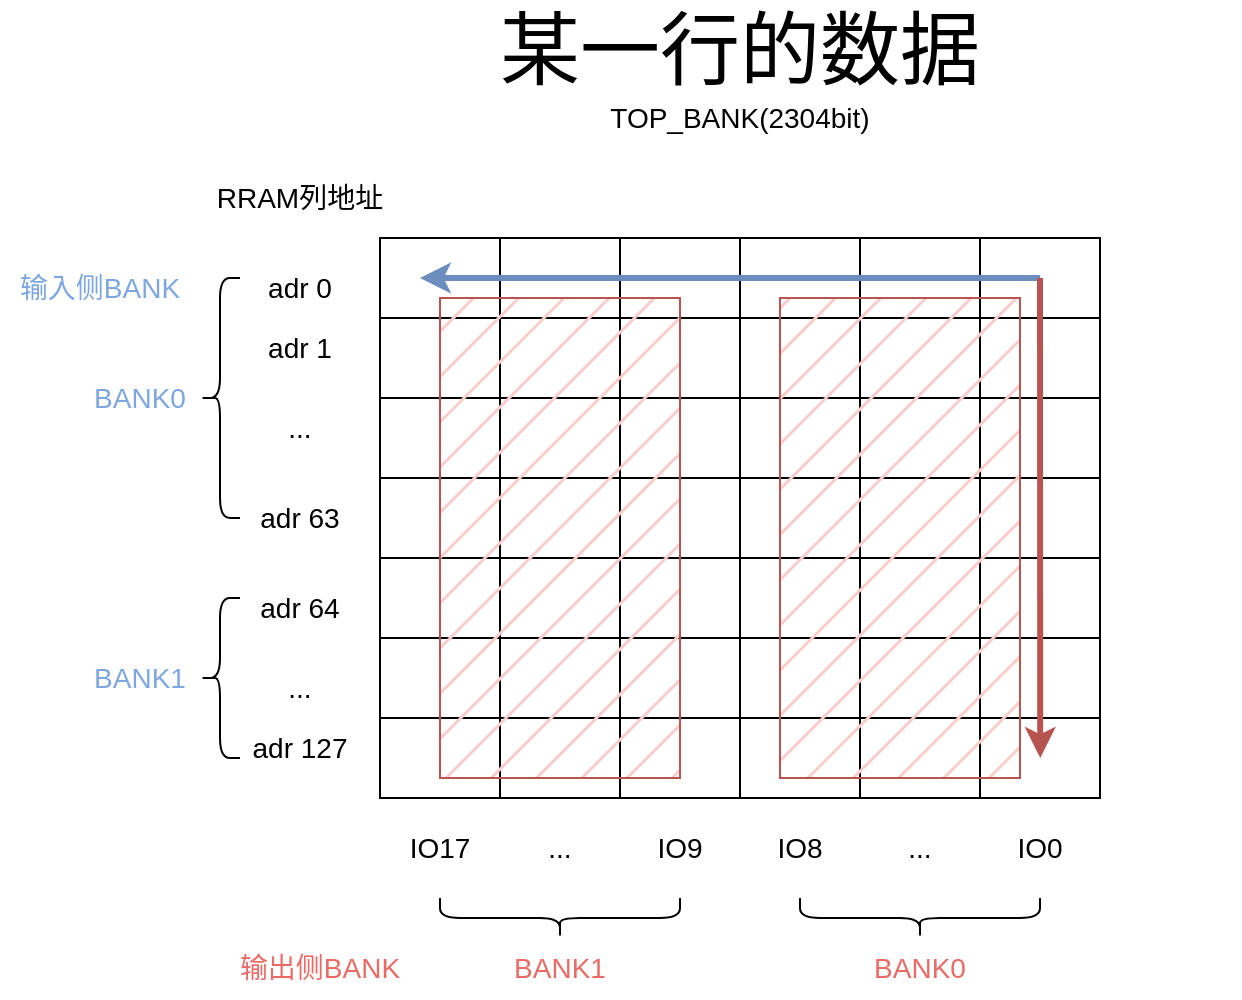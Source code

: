 <mxfile version="21.6.2" type="github" pages="7">
  <diagram name="TOP BANK" id="jszp51cRE83XtRZx09wc">
    <mxGraphModel dx="612" dy="554" grid="1" gridSize="10" guides="1" tooltips="1" connect="1" arrows="1" fold="1" page="1" pageScale="1" pageWidth="850" pageHeight="1100" math="0" shadow="0">
      <root>
        <mxCell id="0" />
        <mxCell id="1" parent="0" />
        <mxCell id="ikP4RPb5W9SaIzFEBAXv-2" value="" style="shape=table;startSize=0;container=1;collapsible=0;childLayout=tableLayout;fontSize=14;" parent="1" vertex="1">
          <mxGeometry x="250" y="150" width="360" height="280" as="geometry" />
        </mxCell>
        <mxCell id="ikP4RPb5W9SaIzFEBAXv-3" value="" style="shape=tableRow;horizontal=0;startSize=0;swimlaneHead=0;swimlaneBody=0;strokeColor=inherit;top=0;left=0;bottom=0;right=0;collapsible=0;dropTarget=0;fillColor=none;points=[[0,0.5],[1,0.5]];portConstraint=eastwest;fontSize=14;" parent="ikP4RPb5W9SaIzFEBAXv-2" vertex="1">
          <mxGeometry width="360" height="40" as="geometry" />
        </mxCell>
        <mxCell id="ikP4RPb5W9SaIzFEBAXv-4" value="" style="shape=partialRectangle;html=1;whiteSpace=wrap;connectable=0;strokeColor=inherit;overflow=hidden;fillColor=none;top=0;left=0;bottom=0;right=0;pointerEvents=1;fontSize=14;" parent="ikP4RPb5W9SaIzFEBAXv-3" vertex="1">
          <mxGeometry width="60" height="40" as="geometry">
            <mxRectangle width="60" height="40" as="alternateBounds" />
          </mxGeometry>
        </mxCell>
        <mxCell id="ikP4RPb5W9SaIzFEBAXv-5" value="" style="shape=partialRectangle;html=1;whiteSpace=wrap;connectable=0;strokeColor=inherit;overflow=hidden;fillColor=none;top=0;left=0;bottom=0;right=0;pointerEvents=1;fontSize=14;" parent="ikP4RPb5W9SaIzFEBAXv-3" vertex="1">
          <mxGeometry x="60" width="60" height="40" as="geometry">
            <mxRectangle width="60" height="40" as="alternateBounds" />
          </mxGeometry>
        </mxCell>
        <mxCell id="ikP4RPb5W9SaIzFEBAXv-6" value="" style="shape=partialRectangle;html=1;whiteSpace=wrap;connectable=0;strokeColor=inherit;overflow=hidden;fillColor=none;top=0;left=0;bottom=0;right=0;pointerEvents=1;fontSize=14;" parent="ikP4RPb5W9SaIzFEBAXv-3" vertex="1">
          <mxGeometry x="120" width="60" height="40" as="geometry">
            <mxRectangle width="60" height="40" as="alternateBounds" />
          </mxGeometry>
        </mxCell>
        <mxCell id="ikP4RPb5W9SaIzFEBAXv-7" value="" style="shape=partialRectangle;html=1;whiteSpace=wrap;connectable=0;strokeColor=inherit;overflow=hidden;fillColor=none;top=0;left=0;bottom=0;right=0;pointerEvents=1;fontSize=14;" parent="ikP4RPb5W9SaIzFEBAXv-3" vertex="1">
          <mxGeometry x="180" width="60" height="40" as="geometry">
            <mxRectangle width="60" height="40" as="alternateBounds" />
          </mxGeometry>
        </mxCell>
        <mxCell id="ikP4RPb5W9SaIzFEBAXv-8" value="" style="shape=partialRectangle;html=1;whiteSpace=wrap;connectable=0;strokeColor=inherit;overflow=hidden;fillColor=none;top=0;left=0;bottom=0;right=0;pointerEvents=1;fontSize=14;" parent="ikP4RPb5W9SaIzFEBAXv-3" vertex="1">
          <mxGeometry x="240" width="60" height="40" as="geometry">
            <mxRectangle width="60" height="40" as="alternateBounds" />
          </mxGeometry>
        </mxCell>
        <mxCell id="ikP4RPb5W9SaIzFEBAXv-9" value="" style="shape=partialRectangle;html=1;whiteSpace=wrap;connectable=0;strokeColor=inherit;overflow=hidden;fillColor=none;top=0;left=0;bottom=0;right=0;pointerEvents=1;fontSize=14;" parent="ikP4RPb5W9SaIzFEBAXv-3" vertex="1">
          <mxGeometry x="300" width="60" height="40" as="geometry">
            <mxRectangle width="60" height="40" as="alternateBounds" />
          </mxGeometry>
        </mxCell>
        <mxCell id="ikP4RPb5W9SaIzFEBAXv-10" value="" style="shape=tableRow;horizontal=0;startSize=0;swimlaneHead=0;swimlaneBody=0;strokeColor=inherit;top=0;left=0;bottom=0;right=0;collapsible=0;dropTarget=0;fillColor=none;points=[[0,0.5],[1,0.5]];portConstraint=eastwest;fontSize=14;" parent="ikP4RPb5W9SaIzFEBAXv-2" vertex="1">
          <mxGeometry y="40" width="360" height="40" as="geometry" />
        </mxCell>
        <mxCell id="ikP4RPb5W9SaIzFEBAXv-11" value="" style="shape=partialRectangle;html=1;whiteSpace=wrap;connectable=0;strokeColor=inherit;overflow=hidden;fillColor=none;top=0;left=0;bottom=0;right=0;pointerEvents=1;fontSize=14;" parent="ikP4RPb5W9SaIzFEBAXv-10" vertex="1">
          <mxGeometry width="60" height="40" as="geometry">
            <mxRectangle width="60" height="40" as="alternateBounds" />
          </mxGeometry>
        </mxCell>
        <mxCell id="ikP4RPb5W9SaIzFEBAXv-12" value="" style="shape=partialRectangle;html=1;whiteSpace=wrap;connectable=0;strokeColor=inherit;overflow=hidden;fillColor=none;top=0;left=0;bottom=0;right=0;pointerEvents=1;fontSize=14;" parent="ikP4RPb5W9SaIzFEBAXv-10" vertex="1">
          <mxGeometry x="60" width="60" height="40" as="geometry">
            <mxRectangle width="60" height="40" as="alternateBounds" />
          </mxGeometry>
        </mxCell>
        <mxCell id="ikP4RPb5W9SaIzFEBAXv-13" value="" style="shape=partialRectangle;html=1;whiteSpace=wrap;connectable=0;strokeColor=inherit;overflow=hidden;fillColor=none;top=0;left=0;bottom=0;right=0;pointerEvents=1;fontSize=14;" parent="ikP4RPb5W9SaIzFEBAXv-10" vertex="1">
          <mxGeometry x="120" width="60" height="40" as="geometry">
            <mxRectangle width="60" height="40" as="alternateBounds" />
          </mxGeometry>
        </mxCell>
        <mxCell id="ikP4RPb5W9SaIzFEBAXv-14" value="" style="shape=partialRectangle;html=1;whiteSpace=wrap;connectable=0;strokeColor=inherit;overflow=hidden;fillColor=none;top=0;left=0;bottom=0;right=0;pointerEvents=1;fontSize=14;" parent="ikP4RPb5W9SaIzFEBAXv-10" vertex="1">
          <mxGeometry x="180" width="60" height="40" as="geometry">
            <mxRectangle width="60" height="40" as="alternateBounds" />
          </mxGeometry>
        </mxCell>
        <mxCell id="ikP4RPb5W9SaIzFEBAXv-15" value="" style="shape=partialRectangle;html=1;whiteSpace=wrap;connectable=0;strokeColor=inherit;overflow=hidden;fillColor=none;top=0;left=0;bottom=0;right=0;pointerEvents=1;fontSize=14;" parent="ikP4RPb5W9SaIzFEBAXv-10" vertex="1">
          <mxGeometry x="240" width="60" height="40" as="geometry">
            <mxRectangle width="60" height="40" as="alternateBounds" />
          </mxGeometry>
        </mxCell>
        <mxCell id="ikP4RPb5W9SaIzFEBAXv-16" value="" style="shape=partialRectangle;html=1;whiteSpace=wrap;connectable=0;strokeColor=inherit;overflow=hidden;fillColor=none;top=0;left=0;bottom=0;right=0;pointerEvents=1;fontSize=14;" parent="ikP4RPb5W9SaIzFEBAXv-10" vertex="1">
          <mxGeometry x="300" width="60" height="40" as="geometry">
            <mxRectangle width="60" height="40" as="alternateBounds" />
          </mxGeometry>
        </mxCell>
        <mxCell id="ikP4RPb5W9SaIzFEBAXv-17" value="" style="shape=tableRow;horizontal=0;startSize=0;swimlaneHead=0;swimlaneBody=0;strokeColor=inherit;top=0;left=0;bottom=0;right=0;collapsible=0;dropTarget=0;fillColor=none;points=[[0,0.5],[1,0.5]];portConstraint=eastwest;fontSize=14;" parent="ikP4RPb5W9SaIzFEBAXv-2" vertex="1">
          <mxGeometry y="80" width="360" height="40" as="geometry" />
        </mxCell>
        <mxCell id="ikP4RPb5W9SaIzFEBAXv-18" value="" style="shape=partialRectangle;html=1;whiteSpace=wrap;connectable=0;strokeColor=inherit;overflow=hidden;fillColor=none;top=0;left=0;bottom=0;right=0;pointerEvents=1;fontSize=14;" parent="ikP4RPb5W9SaIzFEBAXv-17" vertex="1">
          <mxGeometry width="60" height="40" as="geometry">
            <mxRectangle width="60" height="40" as="alternateBounds" />
          </mxGeometry>
        </mxCell>
        <mxCell id="ikP4RPb5W9SaIzFEBAXv-19" value="" style="shape=partialRectangle;html=1;whiteSpace=wrap;connectable=0;strokeColor=inherit;overflow=hidden;fillColor=none;top=0;left=0;bottom=0;right=0;pointerEvents=1;fontSize=14;" parent="ikP4RPb5W9SaIzFEBAXv-17" vertex="1">
          <mxGeometry x="60" width="60" height="40" as="geometry">
            <mxRectangle width="60" height="40" as="alternateBounds" />
          </mxGeometry>
        </mxCell>
        <mxCell id="ikP4RPb5W9SaIzFEBAXv-20" value="" style="shape=partialRectangle;html=1;whiteSpace=wrap;connectable=0;strokeColor=inherit;overflow=hidden;fillColor=none;top=0;left=0;bottom=0;right=0;pointerEvents=1;fontSize=14;" parent="ikP4RPb5W9SaIzFEBAXv-17" vertex="1">
          <mxGeometry x="120" width="60" height="40" as="geometry">
            <mxRectangle width="60" height="40" as="alternateBounds" />
          </mxGeometry>
        </mxCell>
        <mxCell id="ikP4RPb5W9SaIzFEBAXv-21" value="" style="shape=partialRectangle;html=1;whiteSpace=wrap;connectable=0;strokeColor=inherit;overflow=hidden;fillColor=none;top=0;left=0;bottom=0;right=0;pointerEvents=1;fontSize=14;" parent="ikP4RPb5W9SaIzFEBAXv-17" vertex="1">
          <mxGeometry x="180" width="60" height="40" as="geometry">
            <mxRectangle width="60" height="40" as="alternateBounds" />
          </mxGeometry>
        </mxCell>
        <mxCell id="ikP4RPb5W9SaIzFEBAXv-22" value="" style="shape=partialRectangle;html=1;whiteSpace=wrap;connectable=0;strokeColor=inherit;overflow=hidden;fillColor=none;top=0;left=0;bottom=0;right=0;pointerEvents=1;fontSize=14;" parent="ikP4RPb5W9SaIzFEBAXv-17" vertex="1">
          <mxGeometry x="240" width="60" height="40" as="geometry">
            <mxRectangle width="60" height="40" as="alternateBounds" />
          </mxGeometry>
        </mxCell>
        <mxCell id="ikP4RPb5W9SaIzFEBAXv-23" value="" style="shape=partialRectangle;html=1;whiteSpace=wrap;connectable=0;strokeColor=inherit;overflow=hidden;fillColor=none;top=0;left=0;bottom=0;right=0;pointerEvents=1;fontSize=14;" parent="ikP4RPb5W9SaIzFEBAXv-17" vertex="1">
          <mxGeometry x="300" width="60" height="40" as="geometry">
            <mxRectangle width="60" height="40" as="alternateBounds" />
          </mxGeometry>
        </mxCell>
        <mxCell id="ikP4RPb5W9SaIzFEBAXv-24" value="" style="shape=tableRow;horizontal=0;startSize=0;swimlaneHead=0;swimlaneBody=0;strokeColor=inherit;top=0;left=0;bottom=0;right=0;collapsible=0;dropTarget=0;fillColor=none;points=[[0,0.5],[1,0.5]];portConstraint=eastwest;fontSize=14;" parent="ikP4RPb5W9SaIzFEBAXv-2" vertex="1">
          <mxGeometry y="120" width="360" height="40" as="geometry" />
        </mxCell>
        <mxCell id="ikP4RPb5W9SaIzFEBAXv-25" value="" style="shape=partialRectangle;html=1;whiteSpace=wrap;connectable=0;strokeColor=inherit;overflow=hidden;fillColor=none;top=0;left=0;bottom=0;right=0;pointerEvents=1;fontSize=14;" parent="ikP4RPb5W9SaIzFEBAXv-24" vertex="1">
          <mxGeometry width="60" height="40" as="geometry">
            <mxRectangle width="60" height="40" as="alternateBounds" />
          </mxGeometry>
        </mxCell>
        <mxCell id="ikP4RPb5W9SaIzFEBAXv-26" value="" style="shape=partialRectangle;html=1;whiteSpace=wrap;connectable=0;strokeColor=inherit;overflow=hidden;fillColor=none;top=0;left=0;bottom=0;right=0;pointerEvents=1;fontSize=14;" parent="ikP4RPb5W9SaIzFEBAXv-24" vertex="1">
          <mxGeometry x="60" width="60" height="40" as="geometry">
            <mxRectangle width="60" height="40" as="alternateBounds" />
          </mxGeometry>
        </mxCell>
        <mxCell id="ikP4RPb5W9SaIzFEBAXv-27" value="" style="shape=partialRectangle;html=1;whiteSpace=wrap;connectable=0;strokeColor=inherit;overflow=hidden;fillColor=none;top=0;left=0;bottom=0;right=0;pointerEvents=1;fontSize=14;" parent="ikP4RPb5W9SaIzFEBAXv-24" vertex="1">
          <mxGeometry x="120" width="60" height="40" as="geometry">
            <mxRectangle width="60" height="40" as="alternateBounds" />
          </mxGeometry>
        </mxCell>
        <mxCell id="ikP4RPb5W9SaIzFEBAXv-28" value="" style="shape=partialRectangle;html=1;whiteSpace=wrap;connectable=0;strokeColor=inherit;overflow=hidden;fillColor=none;top=0;left=0;bottom=0;right=0;pointerEvents=1;fontSize=14;" parent="ikP4RPb5W9SaIzFEBAXv-24" vertex="1">
          <mxGeometry x="180" width="60" height="40" as="geometry">
            <mxRectangle width="60" height="40" as="alternateBounds" />
          </mxGeometry>
        </mxCell>
        <mxCell id="ikP4RPb5W9SaIzFEBAXv-29" value="" style="shape=partialRectangle;html=1;whiteSpace=wrap;connectable=0;strokeColor=inherit;overflow=hidden;fillColor=none;top=0;left=0;bottom=0;right=0;pointerEvents=1;fontSize=14;" parent="ikP4RPb5W9SaIzFEBAXv-24" vertex="1">
          <mxGeometry x="240" width="60" height="40" as="geometry">
            <mxRectangle width="60" height="40" as="alternateBounds" />
          </mxGeometry>
        </mxCell>
        <mxCell id="ikP4RPb5W9SaIzFEBAXv-30" value="" style="shape=partialRectangle;html=1;whiteSpace=wrap;connectable=0;strokeColor=inherit;overflow=hidden;fillColor=none;top=0;left=0;bottom=0;right=0;pointerEvents=1;fontSize=14;" parent="ikP4RPb5W9SaIzFEBAXv-24" vertex="1">
          <mxGeometry x="300" width="60" height="40" as="geometry">
            <mxRectangle width="60" height="40" as="alternateBounds" />
          </mxGeometry>
        </mxCell>
        <mxCell id="ikP4RPb5W9SaIzFEBAXv-31" value="" style="shape=tableRow;horizontal=0;startSize=0;swimlaneHead=0;swimlaneBody=0;strokeColor=inherit;top=0;left=0;bottom=0;right=0;collapsible=0;dropTarget=0;fillColor=none;points=[[0,0.5],[1,0.5]];portConstraint=eastwest;fontSize=14;" parent="ikP4RPb5W9SaIzFEBAXv-2" vertex="1">
          <mxGeometry y="160" width="360" height="40" as="geometry" />
        </mxCell>
        <mxCell id="ikP4RPb5W9SaIzFEBAXv-32" value="" style="shape=partialRectangle;html=1;whiteSpace=wrap;connectable=0;strokeColor=inherit;overflow=hidden;fillColor=none;top=0;left=0;bottom=0;right=0;pointerEvents=1;fontSize=14;" parent="ikP4RPb5W9SaIzFEBAXv-31" vertex="1">
          <mxGeometry width="60" height="40" as="geometry">
            <mxRectangle width="60" height="40" as="alternateBounds" />
          </mxGeometry>
        </mxCell>
        <mxCell id="ikP4RPb5W9SaIzFEBAXv-33" value="" style="shape=partialRectangle;html=1;whiteSpace=wrap;connectable=0;strokeColor=inherit;overflow=hidden;fillColor=none;top=0;left=0;bottom=0;right=0;pointerEvents=1;fontSize=14;" parent="ikP4RPb5W9SaIzFEBAXv-31" vertex="1">
          <mxGeometry x="60" width="60" height="40" as="geometry">
            <mxRectangle width="60" height="40" as="alternateBounds" />
          </mxGeometry>
        </mxCell>
        <mxCell id="ikP4RPb5W9SaIzFEBAXv-34" value="" style="shape=partialRectangle;html=1;whiteSpace=wrap;connectable=0;strokeColor=inherit;overflow=hidden;fillColor=none;top=0;left=0;bottom=0;right=0;pointerEvents=1;fontSize=14;" parent="ikP4RPb5W9SaIzFEBAXv-31" vertex="1">
          <mxGeometry x="120" width="60" height="40" as="geometry">
            <mxRectangle width="60" height="40" as="alternateBounds" />
          </mxGeometry>
        </mxCell>
        <mxCell id="ikP4RPb5W9SaIzFEBAXv-35" value="" style="shape=partialRectangle;html=1;whiteSpace=wrap;connectable=0;strokeColor=inherit;overflow=hidden;fillColor=none;top=0;left=0;bottom=0;right=0;pointerEvents=1;fontSize=14;" parent="ikP4RPb5W9SaIzFEBAXv-31" vertex="1">
          <mxGeometry x="180" width="60" height="40" as="geometry">
            <mxRectangle width="60" height="40" as="alternateBounds" />
          </mxGeometry>
        </mxCell>
        <mxCell id="ikP4RPb5W9SaIzFEBAXv-36" value="" style="shape=partialRectangle;html=1;whiteSpace=wrap;connectable=0;strokeColor=inherit;overflow=hidden;fillColor=none;top=0;left=0;bottom=0;right=0;pointerEvents=1;fontSize=14;" parent="ikP4RPb5W9SaIzFEBAXv-31" vertex="1">
          <mxGeometry x="240" width="60" height="40" as="geometry">
            <mxRectangle width="60" height="40" as="alternateBounds" />
          </mxGeometry>
        </mxCell>
        <mxCell id="ikP4RPb5W9SaIzFEBAXv-37" value="" style="shape=partialRectangle;html=1;whiteSpace=wrap;connectable=0;strokeColor=inherit;overflow=hidden;fillColor=none;top=0;left=0;bottom=0;right=0;pointerEvents=1;fontSize=14;" parent="ikP4RPb5W9SaIzFEBAXv-31" vertex="1">
          <mxGeometry x="300" width="60" height="40" as="geometry">
            <mxRectangle width="60" height="40" as="alternateBounds" />
          </mxGeometry>
        </mxCell>
        <mxCell id="ikP4RPb5W9SaIzFEBAXv-38" value="" style="shape=tableRow;horizontal=0;startSize=0;swimlaneHead=0;swimlaneBody=0;strokeColor=inherit;top=0;left=0;bottom=0;right=0;collapsible=0;dropTarget=0;fillColor=none;points=[[0,0.5],[1,0.5]];portConstraint=eastwest;fontSize=14;" parent="ikP4RPb5W9SaIzFEBAXv-2" vertex="1">
          <mxGeometry y="200" width="360" height="40" as="geometry" />
        </mxCell>
        <mxCell id="ikP4RPb5W9SaIzFEBAXv-39" value="" style="shape=partialRectangle;html=1;whiteSpace=wrap;connectable=0;strokeColor=inherit;overflow=hidden;fillColor=none;top=0;left=0;bottom=0;right=0;pointerEvents=1;fontSize=14;" parent="ikP4RPb5W9SaIzFEBAXv-38" vertex="1">
          <mxGeometry width="60" height="40" as="geometry">
            <mxRectangle width="60" height="40" as="alternateBounds" />
          </mxGeometry>
        </mxCell>
        <mxCell id="ikP4RPb5W9SaIzFEBAXv-40" value="" style="shape=partialRectangle;html=1;whiteSpace=wrap;connectable=0;strokeColor=inherit;overflow=hidden;fillColor=none;top=0;left=0;bottom=0;right=0;pointerEvents=1;fontSize=14;" parent="ikP4RPb5W9SaIzFEBAXv-38" vertex="1">
          <mxGeometry x="60" width="60" height="40" as="geometry">
            <mxRectangle width="60" height="40" as="alternateBounds" />
          </mxGeometry>
        </mxCell>
        <mxCell id="ikP4RPb5W9SaIzFEBAXv-41" value="" style="shape=partialRectangle;html=1;whiteSpace=wrap;connectable=0;strokeColor=inherit;overflow=hidden;fillColor=none;top=0;left=0;bottom=0;right=0;pointerEvents=1;fontSize=14;" parent="ikP4RPb5W9SaIzFEBAXv-38" vertex="1">
          <mxGeometry x="120" width="60" height="40" as="geometry">
            <mxRectangle width="60" height="40" as="alternateBounds" />
          </mxGeometry>
        </mxCell>
        <mxCell id="ikP4RPb5W9SaIzFEBAXv-42" value="" style="shape=partialRectangle;html=1;whiteSpace=wrap;connectable=0;strokeColor=inherit;overflow=hidden;fillColor=none;top=0;left=0;bottom=0;right=0;pointerEvents=1;fontSize=14;" parent="ikP4RPb5W9SaIzFEBAXv-38" vertex="1">
          <mxGeometry x="180" width="60" height="40" as="geometry">
            <mxRectangle width="60" height="40" as="alternateBounds" />
          </mxGeometry>
        </mxCell>
        <mxCell id="ikP4RPb5W9SaIzFEBAXv-43" value="" style="shape=partialRectangle;html=1;whiteSpace=wrap;connectable=0;strokeColor=inherit;overflow=hidden;fillColor=none;top=0;left=0;bottom=0;right=0;pointerEvents=1;fontSize=14;" parent="ikP4RPb5W9SaIzFEBAXv-38" vertex="1">
          <mxGeometry x="240" width="60" height="40" as="geometry">
            <mxRectangle width="60" height="40" as="alternateBounds" />
          </mxGeometry>
        </mxCell>
        <mxCell id="ikP4RPb5W9SaIzFEBAXv-44" value="" style="shape=partialRectangle;html=1;whiteSpace=wrap;connectable=0;strokeColor=inherit;overflow=hidden;fillColor=none;top=0;left=0;bottom=0;right=0;pointerEvents=1;fontSize=14;" parent="ikP4RPb5W9SaIzFEBAXv-38" vertex="1">
          <mxGeometry x="300" width="60" height="40" as="geometry">
            <mxRectangle width="60" height="40" as="alternateBounds" />
          </mxGeometry>
        </mxCell>
        <mxCell id="ikP4RPb5W9SaIzFEBAXv-45" value="" style="shape=tableRow;horizontal=0;startSize=0;swimlaneHead=0;swimlaneBody=0;strokeColor=inherit;top=0;left=0;bottom=0;right=0;collapsible=0;dropTarget=0;fillColor=none;points=[[0,0.5],[1,0.5]];portConstraint=eastwest;fontSize=14;" parent="ikP4RPb5W9SaIzFEBAXv-2" vertex="1">
          <mxGeometry y="240" width="360" height="40" as="geometry" />
        </mxCell>
        <mxCell id="ikP4RPb5W9SaIzFEBAXv-46" value="" style="shape=partialRectangle;html=1;whiteSpace=wrap;connectable=0;strokeColor=inherit;overflow=hidden;fillColor=none;top=0;left=0;bottom=0;right=0;pointerEvents=1;fontSize=14;" parent="ikP4RPb5W9SaIzFEBAXv-45" vertex="1">
          <mxGeometry width="60" height="40" as="geometry">
            <mxRectangle width="60" height="40" as="alternateBounds" />
          </mxGeometry>
        </mxCell>
        <mxCell id="ikP4RPb5W9SaIzFEBAXv-47" value="" style="shape=partialRectangle;html=1;whiteSpace=wrap;connectable=0;strokeColor=inherit;overflow=hidden;fillColor=none;top=0;left=0;bottom=0;right=0;pointerEvents=1;fontSize=14;" parent="ikP4RPb5W9SaIzFEBAXv-45" vertex="1">
          <mxGeometry x="60" width="60" height="40" as="geometry">
            <mxRectangle width="60" height="40" as="alternateBounds" />
          </mxGeometry>
        </mxCell>
        <mxCell id="ikP4RPb5W9SaIzFEBAXv-48" value="" style="shape=partialRectangle;html=1;whiteSpace=wrap;connectable=0;strokeColor=inherit;overflow=hidden;fillColor=none;top=0;left=0;bottom=0;right=0;pointerEvents=1;fontSize=14;" parent="ikP4RPb5W9SaIzFEBAXv-45" vertex="1">
          <mxGeometry x="120" width="60" height="40" as="geometry">
            <mxRectangle width="60" height="40" as="alternateBounds" />
          </mxGeometry>
        </mxCell>
        <mxCell id="ikP4RPb5W9SaIzFEBAXv-49" value="" style="shape=partialRectangle;html=1;whiteSpace=wrap;connectable=0;strokeColor=inherit;overflow=hidden;fillColor=none;top=0;left=0;bottom=0;right=0;pointerEvents=1;fontSize=14;" parent="ikP4RPb5W9SaIzFEBAXv-45" vertex="1">
          <mxGeometry x="180" width="60" height="40" as="geometry">
            <mxRectangle width="60" height="40" as="alternateBounds" />
          </mxGeometry>
        </mxCell>
        <mxCell id="ikP4RPb5W9SaIzFEBAXv-50" value="" style="shape=partialRectangle;html=1;whiteSpace=wrap;connectable=0;strokeColor=inherit;overflow=hidden;fillColor=none;top=0;left=0;bottom=0;right=0;pointerEvents=1;fontSize=14;" parent="ikP4RPb5W9SaIzFEBAXv-45" vertex="1">
          <mxGeometry x="240" width="60" height="40" as="geometry">
            <mxRectangle width="60" height="40" as="alternateBounds" />
          </mxGeometry>
        </mxCell>
        <mxCell id="ikP4RPb5W9SaIzFEBAXv-51" value="" style="shape=partialRectangle;html=1;whiteSpace=wrap;connectable=0;strokeColor=inherit;overflow=hidden;fillColor=none;top=0;left=0;bottom=0;right=0;pointerEvents=1;fontSize=14;" parent="ikP4RPb5W9SaIzFEBAXv-45" vertex="1">
          <mxGeometry x="300" width="60" height="40" as="geometry">
            <mxRectangle width="60" height="40" as="alternateBounds" />
          </mxGeometry>
        </mxCell>
        <mxCell id="ikP4RPb5W9SaIzFEBAXv-52" value="adr 0" style="text;html=1;strokeColor=none;fillColor=none;align=center;verticalAlign=middle;whiteSpace=wrap;rounded=0;fontSize=14;" parent="1" vertex="1">
          <mxGeometry x="180" y="160" width="60" height="30" as="geometry" />
        </mxCell>
        <mxCell id="ikP4RPb5W9SaIzFEBAXv-53" value="adr 1" style="text;html=1;strokeColor=none;fillColor=none;align=center;verticalAlign=middle;whiteSpace=wrap;rounded=0;fontSize=14;" parent="1" vertex="1">
          <mxGeometry x="180" y="190" width="60" height="30" as="geometry" />
        </mxCell>
        <mxCell id="ikP4RPb5W9SaIzFEBAXv-55" value="adr 63" style="text;html=1;strokeColor=none;fillColor=none;align=center;verticalAlign=middle;whiteSpace=wrap;rounded=0;fontSize=14;" parent="1" vertex="1">
          <mxGeometry x="180" y="275" width="60" height="30" as="geometry" />
        </mxCell>
        <mxCell id="ikP4RPb5W9SaIzFEBAXv-56" value="..." style="text;html=1;strokeColor=none;fillColor=none;align=center;verticalAlign=middle;whiteSpace=wrap;rounded=0;fontSize=14;" parent="1" vertex="1">
          <mxGeometry x="180" y="230" width="60" height="30" as="geometry" />
        </mxCell>
        <mxCell id="ikP4RPb5W9SaIzFEBAXv-57" value="adr 64" style="text;html=1;strokeColor=none;fillColor=none;align=center;verticalAlign=middle;whiteSpace=wrap;rounded=0;fontSize=14;" parent="1" vertex="1">
          <mxGeometry x="180" y="320" width="60" height="30" as="geometry" />
        </mxCell>
        <mxCell id="ikP4RPb5W9SaIzFEBAXv-58" value="adr 127" style="text;html=1;strokeColor=none;fillColor=none;align=center;verticalAlign=middle;whiteSpace=wrap;rounded=0;fontSize=14;" parent="1" vertex="1">
          <mxGeometry x="180" y="390" width="60" height="30" as="geometry" />
        </mxCell>
        <mxCell id="ikP4RPb5W9SaIzFEBAXv-59" value="..." style="text;html=1;strokeColor=none;fillColor=none;align=center;verticalAlign=middle;whiteSpace=wrap;rounded=0;fontSize=14;" parent="1" vertex="1">
          <mxGeometry x="180" y="360" width="60" height="30" as="geometry" />
        </mxCell>
        <mxCell id="ikP4RPb5W9SaIzFEBAXv-60" value="RRAM列地址" style="text;html=1;strokeColor=none;fillColor=none;align=center;verticalAlign=middle;whiteSpace=wrap;rounded=0;fontSize=14;" parent="1" vertex="1">
          <mxGeometry x="160" y="120" width="100" height="20" as="geometry" />
        </mxCell>
        <mxCell id="ikP4RPb5W9SaIzFEBAXv-61" value="某一行的数据" style="text;html=1;strokeColor=none;fillColor=none;align=center;verticalAlign=middle;whiteSpace=wrap;rounded=0;fontSize=40;" parent="1" vertex="1">
          <mxGeometry x="180" y="40" width="500" height="30" as="geometry" />
        </mxCell>
        <mxCell id="ikP4RPb5W9SaIzFEBAXv-62" value="TOP_BANK(2304bit)" style="text;html=1;strokeColor=none;fillColor=none;align=center;verticalAlign=middle;whiteSpace=wrap;rounded=0;fontSize=14;" parent="1" vertex="1">
          <mxGeometry x="330" y="80" width="200" height="20" as="geometry" />
        </mxCell>
        <mxCell id="ikP4RPb5W9SaIzFEBAXv-64" value="IO17" style="text;html=1;strokeColor=none;fillColor=none;align=center;verticalAlign=middle;whiteSpace=wrap;rounded=0;fontSize=14;" parent="1" vertex="1">
          <mxGeometry x="250" y="440" width="60" height="30" as="geometry" />
        </mxCell>
        <mxCell id="ikP4RPb5W9SaIzFEBAXv-65" value="..." style="text;html=1;strokeColor=none;fillColor=none;align=center;verticalAlign=middle;whiteSpace=wrap;rounded=0;fontSize=14;" parent="1" vertex="1">
          <mxGeometry x="310" y="440" width="60" height="30" as="geometry" />
        </mxCell>
        <mxCell id="ikP4RPb5W9SaIzFEBAXv-66" value="IO9" style="text;html=1;strokeColor=none;fillColor=none;align=center;verticalAlign=middle;whiteSpace=wrap;rounded=0;fontSize=14;" parent="1" vertex="1">
          <mxGeometry x="370" y="440" width="60" height="30" as="geometry" />
        </mxCell>
        <mxCell id="ikP4RPb5W9SaIzFEBAXv-67" value="IO8" style="text;html=1;strokeColor=none;fillColor=none;align=center;verticalAlign=middle;whiteSpace=wrap;rounded=0;fontSize=14;" parent="1" vertex="1">
          <mxGeometry x="430" y="440" width="60" height="30" as="geometry" />
        </mxCell>
        <mxCell id="ikP4RPb5W9SaIzFEBAXv-68" value="..." style="text;html=1;strokeColor=none;fillColor=none;align=center;verticalAlign=middle;whiteSpace=wrap;rounded=0;fontSize=14;" parent="1" vertex="1">
          <mxGeometry x="490" y="440" width="60" height="30" as="geometry" />
        </mxCell>
        <mxCell id="ikP4RPb5W9SaIzFEBAXv-69" value="IO0" style="text;html=1;strokeColor=none;fillColor=none;align=center;verticalAlign=middle;whiteSpace=wrap;rounded=0;fontSize=14;" parent="1" vertex="1">
          <mxGeometry x="550" y="440" width="60" height="30" as="geometry" />
        </mxCell>
        <mxCell id="ikP4RPb5W9SaIzFEBAXv-70" value="" style="shape=curlyBracket;whiteSpace=wrap;html=1;rounded=1;labelPosition=left;verticalLabelPosition=middle;align=right;verticalAlign=middle;fontSize=14;" parent="1" vertex="1">
          <mxGeometry x="160" y="170" width="20" height="120" as="geometry" />
        </mxCell>
        <mxCell id="ikP4RPb5W9SaIzFEBAXv-71" value="BANK0" style="text;html=1;strokeColor=none;fillColor=none;align=center;verticalAlign=middle;whiteSpace=wrap;rounded=0;fontSize=14;fontColor=#7EA6E0;" parent="1" vertex="1">
          <mxGeometry x="100" y="215" width="60" height="30" as="geometry" />
        </mxCell>
        <mxCell id="ikP4RPb5W9SaIzFEBAXv-72" value="" style="shape=curlyBracket;whiteSpace=wrap;html=1;rounded=1;labelPosition=left;verticalLabelPosition=middle;align=right;verticalAlign=middle;fontSize=14;" parent="1" vertex="1">
          <mxGeometry x="160" y="330" width="20" height="80" as="geometry" />
        </mxCell>
        <mxCell id="ikP4RPb5W9SaIzFEBAXv-73" value="BANK1" style="text;html=1;strokeColor=none;fillColor=none;align=center;verticalAlign=middle;whiteSpace=wrap;rounded=0;fontSize=14;fontColor=#7EA6E0;" parent="1" vertex="1">
          <mxGeometry x="100" y="355" width="60" height="30" as="geometry" />
        </mxCell>
        <mxCell id="ikP4RPb5W9SaIzFEBAXv-74" value="" style="shape=curlyBracket;whiteSpace=wrap;html=1;rounded=1;labelPosition=left;verticalLabelPosition=middle;align=right;verticalAlign=middle;direction=north;fontSize=14;fontColor=#ff2e2e;" parent="1" vertex="1">
          <mxGeometry x="280" y="480" width="120" height="20" as="geometry" />
        </mxCell>
        <mxCell id="ikP4RPb5W9SaIzFEBAXv-75" value="BANK1" style="text;html=1;strokeColor=none;fillColor=none;align=center;verticalAlign=middle;whiteSpace=wrap;rounded=0;fontSize=14;fontColor=#EA6B66;" parent="1" vertex="1">
          <mxGeometry x="310" y="500" width="60" height="30" as="geometry" />
        </mxCell>
        <mxCell id="ikP4RPb5W9SaIzFEBAXv-76" value="" style="shape=curlyBracket;whiteSpace=wrap;html=1;rounded=1;labelPosition=left;verticalLabelPosition=middle;align=right;verticalAlign=middle;direction=north;fontSize=14;fontColor=#ff2e2e;" parent="1" vertex="1">
          <mxGeometry x="460" y="480" width="120" height="20" as="geometry" />
        </mxCell>
        <mxCell id="ikP4RPb5W9SaIzFEBAXv-77" value="BANK0" style="text;html=1;strokeColor=none;fillColor=none;align=center;verticalAlign=middle;whiteSpace=wrap;rounded=0;fontSize=14;fontColor=#EA6B66;" parent="1" vertex="1">
          <mxGeometry x="490" y="500" width="60" height="30" as="geometry" />
        </mxCell>
        <mxCell id="ikP4RPb5W9SaIzFEBAXv-78" value="输入侧BANK" style="text;html=1;strokeColor=none;fillColor=none;align=center;verticalAlign=middle;whiteSpace=wrap;rounded=0;fontSize=14;fontColor=#7EA6E0;" parent="1" vertex="1">
          <mxGeometry x="60" y="165" width="100" height="20" as="geometry" />
        </mxCell>
        <mxCell id="ikP4RPb5W9SaIzFEBAXv-79" value="输出侧BANK" style="text;html=1;strokeColor=none;fillColor=none;align=center;verticalAlign=middle;whiteSpace=wrap;rounded=0;fontSize=14;fontColor=#EA6B66;" parent="1" vertex="1">
          <mxGeometry x="170" y="505" width="100" height="20" as="geometry" />
        </mxCell>
        <mxCell id="ikP4RPb5W9SaIzFEBAXv-81" value="" style="endArrow=classic;html=1;rounded=0;exitX=0.917;exitY=0.5;exitDx=0;exitDy=0;exitPerimeter=0;fillColor=#dae8fc;strokeColor=#6c8ebf;strokeWidth=3;fontSize=14;" parent="1" source="ikP4RPb5W9SaIzFEBAXv-3" edge="1">
          <mxGeometry width="50" height="50" relative="1" as="geometry">
            <mxPoint x="310" y="170" as="sourcePoint" />
            <mxPoint x="270" y="170" as="targetPoint" />
          </mxGeometry>
        </mxCell>
        <mxCell id="ikP4RPb5W9SaIzFEBAXv-82" value="" style="endArrow=classic;html=1;rounded=0;entryX=0.917;entryY=0.5;entryDx=0;entryDy=0;entryPerimeter=0;fillColor=#f8cecc;strokeColor=#b85450;strokeWidth=3;fontSize=14;" parent="1" target="ikP4RPb5W9SaIzFEBAXv-45" edge="1">
          <mxGeometry width="50" height="50" relative="1" as="geometry">
            <mxPoint x="580" y="170" as="sourcePoint" />
            <mxPoint x="580" y="325" as="targetPoint" />
          </mxGeometry>
        </mxCell>
        <mxCell id="ikP4RPb5W9SaIzFEBAXv-83" value="" style="rounded=0;whiteSpace=wrap;html=1;fontFamily=Helvetica;fontSize=11;fillColor=#f8cecc;strokeColor=#b85450;glass=0;fillStyle=hatch;" parent="1" vertex="1">
          <mxGeometry x="450" y="180" width="120" height="240" as="geometry" />
        </mxCell>
        <mxCell id="ikP4RPb5W9SaIzFEBAXv-84" value="" style="rounded=0;whiteSpace=wrap;html=1;fontFamily=Helvetica;fontSize=11;fillColor=#f8cecc;strokeColor=#b85450;glass=0;fillStyle=hatch;" parent="1" vertex="1">
          <mxGeometry x="280" y="180" width="120" height="240" as="geometry" />
        </mxCell>
      </root>
    </mxGraphModel>
  </diagram>
  <diagram name="2 BANKS" id="JoHaEGe2WzodgD4H3A-u">
    <mxGraphModel dx="1042" dy="554" grid="1" gridSize="10" guides="1" tooltips="1" connect="1" arrows="1" fold="1" page="1" pageScale="1" pageWidth="850" pageHeight="1100" math="0" shadow="0">
      <root>
        <mxCell id="9Xoj-8lsRuogVLsOzTmK-0" />
        <mxCell id="9Xoj-8lsRuogVLsOzTmK-1" parent="9Xoj-8lsRuogVLsOzTmK-0" />
        <mxCell id="9Xoj-8lsRuogVLsOzTmK-2" value="" style="shape=table;startSize=0;container=1;collapsible=0;childLayout=tableLayout;fontSize=14;" parent="9Xoj-8lsRuogVLsOzTmK-1" vertex="1">
          <mxGeometry x="250" y="150" width="360" height="280" as="geometry" />
        </mxCell>
        <mxCell id="9Xoj-8lsRuogVLsOzTmK-3" value="" style="shape=tableRow;horizontal=0;startSize=0;swimlaneHead=0;swimlaneBody=0;strokeColor=inherit;top=0;left=0;bottom=0;right=0;collapsible=0;dropTarget=0;fillColor=none;points=[[0,0.5],[1,0.5]];portConstraint=eastwest;fontSize=14;" parent="9Xoj-8lsRuogVLsOzTmK-2" vertex="1">
          <mxGeometry width="360" height="40" as="geometry" />
        </mxCell>
        <mxCell id="9Xoj-8lsRuogVLsOzTmK-4" value="" style="shape=partialRectangle;html=1;whiteSpace=wrap;connectable=0;strokeColor=inherit;overflow=hidden;fillColor=none;top=0;left=0;bottom=0;right=0;pointerEvents=1;fontSize=14;" parent="9Xoj-8lsRuogVLsOzTmK-3" vertex="1">
          <mxGeometry width="60" height="40" as="geometry">
            <mxRectangle width="60" height="40" as="alternateBounds" />
          </mxGeometry>
        </mxCell>
        <mxCell id="9Xoj-8lsRuogVLsOzTmK-5" value="" style="shape=partialRectangle;html=1;whiteSpace=wrap;connectable=0;strokeColor=inherit;overflow=hidden;fillColor=none;top=0;left=0;bottom=0;right=0;pointerEvents=1;fontSize=14;" parent="9Xoj-8lsRuogVLsOzTmK-3" vertex="1">
          <mxGeometry x="60" width="60" height="40" as="geometry">
            <mxRectangle width="60" height="40" as="alternateBounds" />
          </mxGeometry>
        </mxCell>
        <mxCell id="9Xoj-8lsRuogVLsOzTmK-6" value="" style="shape=partialRectangle;html=1;whiteSpace=wrap;connectable=0;strokeColor=inherit;overflow=hidden;fillColor=none;top=0;left=0;bottom=0;right=0;pointerEvents=1;fontSize=14;" parent="9Xoj-8lsRuogVLsOzTmK-3" vertex="1">
          <mxGeometry x="120" width="60" height="40" as="geometry">
            <mxRectangle width="60" height="40" as="alternateBounds" />
          </mxGeometry>
        </mxCell>
        <mxCell id="9Xoj-8lsRuogVLsOzTmK-7" value="" style="shape=partialRectangle;html=1;whiteSpace=wrap;connectable=0;strokeColor=inherit;overflow=hidden;fillColor=none;top=0;left=0;bottom=0;right=0;pointerEvents=1;fontSize=14;" parent="9Xoj-8lsRuogVLsOzTmK-3" vertex="1">
          <mxGeometry x="180" width="60" height="40" as="geometry">
            <mxRectangle width="60" height="40" as="alternateBounds" />
          </mxGeometry>
        </mxCell>
        <mxCell id="9Xoj-8lsRuogVLsOzTmK-8" value="" style="shape=partialRectangle;html=1;whiteSpace=wrap;connectable=0;strokeColor=inherit;overflow=hidden;fillColor=none;top=0;left=0;bottom=0;right=0;pointerEvents=1;fontSize=14;" parent="9Xoj-8lsRuogVLsOzTmK-3" vertex="1">
          <mxGeometry x="240" width="60" height="40" as="geometry">
            <mxRectangle width="60" height="40" as="alternateBounds" />
          </mxGeometry>
        </mxCell>
        <mxCell id="9Xoj-8lsRuogVLsOzTmK-9" value="" style="shape=partialRectangle;html=1;whiteSpace=wrap;connectable=0;strokeColor=inherit;overflow=hidden;fillColor=none;top=0;left=0;bottom=0;right=0;pointerEvents=1;fontSize=14;" parent="9Xoj-8lsRuogVLsOzTmK-3" vertex="1">
          <mxGeometry x="300" width="60" height="40" as="geometry">
            <mxRectangle width="60" height="40" as="alternateBounds" />
          </mxGeometry>
        </mxCell>
        <mxCell id="9Xoj-8lsRuogVLsOzTmK-10" value="" style="shape=tableRow;horizontal=0;startSize=0;swimlaneHead=0;swimlaneBody=0;strokeColor=inherit;top=0;left=0;bottom=0;right=0;collapsible=0;dropTarget=0;fillColor=none;points=[[0,0.5],[1,0.5]];portConstraint=eastwest;fontSize=14;" parent="9Xoj-8lsRuogVLsOzTmK-2" vertex="1">
          <mxGeometry y="40" width="360" height="40" as="geometry" />
        </mxCell>
        <mxCell id="9Xoj-8lsRuogVLsOzTmK-11" value="" style="shape=partialRectangle;html=1;whiteSpace=wrap;connectable=0;strokeColor=inherit;overflow=hidden;fillColor=none;top=0;left=0;bottom=0;right=0;pointerEvents=1;fontSize=14;" parent="9Xoj-8lsRuogVLsOzTmK-10" vertex="1">
          <mxGeometry width="60" height="40" as="geometry">
            <mxRectangle width="60" height="40" as="alternateBounds" />
          </mxGeometry>
        </mxCell>
        <mxCell id="9Xoj-8lsRuogVLsOzTmK-12" value="" style="shape=partialRectangle;html=1;whiteSpace=wrap;connectable=0;strokeColor=inherit;overflow=hidden;fillColor=none;top=0;left=0;bottom=0;right=0;pointerEvents=1;fontSize=14;" parent="9Xoj-8lsRuogVLsOzTmK-10" vertex="1">
          <mxGeometry x="60" width="60" height="40" as="geometry">
            <mxRectangle width="60" height="40" as="alternateBounds" />
          </mxGeometry>
        </mxCell>
        <mxCell id="9Xoj-8lsRuogVLsOzTmK-13" value="" style="shape=partialRectangle;html=1;whiteSpace=wrap;connectable=0;strokeColor=inherit;overflow=hidden;fillColor=none;top=0;left=0;bottom=0;right=0;pointerEvents=1;fontSize=14;" parent="9Xoj-8lsRuogVLsOzTmK-10" vertex="1">
          <mxGeometry x="120" width="60" height="40" as="geometry">
            <mxRectangle width="60" height="40" as="alternateBounds" />
          </mxGeometry>
        </mxCell>
        <mxCell id="9Xoj-8lsRuogVLsOzTmK-14" value="" style="shape=partialRectangle;html=1;whiteSpace=wrap;connectable=0;strokeColor=inherit;overflow=hidden;fillColor=none;top=0;left=0;bottom=0;right=0;pointerEvents=1;fontSize=14;" parent="9Xoj-8lsRuogVLsOzTmK-10" vertex="1">
          <mxGeometry x="180" width="60" height="40" as="geometry">
            <mxRectangle width="60" height="40" as="alternateBounds" />
          </mxGeometry>
        </mxCell>
        <mxCell id="9Xoj-8lsRuogVLsOzTmK-15" value="" style="shape=partialRectangle;html=1;whiteSpace=wrap;connectable=0;strokeColor=inherit;overflow=hidden;fillColor=none;top=0;left=0;bottom=0;right=0;pointerEvents=1;fontSize=14;" parent="9Xoj-8lsRuogVLsOzTmK-10" vertex="1">
          <mxGeometry x="240" width="60" height="40" as="geometry">
            <mxRectangle width="60" height="40" as="alternateBounds" />
          </mxGeometry>
        </mxCell>
        <mxCell id="9Xoj-8lsRuogVLsOzTmK-16" value="" style="shape=partialRectangle;html=1;whiteSpace=wrap;connectable=0;strokeColor=inherit;overflow=hidden;fillColor=none;top=0;left=0;bottom=0;right=0;pointerEvents=1;fontSize=14;" parent="9Xoj-8lsRuogVLsOzTmK-10" vertex="1">
          <mxGeometry x="300" width="60" height="40" as="geometry">
            <mxRectangle width="60" height="40" as="alternateBounds" />
          </mxGeometry>
        </mxCell>
        <mxCell id="9Xoj-8lsRuogVLsOzTmK-17" value="" style="shape=tableRow;horizontal=0;startSize=0;swimlaneHead=0;swimlaneBody=0;strokeColor=inherit;top=0;left=0;bottom=0;right=0;collapsible=0;dropTarget=0;fillColor=none;points=[[0,0.5],[1,0.5]];portConstraint=eastwest;fontSize=14;" parent="9Xoj-8lsRuogVLsOzTmK-2" vertex="1">
          <mxGeometry y="80" width="360" height="40" as="geometry" />
        </mxCell>
        <mxCell id="9Xoj-8lsRuogVLsOzTmK-18" value="" style="shape=partialRectangle;html=1;whiteSpace=wrap;connectable=0;strokeColor=inherit;overflow=hidden;fillColor=none;top=0;left=0;bottom=0;right=0;pointerEvents=1;fontSize=14;" parent="9Xoj-8lsRuogVLsOzTmK-17" vertex="1">
          <mxGeometry width="60" height="40" as="geometry">
            <mxRectangle width="60" height="40" as="alternateBounds" />
          </mxGeometry>
        </mxCell>
        <mxCell id="9Xoj-8lsRuogVLsOzTmK-19" value="" style="shape=partialRectangle;html=1;whiteSpace=wrap;connectable=0;strokeColor=inherit;overflow=hidden;fillColor=none;top=0;left=0;bottom=0;right=0;pointerEvents=1;fontSize=14;" parent="9Xoj-8lsRuogVLsOzTmK-17" vertex="1">
          <mxGeometry x="60" width="60" height="40" as="geometry">
            <mxRectangle width="60" height="40" as="alternateBounds" />
          </mxGeometry>
        </mxCell>
        <mxCell id="9Xoj-8lsRuogVLsOzTmK-20" value="" style="shape=partialRectangle;html=1;whiteSpace=wrap;connectable=0;strokeColor=inherit;overflow=hidden;fillColor=none;top=0;left=0;bottom=0;right=0;pointerEvents=1;fontSize=14;" parent="9Xoj-8lsRuogVLsOzTmK-17" vertex="1">
          <mxGeometry x="120" width="60" height="40" as="geometry">
            <mxRectangle width="60" height="40" as="alternateBounds" />
          </mxGeometry>
        </mxCell>
        <mxCell id="9Xoj-8lsRuogVLsOzTmK-21" value="" style="shape=partialRectangle;html=1;whiteSpace=wrap;connectable=0;strokeColor=inherit;overflow=hidden;fillColor=none;top=0;left=0;bottom=0;right=0;pointerEvents=1;fontSize=14;" parent="9Xoj-8lsRuogVLsOzTmK-17" vertex="1">
          <mxGeometry x="180" width="60" height="40" as="geometry">
            <mxRectangle width="60" height="40" as="alternateBounds" />
          </mxGeometry>
        </mxCell>
        <mxCell id="9Xoj-8lsRuogVLsOzTmK-22" value="" style="shape=partialRectangle;html=1;whiteSpace=wrap;connectable=0;strokeColor=inherit;overflow=hidden;fillColor=none;top=0;left=0;bottom=0;right=0;pointerEvents=1;fontSize=14;" parent="9Xoj-8lsRuogVLsOzTmK-17" vertex="1">
          <mxGeometry x="240" width="60" height="40" as="geometry">
            <mxRectangle width="60" height="40" as="alternateBounds" />
          </mxGeometry>
        </mxCell>
        <mxCell id="9Xoj-8lsRuogVLsOzTmK-23" value="" style="shape=partialRectangle;html=1;whiteSpace=wrap;connectable=0;strokeColor=inherit;overflow=hidden;fillColor=none;top=0;left=0;bottom=0;right=0;pointerEvents=1;fontSize=14;" parent="9Xoj-8lsRuogVLsOzTmK-17" vertex="1">
          <mxGeometry x="300" width="60" height="40" as="geometry">
            <mxRectangle width="60" height="40" as="alternateBounds" />
          </mxGeometry>
        </mxCell>
        <mxCell id="9Xoj-8lsRuogVLsOzTmK-24" value="" style="shape=tableRow;horizontal=0;startSize=0;swimlaneHead=0;swimlaneBody=0;strokeColor=inherit;top=0;left=0;bottom=0;right=0;collapsible=0;dropTarget=0;fillColor=none;points=[[0,0.5],[1,0.5]];portConstraint=eastwest;fontSize=14;" parent="9Xoj-8lsRuogVLsOzTmK-2" vertex="1">
          <mxGeometry y="120" width="360" height="40" as="geometry" />
        </mxCell>
        <mxCell id="9Xoj-8lsRuogVLsOzTmK-25" value="" style="shape=partialRectangle;html=1;whiteSpace=wrap;connectable=0;strokeColor=inherit;overflow=hidden;fillColor=none;top=0;left=0;bottom=0;right=0;pointerEvents=1;fontSize=14;" parent="9Xoj-8lsRuogVLsOzTmK-24" vertex="1">
          <mxGeometry width="60" height="40" as="geometry">
            <mxRectangle width="60" height="40" as="alternateBounds" />
          </mxGeometry>
        </mxCell>
        <mxCell id="9Xoj-8lsRuogVLsOzTmK-26" value="" style="shape=partialRectangle;html=1;whiteSpace=wrap;connectable=0;strokeColor=inherit;overflow=hidden;fillColor=none;top=0;left=0;bottom=0;right=0;pointerEvents=1;fontSize=14;" parent="9Xoj-8lsRuogVLsOzTmK-24" vertex="1">
          <mxGeometry x="60" width="60" height="40" as="geometry">
            <mxRectangle width="60" height="40" as="alternateBounds" />
          </mxGeometry>
        </mxCell>
        <mxCell id="9Xoj-8lsRuogVLsOzTmK-27" value="" style="shape=partialRectangle;html=1;whiteSpace=wrap;connectable=0;strokeColor=inherit;overflow=hidden;fillColor=none;top=0;left=0;bottom=0;right=0;pointerEvents=1;fontSize=14;" parent="9Xoj-8lsRuogVLsOzTmK-24" vertex="1">
          <mxGeometry x="120" width="60" height="40" as="geometry">
            <mxRectangle width="60" height="40" as="alternateBounds" />
          </mxGeometry>
        </mxCell>
        <mxCell id="9Xoj-8lsRuogVLsOzTmK-28" value="" style="shape=partialRectangle;html=1;whiteSpace=wrap;connectable=0;strokeColor=inherit;overflow=hidden;fillColor=none;top=0;left=0;bottom=0;right=0;pointerEvents=1;fontSize=14;" parent="9Xoj-8lsRuogVLsOzTmK-24" vertex="1">
          <mxGeometry x="180" width="60" height="40" as="geometry">
            <mxRectangle width="60" height="40" as="alternateBounds" />
          </mxGeometry>
        </mxCell>
        <mxCell id="9Xoj-8lsRuogVLsOzTmK-29" value="" style="shape=partialRectangle;html=1;whiteSpace=wrap;connectable=0;strokeColor=inherit;overflow=hidden;fillColor=none;top=0;left=0;bottom=0;right=0;pointerEvents=1;fontSize=14;" parent="9Xoj-8lsRuogVLsOzTmK-24" vertex="1">
          <mxGeometry x="240" width="60" height="40" as="geometry">
            <mxRectangle width="60" height="40" as="alternateBounds" />
          </mxGeometry>
        </mxCell>
        <mxCell id="9Xoj-8lsRuogVLsOzTmK-30" value="" style="shape=partialRectangle;html=1;whiteSpace=wrap;connectable=0;strokeColor=inherit;overflow=hidden;fillColor=none;top=0;left=0;bottom=0;right=0;pointerEvents=1;fontSize=14;" parent="9Xoj-8lsRuogVLsOzTmK-24" vertex="1">
          <mxGeometry x="300" width="60" height="40" as="geometry">
            <mxRectangle width="60" height="40" as="alternateBounds" />
          </mxGeometry>
        </mxCell>
        <mxCell id="9Xoj-8lsRuogVLsOzTmK-31" value="" style="shape=tableRow;horizontal=0;startSize=0;swimlaneHead=0;swimlaneBody=0;strokeColor=inherit;top=0;left=0;bottom=0;right=0;collapsible=0;dropTarget=0;fillColor=none;points=[[0,0.5],[1,0.5]];portConstraint=eastwest;fontSize=14;" parent="9Xoj-8lsRuogVLsOzTmK-2" vertex="1">
          <mxGeometry y="160" width="360" height="40" as="geometry" />
        </mxCell>
        <mxCell id="9Xoj-8lsRuogVLsOzTmK-32" value="" style="shape=partialRectangle;html=1;whiteSpace=wrap;connectable=0;strokeColor=inherit;overflow=hidden;fillColor=none;top=0;left=0;bottom=0;right=0;pointerEvents=1;fontSize=14;" parent="9Xoj-8lsRuogVLsOzTmK-31" vertex="1">
          <mxGeometry width="60" height="40" as="geometry">
            <mxRectangle width="60" height="40" as="alternateBounds" />
          </mxGeometry>
        </mxCell>
        <mxCell id="9Xoj-8lsRuogVLsOzTmK-33" value="" style="shape=partialRectangle;html=1;whiteSpace=wrap;connectable=0;strokeColor=inherit;overflow=hidden;fillColor=none;top=0;left=0;bottom=0;right=0;pointerEvents=1;fontSize=14;" parent="9Xoj-8lsRuogVLsOzTmK-31" vertex="1">
          <mxGeometry x="60" width="60" height="40" as="geometry">
            <mxRectangle width="60" height="40" as="alternateBounds" />
          </mxGeometry>
        </mxCell>
        <mxCell id="9Xoj-8lsRuogVLsOzTmK-34" value="" style="shape=partialRectangle;html=1;whiteSpace=wrap;connectable=0;strokeColor=inherit;overflow=hidden;fillColor=none;top=0;left=0;bottom=0;right=0;pointerEvents=1;fontSize=14;" parent="9Xoj-8lsRuogVLsOzTmK-31" vertex="1">
          <mxGeometry x="120" width="60" height="40" as="geometry">
            <mxRectangle width="60" height="40" as="alternateBounds" />
          </mxGeometry>
        </mxCell>
        <mxCell id="9Xoj-8lsRuogVLsOzTmK-35" value="" style="shape=partialRectangle;html=1;whiteSpace=wrap;connectable=0;strokeColor=inherit;overflow=hidden;fillColor=none;top=0;left=0;bottom=0;right=0;pointerEvents=1;fontSize=14;" parent="9Xoj-8lsRuogVLsOzTmK-31" vertex="1">
          <mxGeometry x="180" width="60" height="40" as="geometry">
            <mxRectangle width="60" height="40" as="alternateBounds" />
          </mxGeometry>
        </mxCell>
        <mxCell id="9Xoj-8lsRuogVLsOzTmK-36" value="" style="shape=partialRectangle;html=1;whiteSpace=wrap;connectable=0;strokeColor=inherit;overflow=hidden;fillColor=none;top=0;left=0;bottom=0;right=0;pointerEvents=1;fontSize=14;" parent="9Xoj-8lsRuogVLsOzTmK-31" vertex="1">
          <mxGeometry x="240" width="60" height="40" as="geometry">
            <mxRectangle width="60" height="40" as="alternateBounds" />
          </mxGeometry>
        </mxCell>
        <mxCell id="9Xoj-8lsRuogVLsOzTmK-37" value="" style="shape=partialRectangle;html=1;whiteSpace=wrap;connectable=0;strokeColor=inherit;overflow=hidden;fillColor=none;top=0;left=0;bottom=0;right=0;pointerEvents=1;fontSize=14;" parent="9Xoj-8lsRuogVLsOzTmK-31" vertex="1">
          <mxGeometry x="300" width="60" height="40" as="geometry">
            <mxRectangle width="60" height="40" as="alternateBounds" />
          </mxGeometry>
        </mxCell>
        <mxCell id="9Xoj-8lsRuogVLsOzTmK-38" value="" style="shape=tableRow;horizontal=0;startSize=0;swimlaneHead=0;swimlaneBody=0;strokeColor=inherit;top=0;left=0;bottom=0;right=0;collapsible=0;dropTarget=0;fillColor=none;points=[[0,0.5],[1,0.5]];portConstraint=eastwest;fontSize=14;" parent="9Xoj-8lsRuogVLsOzTmK-2" vertex="1">
          <mxGeometry y="200" width="360" height="40" as="geometry" />
        </mxCell>
        <mxCell id="9Xoj-8lsRuogVLsOzTmK-39" value="" style="shape=partialRectangle;html=1;whiteSpace=wrap;connectable=0;strokeColor=inherit;overflow=hidden;fillColor=none;top=0;left=0;bottom=0;right=0;pointerEvents=1;fontSize=14;" parent="9Xoj-8lsRuogVLsOzTmK-38" vertex="1">
          <mxGeometry width="60" height="40" as="geometry">
            <mxRectangle width="60" height="40" as="alternateBounds" />
          </mxGeometry>
        </mxCell>
        <mxCell id="9Xoj-8lsRuogVLsOzTmK-40" value="" style="shape=partialRectangle;html=1;whiteSpace=wrap;connectable=0;strokeColor=inherit;overflow=hidden;fillColor=none;top=0;left=0;bottom=0;right=0;pointerEvents=1;fontSize=14;" parent="9Xoj-8lsRuogVLsOzTmK-38" vertex="1">
          <mxGeometry x="60" width="60" height="40" as="geometry">
            <mxRectangle width="60" height="40" as="alternateBounds" />
          </mxGeometry>
        </mxCell>
        <mxCell id="9Xoj-8lsRuogVLsOzTmK-41" value="" style="shape=partialRectangle;html=1;whiteSpace=wrap;connectable=0;strokeColor=inherit;overflow=hidden;fillColor=none;top=0;left=0;bottom=0;right=0;pointerEvents=1;fontSize=14;" parent="9Xoj-8lsRuogVLsOzTmK-38" vertex="1">
          <mxGeometry x="120" width="60" height="40" as="geometry">
            <mxRectangle width="60" height="40" as="alternateBounds" />
          </mxGeometry>
        </mxCell>
        <mxCell id="9Xoj-8lsRuogVLsOzTmK-42" value="" style="shape=partialRectangle;html=1;whiteSpace=wrap;connectable=0;strokeColor=inherit;overflow=hidden;fillColor=none;top=0;left=0;bottom=0;right=0;pointerEvents=1;fontSize=14;" parent="9Xoj-8lsRuogVLsOzTmK-38" vertex="1">
          <mxGeometry x="180" width="60" height="40" as="geometry">
            <mxRectangle width="60" height="40" as="alternateBounds" />
          </mxGeometry>
        </mxCell>
        <mxCell id="9Xoj-8lsRuogVLsOzTmK-43" value="" style="shape=partialRectangle;html=1;whiteSpace=wrap;connectable=0;strokeColor=inherit;overflow=hidden;fillColor=none;top=0;left=0;bottom=0;right=0;pointerEvents=1;fontSize=14;" parent="9Xoj-8lsRuogVLsOzTmK-38" vertex="1">
          <mxGeometry x="240" width="60" height="40" as="geometry">
            <mxRectangle width="60" height="40" as="alternateBounds" />
          </mxGeometry>
        </mxCell>
        <mxCell id="9Xoj-8lsRuogVLsOzTmK-44" value="" style="shape=partialRectangle;html=1;whiteSpace=wrap;connectable=0;strokeColor=inherit;overflow=hidden;fillColor=none;top=0;left=0;bottom=0;right=0;pointerEvents=1;fontSize=14;" parent="9Xoj-8lsRuogVLsOzTmK-38" vertex="1">
          <mxGeometry x="300" width="60" height="40" as="geometry">
            <mxRectangle width="60" height="40" as="alternateBounds" />
          </mxGeometry>
        </mxCell>
        <mxCell id="9Xoj-8lsRuogVLsOzTmK-45" value="" style="shape=tableRow;horizontal=0;startSize=0;swimlaneHead=0;swimlaneBody=0;strokeColor=inherit;top=0;left=0;bottom=0;right=0;collapsible=0;dropTarget=0;fillColor=none;points=[[0,0.5],[1,0.5]];portConstraint=eastwest;fontSize=14;" parent="9Xoj-8lsRuogVLsOzTmK-2" vertex="1">
          <mxGeometry y="240" width="360" height="40" as="geometry" />
        </mxCell>
        <mxCell id="9Xoj-8lsRuogVLsOzTmK-46" value="" style="shape=partialRectangle;html=1;whiteSpace=wrap;connectable=0;strokeColor=inherit;overflow=hidden;fillColor=none;top=0;left=0;bottom=0;right=0;pointerEvents=1;fontSize=14;" parent="9Xoj-8lsRuogVLsOzTmK-45" vertex="1">
          <mxGeometry width="60" height="40" as="geometry">
            <mxRectangle width="60" height="40" as="alternateBounds" />
          </mxGeometry>
        </mxCell>
        <mxCell id="9Xoj-8lsRuogVLsOzTmK-47" value="" style="shape=partialRectangle;html=1;whiteSpace=wrap;connectable=0;strokeColor=inherit;overflow=hidden;fillColor=none;top=0;left=0;bottom=0;right=0;pointerEvents=1;fontSize=14;" parent="9Xoj-8lsRuogVLsOzTmK-45" vertex="1">
          <mxGeometry x="60" width="60" height="40" as="geometry">
            <mxRectangle width="60" height="40" as="alternateBounds" />
          </mxGeometry>
        </mxCell>
        <mxCell id="9Xoj-8lsRuogVLsOzTmK-48" value="" style="shape=partialRectangle;html=1;whiteSpace=wrap;connectable=0;strokeColor=inherit;overflow=hidden;fillColor=none;top=0;left=0;bottom=0;right=0;pointerEvents=1;fontSize=14;" parent="9Xoj-8lsRuogVLsOzTmK-45" vertex="1">
          <mxGeometry x="120" width="60" height="40" as="geometry">
            <mxRectangle width="60" height="40" as="alternateBounds" />
          </mxGeometry>
        </mxCell>
        <mxCell id="9Xoj-8lsRuogVLsOzTmK-49" value="" style="shape=partialRectangle;html=1;whiteSpace=wrap;connectable=0;strokeColor=inherit;overflow=hidden;fillColor=none;top=0;left=0;bottom=0;right=0;pointerEvents=1;fontSize=14;" parent="9Xoj-8lsRuogVLsOzTmK-45" vertex="1">
          <mxGeometry x="180" width="60" height="40" as="geometry">
            <mxRectangle width="60" height="40" as="alternateBounds" />
          </mxGeometry>
        </mxCell>
        <mxCell id="9Xoj-8lsRuogVLsOzTmK-50" value="" style="shape=partialRectangle;html=1;whiteSpace=wrap;connectable=0;strokeColor=inherit;overflow=hidden;fillColor=none;top=0;left=0;bottom=0;right=0;pointerEvents=1;fontSize=14;" parent="9Xoj-8lsRuogVLsOzTmK-45" vertex="1">
          <mxGeometry x="240" width="60" height="40" as="geometry">
            <mxRectangle width="60" height="40" as="alternateBounds" />
          </mxGeometry>
        </mxCell>
        <mxCell id="9Xoj-8lsRuogVLsOzTmK-51" value="" style="shape=partialRectangle;html=1;whiteSpace=wrap;connectable=0;strokeColor=inherit;overflow=hidden;fillColor=none;top=0;left=0;bottom=0;right=0;pointerEvents=1;fontSize=14;" parent="9Xoj-8lsRuogVLsOzTmK-45" vertex="1">
          <mxGeometry x="300" width="60" height="40" as="geometry">
            <mxRectangle width="60" height="40" as="alternateBounds" />
          </mxGeometry>
        </mxCell>
        <mxCell id="9Xoj-8lsRuogVLsOzTmK-52" value="adr 0" style="text;html=1;strokeColor=none;fillColor=none;align=center;verticalAlign=middle;whiteSpace=wrap;rounded=0;fontSize=14;" parent="9Xoj-8lsRuogVLsOzTmK-1" vertex="1">
          <mxGeometry x="180" y="160" width="60" height="30" as="geometry" />
        </mxCell>
        <mxCell id="9Xoj-8lsRuogVLsOzTmK-53" value="adr 1" style="text;html=1;strokeColor=none;fillColor=none;align=center;verticalAlign=middle;whiteSpace=wrap;rounded=0;fontSize=14;" parent="9Xoj-8lsRuogVLsOzTmK-1" vertex="1">
          <mxGeometry x="180" y="190" width="60" height="30" as="geometry" />
        </mxCell>
        <mxCell id="9Xoj-8lsRuogVLsOzTmK-54" value="adr 63" style="text;html=1;strokeColor=none;fillColor=none;align=center;verticalAlign=middle;whiteSpace=wrap;rounded=0;fontSize=14;" parent="9Xoj-8lsRuogVLsOzTmK-1" vertex="1">
          <mxGeometry x="180" y="275" width="60" height="30" as="geometry" />
        </mxCell>
        <mxCell id="9Xoj-8lsRuogVLsOzTmK-55" value="..." style="text;html=1;strokeColor=none;fillColor=none;align=center;verticalAlign=middle;whiteSpace=wrap;rounded=0;fontSize=14;" parent="9Xoj-8lsRuogVLsOzTmK-1" vertex="1">
          <mxGeometry x="180" y="230" width="60" height="30" as="geometry" />
        </mxCell>
        <mxCell id="9Xoj-8lsRuogVLsOzTmK-56" value="adr 64" style="text;html=1;strokeColor=none;fillColor=none;align=center;verticalAlign=middle;whiteSpace=wrap;rounded=0;fontSize=14;" parent="9Xoj-8lsRuogVLsOzTmK-1" vertex="1">
          <mxGeometry x="180" y="320" width="60" height="30" as="geometry" />
        </mxCell>
        <mxCell id="9Xoj-8lsRuogVLsOzTmK-57" value="adr 127" style="text;html=1;strokeColor=none;fillColor=none;align=center;verticalAlign=middle;whiteSpace=wrap;rounded=0;fontSize=14;" parent="9Xoj-8lsRuogVLsOzTmK-1" vertex="1">
          <mxGeometry x="180" y="390" width="60" height="30" as="geometry" />
        </mxCell>
        <mxCell id="9Xoj-8lsRuogVLsOzTmK-58" value="..." style="text;html=1;strokeColor=none;fillColor=none;align=center;verticalAlign=middle;whiteSpace=wrap;rounded=0;fontSize=14;" parent="9Xoj-8lsRuogVLsOzTmK-1" vertex="1">
          <mxGeometry x="180" y="360" width="60" height="30" as="geometry" />
        </mxCell>
        <mxCell id="9Xoj-8lsRuogVLsOzTmK-59" value="RRAM列地址" style="text;html=1;strokeColor=none;fillColor=none;align=center;verticalAlign=middle;whiteSpace=wrap;rounded=0;fontSize=14;" parent="9Xoj-8lsRuogVLsOzTmK-1" vertex="1">
          <mxGeometry x="160" y="120" width="100" height="20" as="geometry" />
        </mxCell>
        <mxCell id="9Xoj-8lsRuogVLsOzTmK-60" value="某一行的数据" style="text;html=1;strokeColor=none;fillColor=none;align=center;verticalAlign=middle;whiteSpace=wrap;rounded=0;fontSize=40;" parent="9Xoj-8lsRuogVLsOzTmK-1" vertex="1">
          <mxGeometry x="170" y="40" width="500" height="30" as="geometry" />
        </mxCell>
        <mxCell id="9Xoj-8lsRuogVLsOzTmK-61" value="TOP_BANK(2304bit)" style="text;html=1;strokeColor=none;fillColor=none;align=center;verticalAlign=middle;whiteSpace=wrap;rounded=0;fontSize=14;" parent="9Xoj-8lsRuogVLsOzTmK-1" vertex="1">
          <mxGeometry x="330" y="80" width="200" height="20" as="geometry" />
        </mxCell>
        <mxCell id="9Xoj-8lsRuogVLsOzTmK-62" value="IO17" style="text;html=1;strokeColor=none;fillColor=none;align=center;verticalAlign=middle;whiteSpace=wrap;rounded=0;fontSize=14;" parent="9Xoj-8lsRuogVLsOzTmK-1" vertex="1">
          <mxGeometry x="250" y="440" width="60" height="30" as="geometry" />
        </mxCell>
        <mxCell id="9Xoj-8lsRuogVLsOzTmK-63" value="..." style="text;html=1;strokeColor=none;fillColor=none;align=center;verticalAlign=middle;whiteSpace=wrap;rounded=0;fontSize=14;" parent="9Xoj-8lsRuogVLsOzTmK-1" vertex="1">
          <mxGeometry x="310" y="440" width="60" height="30" as="geometry" />
        </mxCell>
        <mxCell id="9Xoj-8lsRuogVLsOzTmK-64" value="IO9" style="text;html=1;strokeColor=none;fillColor=none;align=center;verticalAlign=middle;whiteSpace=wrap;rounded=0;fontSize=14;" parent="9Xoj-8lsRuogVLsOzTmK-1" vertex="1">
          <mxGeometry x="370" y="440" width="60" height="30" as="geometry" />
        </mxCell>
        <mxCell id="9Xoj-8lsRuogVLsOzTmK-65" value="IO8" style="text;html=1;strokeColor=none;fillColor=none;align=center;verticalAlign=middle;whiteSpace=wrap;rounded=0;fontSize=14;" parent="9Xoj-8lsRuogVLsOzTmK-1" vertex="1">
          <mxGeometry x="430" y="440" width="60" height="30" as="geometry" />
        </mxCell>
        <mxCell id="9Xoj-8lsRuogVLsOzTmK-66" value="..." style="text;html=1;strokeColor=none;fillColor=none;align=center;verticalAlign=middle;whiteSpace=wrap;rounded=0;fontSize=14;" parent="9Xoj-8lsRuogVLsOzTmK-1" vertex="1">
          <mxGeometry x="490" y="440" width="60" height="30" as="geometry" />
        </mxCell>
        <mxCell id="9Xoj-8lsRuogVLsOzTmK-67" value="IO0" style="text;html=1;strokeColor=none;fillColor=none;align=center;verticalAlign=middle;whiteSpace=wrap;rounded=0;fontSize=14;" parent="9Xoj-8lsRuogVLsOzTmK-1" vertex="1">
          <mxGeometry x="550" y="440" width="60" height="30" as="geometry" />
        </mxCell>
        <mxCell id="9Xoj-8lsRuogVLsOzTmK-68" value="" style="shape=curlyBracket;whiteSpace=wrap;html=1;rounded=1;labelPosition=left;verticalLabelPosition=middle;align=right;verticalAlign=middle;fontSize=14;" parent="9Xoj-8lsRuogVLsOzTmK-1" vertex="1">
          <mxGeometry x="160" y="170" width="20" height="120" as="geometry" />
        </mxCell>
        <mxCell id="9Xoj-8lsRuogVLsOzTmK-69" value="BANK0" style="text;html=1;strokeColor=none;fillColor=none;align=center;verticalAlign=middle;whiteSpace=wrap;rounded=0;fontSize=14;fontColor=#7EA6E0;" parent="9Xoj-8lsRuogVLsOzTmK-1" vertex="1">
          <mxGeometry x="100" y="215" width="60" height="30" as="geometry" />
        </mxCell>
        <mxCell id="9Xoj-8lsRuogVLsOzTmK-70" value="" style="shape=curlyBracket;whiteSpace=wrap;html=1;rounded=1;labelPosition=left;verticalLabelPosition=middle;align=right;verticalAlign=middle;fontSize=14;" parent="9Xoj-8lsRuogVLsOzTmK-1" vertex="1">
          <mxGeometry x="160" y="330" width="20" height="80" as="geometry" />
        </mxCell>
        <mxCell id="9Xoj-8lsRuogVLsOzTmK-71" value="BANK1" style="text;html=1;strokeColor=none;fillColor=none;align=center;verticalAlign=middle;whiteSpace=wrap;rounded=0;fontSize=14;fontColor=#7EA6E0;" parent="9Xoj-8lsRuogVLsOzTmK-1" vertex="1">
          <mxGeometry x="100" y="355" width="60" height="30" as="geometry" />
        </mxCell>
        <mxCell id="9Xoj-8lsRuogVLsOzTmK-72" value="" style="shape=curlyBracket;whiteSpace=wrap;html=1;rounded=1;labelPosition=left;verticalLabelPosition=middle;align=right;verticalAlign=middle;direction=north;fontSize=14;fontColor=#ff2e2e;" parent="9Xoj-8lsRuogVLsOzTmK-1" vertex="1">
          <mxGeometry x="280" y="480" width="120" height="20" as="geometry" />
        </mxCell>
        <mxCell id="9Xoj-8lsRuogVLsOzTmK-73" value="BANK1" style="text;html=1;strokeColor=none;fillColor=none;align=center;verticalAlign=middle;whiteSpace=wrap;rounded=0;fontSize=14;fontColor=#EA6B66;" parent="9Xoj-8lsRuogVLsOzTmK-1" vertex="1">
          <mxGeometry x="310" y="500" width="60" height="30" as="geometry" />
        </mxCell>
        <mxCell id="9Xoj-8lsRuogVLsOzTmK-74" value="" style="shape=curlyBracket;whiteSpace=wrap;html=1;rounded=1;labelPosition=left;verticalLabelPosition=middle;align=right;verticalAlign=middle;direction=north;fontSize=14;fontColor=#ff2e2e;" parent="9Xoj-8lsRuogVLsOzTmK-1" vertex="1">
          <mxGeometry x="460" y="480" width="120" height="20" as="geometry" />
        </mxCell>
        <mxCell id="9Xoj-8lsRuogVLsOzTmK-75" value="BANK0" style="text;html=1;strokeColor=none;fillColor=none;align=center;verticalAlign=middle;whiteSpace=wrap;rounded=0;fontSize=14;fontColor=#EA6B66;" parent="9Xoj-8lsRuogVLsOzTmK-1" vertex="1">
          <mxGeometry x="490" y="500" width="60" height="30" as="geometry" />
        </mxCell>
        <mxCell id="9Xoj-8lsRuogVLsOzTmK-76" value="输入侧BANK" style="text;html=1;strokeColor=none;fillColor=none;align=center;verticalAlign=middle;whiteSpace=wrap;rounded=0;fontSize=14;fontColor=#7EA6E0;" parent="9Xoj-8lsRuogVLsOzTmK-1" vertex="1">
          <mxGeometry x="60" y="165" width="100" height="20" as="geometry" />
        </mxCell>
        <mxCell id="9Xoj-8lsRuogVLsOzTmK-77" value="输出侧BANK" style="text;html=1;strokeColor=none;fillColor=none;align=center;verticalAlign=middle;whiteSpace=wrap;rounded=0;fontSize=14;fontColor=#EA6B66;" parent="9Xoj-8lsRuogVLsOzTmK-1" vertex="1">
          <mxGeometry x="170" y="505" width="100" height="20" as="geometry" />
        </mxCell>
        <mxCell id="9Xoj-8lsRuogVLsOzTmK-78" value="" style="endArrow=classic;html=1;rounded=0;exitX=0.917;exitY=0.5;exitDx=0;exitDy=0;exitPerimeter=0;fillColor=#dae8fc;strokeColor=#6c8ebf;strokeWidth=3;fontSize=14;" parent="9Xoj-8lsRuogVLsOzTmK-1" source="9Xoj-8lsRuogVLsOzTmK-3" edge="1">
          <mxGeometry width="50" height="50" relative="1" as="geometry">
            <mxPoint x="310" y="170" as="sourcePoint" />
            <mxPoint x="270" y="170" as="targetPoint" />
          </mxGeometry>
        </mxCell>
        <mxCell id="9Xoj-8lsRuogVLsOzTmK-79" value="" style="endArrow=classic;html=1;rounded=0;entryX=0.917;entryY=0.5;entryDx=0;entryDy=0;entryPerimeter=0;fillColor=#f8cecc;strokeColor=#b85450;strokeWidth=3;fontSize=14;" parent="9Xoj-8lsRuogVLsOzTmK-1" target="9Xoj-8lsRuogVLsOzTmK-45" edge="1">
          <mxGeometry width="50" height="50" relative="1" as="geometry">
            <mxPoint x="580" y="170" as="sourcePoint" />
            <mxPoint x="580" y="325" as="targetPoint" />
          </mxGeometry>
        </mxCell>
        <mxCell id="9Xoj-8lsRuogVLsOzTmK-80" value="" style="rounded=0;whiteSpace=wrap;html=1;fontFamily=Helvetica;fontSize=11;fillColor=#f8cecc;strokeColor=#b85450;glass=0;fillStyle=hatch;" parent="9Xoj-8lsRuogVLsOzTmK-1" vertex="1">
          <mxGeometry x="450" y="180" width="120" height="240" as="geometry" />
        </mxCell>
        <mxCell id="9Xoj-8lsRuogVLsOzTmK-81" value="" style="rounded=0;whiteSpace=wrap;html=1;fontFamily=Helvetica;fontSize=11;fillColor=#f8cecc;strokeColor=#b85450;glass=0;fillStyle=hatch;" parent="9Xoj-8lsRuogVLsOzTmK-1" vertex="1">
          <mxGeometry x="280" y="180" width="120" height="240" as="geometry" />
        </mxCell>
        <mxCell id="faTW9z4nD-oy4xg7AGuE-0" value="" style="shape=table;startSize=0;container=1;collapsible=0;childLayout=tableLayout;fontSize=14;" parent="9Xoj-8lsRuogVLsOzTmK-1" vertex="1">
          <mxGeometry x="250" y="625" width="360" height="280" as="geometry" />
        </mxCell>
        <mxCell id="faTW9z4nD-oy4xg7AGuE-1" value="" style="shape=tableRow;horizontal=0;startSize=0;swimlaneHead=0;swimlaneBody=0;strokeColor=inherit;top=0;left=0;bottom=0;right=0;collapsible=0;dropTarget=0;fillColor=none;points=[[0,0.5],[1,0.5]];portConstraint=eastwest;fontSize=14;" parent="faTW9z4nD-oy4xg7AGuE-0" vertex="1">
          <mxGeometry width="360" height="40" as="geometry" />
        </mxCell>
        <mxCell id="faTW9z4nD-oy4xg7AGuE-2" value="" style="shape=partialRectangle;html=1;whiteSpace=wrap;connectable=0;strokeColor=inherit;overflow=hidden;fillColor=none;top=0;left=0;bottom=0;right=0;pointerEvents=1;fontSize=14;" parent="faTW9z4nD-oy4xg7AGuE-1" vertex="1">
          <mxGeometry width="60" height="40" as="geometry">
            <mxRectangle width="60" height="40" as="alternateBounds" />
          </mxGeometry>
        </mxCell>
        <mxCell id="faTW9z4nD-oy4xg7AGuE-3" value="" style="shape=partialRectangle;html=1;whiteSpace=wrap;connectable=0;strokeColor=inherit;overflow=hidden;fillColor=none;top=0;left=0;bottom=0;right=0;pointerEvents=1;fontSize=14;" parent="faTW9z4nD-oy4xg7AGuE-1" vertex="1">
          <mxGeometry x="60" width="60" height="40" as="geometry">
            <mxRectangle width="60" height="40" as="alternateBounds" />
          </mxGeometry>
        </mxCell>
        <mxCell id="faTW9z4nD-oy4xg7AGuE-4" value="" style="shape=partialRectangle;html=1;whiteSpace=wrap;connectable=0;strokeColor=inherit;overflow=hidden;fillColor=none;top=0;left=0;bottom=0;right=0;pointerEvents=1;fontSize=14;" parent="faTW9z4nD-oy4xg7AGuE-1" vertex="1">
          <mxGeometry x="120" width="60" height="40" as="geometry">
            <mxRectangle width="60" height="40" as="alternateBounds" />
          </mxGeometry>
        </mxCell>
        <mxCell id="faTW9z4nD-oy4xg7AGuE-5" value="" style="shape=partialRectangle;html=1;whiteSpace=wrap;connectable=0;strokeColor=inherit;overflow=hidden;fillColor=none;top=0;left=0;bottom=0;right=0;pointerEvents=1;fontSize=14;" parent="faTW9z4nD-oy4xg7AGuE-1" vertex="1">
          <mxGeometry x="180" width="60" height="40" as="geometry">
            <mxRectangle width="60" height="40" as="alternateBounds" />
          </mxGeometry>
        </mxCell>
        <mxCell id="faTW9z4nD-oy4xg7AGuE-6" value="" style="shape=partialRectangle;html=1;whiteSpace=wrap;connectable=0;strokeColor=inherit;overflow=hidden;fillColor=none;top=0;left=0;bottom=0;right=0;pointerEvents=1;fontSize=14;" parent="faTW9z4nD-oy4xg7AGuE-1" vertex="1">
          <mxGeometry x="240" width="60" height="40" as="geometry">
            <mxRectangle width="60" height="40" as="alternateBounds" />
          </mxGeometry>
        </mxCell>
        <mxCell id="faTW9z4nD-oy4xg7AGuE-7" value="" style="shape=partialRectangle;html=1;whiteSpace=wrap;connectable=0;strokeColor=inherit;overflow=hidden;fillColor=none;top=0;left=0;bottom=0;right=0;pointerEvents=1;fontSize=14;" parent="faTW9z4nD-oy4xg7AGuE-1" vertex="1">
          <mxGeometry x="300" width="60" height="40" as="geometry">
            <mxRectangle width="60" height="40" as="alternateBounds" />
          </mxGeometry>
        </mxCell>
        <mxCell id="faTW9z4nD-oy4xg7AGuE-8" value="" style="shape=tableRow;horizontal=0;startSize=0;swimlaneHead=0;swimlaneBody=0;strokeColor=inherit;top=0;left=0;bottom=0;right=0;collapsible=0;dropTarget=0;fillColor=none;points=[[0,0.5],[1,0.5]];portConstraint=eastwest;fontSize=14;" parent="faTW9z4nD-oy4xg7AGuE-0" vertex="1">
          <mxGeometry y="40" width="360" height="40" as="geometry" />
        </mxCell>
        <mxCell id="faTW9z4nD-oy4xg7AGuE-9" value="" style="shape=partialRectangle;html=1;whiteSpace=wrap;connectable=0;strokeColor=inherit;overflow=hidden;fillColor=none;top=0;left=0;bottom=0;right=0;pointerEvents=1;fontSize=14;" parent="faTW9z4nD-oy4xg7AGuE-8" vertex="1">
          <mxGeometry width="60" height="40" as="geometry">
            <mxRectangle width="60" height="40" as="alternateBounds" />
          </mxGeometry>
        </mxCell>
        <mxCell id="faTW9z4nD-oy4xg7AGuE-10" value="" style="shape=partialRectangle;html=1;whiteSpace=wrap;connectable=0;strokeColor=inherit;overflow=hidden;fillColor=none;top=0;left=0;bottom=0;right=0;pointerEvents=1;fontSize=14;" parent="faTW9z4nD-oy4xg7AGuE-8" vertex="1">
          <mxGeometry x="60" width="60" height="40" as="geometry">
            <mxRectangle width="60" height="40" as="alternateBounds" />
          </mxGeometry>
        </mxCell>
        <mxCell id="faTW9z4nD-oy4xg7AGuE-11" value="" style="shape=partialRectangle;html=1;whiteSpace=wrap;connectable=0;strokeColor=inherit;overflow=hidden;fillColor=none;top=0;left=0;bottom=0;right=0;pointerEvents=1;fontSize=14;" parent="faTW9z4nD-oy4xg7AGuE-8" vertex="1">
          <mxGeometry x="120" width="60" height="40" as="geometry">
            <mxRectangle width="60" height="40" as="alternateBounds" />
          </mxGeometry>
        </mxCell>
        <mxCell id="faTW9z4nD-oy4xg7AGuE-12" value="" style="shape=partialRectangle;html=1;whiteSpace=wrap;connectable=0;strokeColor=inherit;overflow=hidden;fillColor=none;top=0;left=0;bottom=0;right=0;pointerEvents=1;fontSize=14;" parent="faTW9z4nD-oy4xg7AGuE-8" vertex="1">
          <mxGeometry x="180" width="60" height="40" as="geometry">
            <mxRectangle width="60" height="40" as="alternateBounds" />
          </mxGeometry>
        </mxCell>
        <mxCell id="faTW9z4nD-oy4xg7AGuE-13" value="" style="shape=partialRectangle;html=1;whiteSpace=wrap;connectable=0;strokeColor=inherit;overflow=hidden;fillColor=none;top=0;left=0;bottom=0;right=0;pointerEvents=1;fontSize=14;" parent="faTW9z4nD-oy4xg7AGuE-8" vertex="1">
          <mxGeometry x="240" width="60" height="40" as="geometry">
            <mxRectangle width="60" height="40" as="alternateBounds" />
          </mxGeometry>
        </mxCell>
        <mxCell id="faTW9z4nD-oy4xg7AGuE-14" value="" style="shape=partialRectangle;html=1;whiteSpace=wrap;connectable=0;strokeColor=inherit;overflow=hidden;fillColor=none;top=0;left=0;bottom=0;right=0;pointerEvents=1;fontSize=14;" parent="faTW9z4nD-oy4xg7AGuE-8" vertex="1">
          <mxGeometry x="300" width="60" height="40" as="geometry">
            <mxRectangle width="60" height="40" as="alternateBounds" />
          </mxGeometry>
        </mxCell>
        <mxCell id="faTW9z4nD-oy4xg7AGuE-15" value="" style="shape=tableRow;horizontal=0;startSize=0;swimlaneHead=0;swimlaneBody=0;strokeColor=inherit;top=0;left=0;bottom=0;right=0;collapsible=0;dropTarget=0;fillColor=none;points=[[0,0.5],[1,0.5]];portConstraint=eastwest;fontSize=14;" parent="faTW9z4nD-oy4xg7AGuE-0" vertex="1">
          <mxGeometry y="80" width="360" height="40" as="geometry" />
        </mxCell>
        <mxCell id="faTW9z4nD-oy4xg7AGuE-16" value="" style="shape=partialRectangle;html=1;whiteSpace=wrap;connectable=0;strokeColor=inherit;overflow=hidden;fillColor=none;top=0;left=0;bottom=0;right=0;pointerEvents=1;fontSize=14;" parent="faTW9z4nD-oy4xg7AGuE-15" vertex="1">
          <mxGeometry width="60" height="40" as="geometry">
            <mxRectangle width="60" height="40" as="alternateBounds" />
          </mxGeometry>
        </mxCell>
        <mxCell id="faTW9z4nD-oy4xg7AGuE-17" value="" style="shape=partialRectangle;html=1;whiteSpace=wrap;connectable=0;strokeColor=inherit;overflow=hidden;fillColor=none;top=0;left=0;bottom=0;right=0;pointerEvents=1;fontSize=14;" parent="faTW9z4nD-oy4xg7AGuE-15" vertex="1">
          <mxGeometry x="60" width="60" height="40" as="geometry">
            <mxRectangle width="60" height="40" as="alternateBounds" />
          </mxGeometry>
        </mxCell>
        <mxCell id="faTW9z4nD-oy4xg7AGuE-18" value="" style="shape=partialRectangle;html=1;whiteSpace=wrap;connectable=0;strokeColor=inherit;overflow=hidden;fillColor=none;top=0;left=0;bottom=0;right=0;pointerEvents=1;fontSize=14;" parent="faTW9z4nD-oy4xg7AGuE-15" vertex="1">
          <mxGeometry x="120" width="60" height="40" as="geometry">
            <mxRectangle width="60" height="40" as="alternateBounds" />
          </mxGeometry>
        </mxCell>
        <mxCell id="faTW9z4nD-oy4xg7AGuE-19" value="" style="shape=partialRectangle;html=1;whiteSpace=wrap;connectable=0;strokeColor=inherit;overflow=hidden;fillColor=none;top=0;left=0;bottom=0;right=0;pointerEvents=1;fontSize=14;" parent="faTW9z4nD-oy4xg7AGuE-15" vertex="1">
          <mxGeometry x="180" width="60" height="40" as="geometry">
            <mxRectangle width="60" height="40" as="alternateBounds" />
          </mxGeometry>
        </mxCell>
        <mxCell id="faTW9z4nD-oy4xg7AGuE-20" value="" style="shape=partialRectangle;html=1;whiteSpace=wrap;connectable=0;strokeColor=inherit;overflow=hidden;fillColor=none;top=0;left=0;bottom=0;right=0;pointerEvents=1;fontSize=14;" parent="faTW9z4nD-oy4xg7AGuE-15" vertex="1">
          <mxGeometry x="240" width="60" height="40" as="geometry">
            <mxRectangle width="60" height="40" as="alternateBounds" />
          </mxGeometry>
        </mxCell>
        <mxCell id="faTW9z4nD-oy4xg7AGuE-21" value="" style="shape=partialRectangle;html=1;whiteSpace=wrap;connectable=0;strokeColor=inherit;overflow=hidden;fillColor=none;top=0;left=0;bottom=0;right=0;pointerEvents=1;fontSize=14;" parent="faTW9z4nD-oy4xg7AGuE-15" vertex="1">
          <mxGeometry x="300" width="60" height="40" as="geometry">
            <mxRectangle width="60" height="40" as="alternateBounds" />
          </mxGeometry>
        </mxCell>
        <mxCell id="faTW9z4nD-oy4xg7AGuE-22" value="" style="shape=tableRow;horizontal=0;startSize=0;swimlaneHead=0;swimlaneBody=0;strokeColor=inherit;top=0;left=0;bottom=0;right=0;collapsible=0;dropTarget=0;fillColor=none;points=[[0,0.5],[1,0.5]];portConstraint=eastwest;fontSize=14;" parent="faTW9z4nD-oy4xg7AGuE-0" vertex="1">
          <mxGeometry y="120" width="360" height="40" as="geometry" />
        </mxCell>
        <mxCell id="faTW9z4nD-oy4xg7AGuE-23" value="" style="shape=partialRectangle;html=1;whiteSpace=wrap;connectable=0;strokeColor=inherit;overflow=hidden;fillColor=none;top=0;left=0;bottom=0;right=0;pointerEvents=1;fontSize=14;" parent="faTW9z4nD-oy4xg7AGuE-22" vertex="1">
          <mxGeometry width="60" height="40" as="geometry">
            <mxRectangle width="60" height="40" as="alternateBounds" />
          </mxGeometry>
        </mxCell>
        <mxCell id="faTW9z4nD-oy4xg7AGuE-24" value="" style="shape=partialRectangle;html=1;whiteSpace=wrap;connectable=0;strokeColor=inherit;overflow=hidden;fillColor=none;top=0;left=0;bottom=0;right=0;pointerEvents=1;fontSize=14;" parent="faTW9z4nD-oy4xg7AGuE-22" vertex="1">
          <mxGeometry x="60" width="60" height="40" as="geometry">
            <mxRectangle width="60" height="40" as="alternateBounds" />
          </mxGeometry>
        </mxCell>
        <mxCell id="faTW9z4nD-oy4xg7AGuE-25" value="" style="shape=partialRectangle;html=1;whiteSpace=wrap;connectable=0;strokeColor=inherit;overflow=hidden;fillColor=none;top=0;left=0;bottom=0;right=0;pointerEvents=1;fontSize=14;" parent="faTW9z4nD-oy4xg7AGuE-22" vertex="1">
          <mxGeometry x="120" width="60" height="40" as="geometry">
            <mxRectangle width="60" height="40" as="alternateBounds" />
          </mxGeometry>
        </mxCell>
        <mxCell id="faTW9z4nD-oy4xg7AGuE-26" value="" style="shape=partialRectangle;html=1;whiteSpace=wrap;connectable=0;strokeColor=inherit;overflow=hidden;fillColor=none;top=0;left=0;bottom=0;right=0;pointerEvents=1;fontSize=14;" parent="faTW9z4nD-oy4xg7AGuE-22" vertex="1">
          <mxGeometry x="180" width="60" height="40" as="geometry">
            <mxRectangle width="60" height="40" as="alternateBounds" />
          </mxGeometry>
        </mxCell>
        <mxCell id="faTW9z4nD-oy4xg7AGuE-27" value="" style="shape=partialRectangle;html=1;whiteSpace=wrap;connectable=0;strokeColor=inherit;overflow=hidden;fillColor=none;top=0;left=0;bottom=0;right=0;pointerEvents=1;fontSize=14;" parent="faTW9z4nD-oy4xg7AGuE-22" vertex="1">
          <mxGeometry x="240" width="60" height="40" as="geometry">
            <mxRectangle width="60" height="40" as="alternateBounds" />
          </mxGeometry>
        </mxCell>
        <mxCell id="faTW9z4nD-oy4xg7AGuE-28" value="" style="shape=partialRectangle;html=1;whiteSpace=wrap;connectable=0;strokeColor=inherit;overflow=hidden;fillColor=none;top=0;left=0;bottom=0;right=0;pointerEvents=1;fontSize=14;" parent="faTW9z4nD-oy4xg7AGuE-22" vertex="1">
          <mxGeometry x="300" width="60" height="40" as="geometry">
            <mxRectangle width="60" height="40" as="alternateBounds" />
          </mxGeometry>
        </mxCell>
        <mxCell id="faTW9z4nD-oy4xg7AGuE-29" value="" style="shape=tableRow;horizontal=0;startSize=0;swimlaneHead=0;swimlaneBody=0;strokeColor=inherit;top=0;left=0;bottom=0;right=0;collapsible=0;dropTarget=0;fillColor=none;points=[[0,0.5],[1,0.5]];portConstraint=eastwest;fontSize=14;" parent="faTW9z4nD-oy4xg7AGuE-0" vertex="1">
          <mxGeometry y="160" width="360" height="40" as="geometry" />
        </mxCell>
        <mxCell id="faTW9z4nD-oy4xg7AGuE-30" value="" style="shape=partialRectangle;html=1;whiteSpace=wrap;connectable=0;strokeColor=inherit;overflow=hidden;fillColor=none;top=0;left=0;bottom=0;right=0;pointerEvents=1;fontSize=14;" parent="faTW9z4nD-oy4xg7AGuE-29" vertex="1">
          <mxGeometry width="60" height="40" as="geometry">
            <mxRectangle width="60" height="40" as="alternateBounds" />
          </mxGeometry>
        </mxCell>
        <mxCell id="faTW9z4nD-oy4xg7AGuE-31" value="" style="shape=partialRectangle;html=1;whiteSpace=wrap;connectable=0;strokeColor=inherit;overflow=hidden;fillColor=none;top=0;left=0;bottom=0;right=0;pointerEvents=1;fontSize=14;" parent="faTW9z4nD-oy4xg7AGuE-29" vertex="1">
          <mxGeometry x="60" width="60" height="40" as="geometry">
            <mxRectangle width="60" height="40" as="alternateBounds" />
          </mxGeometry>
        </mxCell>
        <mxCell id="faTW9z4nD-oy4xg7AGuE-32" value="" style="shape=partialRectangle;html=1;whiteSpace=wrap;connectable=0;strokeColor=inherit;overflow=hidden;fillColor=none;top=0;left=0;bottom=0;right=0;pointerEvents=1;fontSize=14;" parent="faTW9z4nD-oy4xg7AGuE-29" vertex="1">
          <mxGeometry x="120" width="60" height="40" as="geometry">
            <mxRectangle width="60" height="40" as="alternateBounds" />
          </mxGeometry>
        </mxCell>
        <mxCell id="faTW9z4nD-oy4xg7AGuE-33" value="" style="shape=partialRectangle;html=1;whiteSpace=wrap;connectable=0;strokeColor=inherit;overflow=hidden;fillColor=none;top=0;left=0;bottom=0;right=0;pointerEvents=1;fontSize=14;" parent="faTW9z4nD-oy4xg7AGuE-29" vertex="1">
          <mxGeometry x="180" width="60" height="40" as="geometry">
            <mxRectangle width="60" height="40" as="alternateBounds" />
          </mxGeometry>
        </mxCell>
        <mxCell id="faTW9z4nD-oy4xg7AGuE-34" value="" style="shape=partialRectangle;html=1;whiteSpace=wrap;connectable=0;strokeColor=inherit;overflow=hidden;fillColor=none;top=0;left=0;bottom=0;right=0;pointerEvents=1;fontSize=14;" parent="faTW9z4nD-oy4xg7AGuE-29" vertex="1">
          <mxGeometry x="240" width="60" height="40" as="geometry">
            <mxRectangle width="60" height="40" as="alternateBounds" />
          </mxGeometry>
        </mxCell>
        <mxCell id="faTW9z4nD-oy4xg7AGuE-35" value="" style="shape=partialRectangle;html=1;whiteSpace=wrap;connectable=0;strokeColor=inherit;overflow=hidden;fillColor=none;top=0;left=0;bottom=0;right=0;pointerEvents=1;fontSize=14;" parent="faTW9z4nD-oy4xg7AGuE-29" vertex="1">
          <mxGeometry x="300" width="60" height="40" as="geometry">
            <mxRectangle width="60" height="40" as="alternateBounds" />
          </mxGeometry>
        </mxCell>
        <mxCell id="faTW9z4nD-oy4xg7AGuE-36" value="" style="shape=tableRow;horizontal=0;startSize=0;swimlaneHead=0;swimlaneBody=0;strokeColor=inherit;top=0;left=0;bottom=0;right=0;collapsible=0;dropTarget=0;fillColor=none;points=[[0,0.5],[1,0.5]];portConstraint=eastwest;fontSize=14;" parent="faTW9z4nD-oy4xg7AGuE-0" vertex="1">
          <mxGeometry y="200" width="360" height="40" as="geometry" />
        </mxCell>
        <mxCell id="faTW9z4nD-oy4xg7AGuE-37" value="" style="shape=partialRectangle;html=1;whiteSpace=wrap;connectable=0;strokeColor=inherit;overflow=hidden;fillColor=none;top=0;left=0;bottom=0;right=0;pointerEvents=1;fontSize=14;" parent="faTW9z4nD-oy4xg7AGuE-36" vertex="1">
          <mxGeometry width="60" height="40" as="geometry">
            <mxRectangle width="60" height="40" as="alternateBounds" />
          </mxGeometry>
        </mxCell>
        <mxCell id="faTW9z4nD-oy4xg7AGuE-38" value="" style="shape=partialRectangle;html=1;whiteSpace=wrap;connectable=0;strokeColor=inherit;overflow=hidden;fillColor=none;top=0;left=0;bottom=0;right=0;pointerEvents=1;fontSize=14;" parent="faTW9z4nD-oy4xg7AGuE-36" vertex="1">
          <mxGeometry x="60" width="60" height="40" as="geometry">
            <mxRectangle width="60" height="40" as="alternateBounds" />
          </mxGeometry>
        </mxCell>
        <mxCell id="faTW9z4nD-oy4xg7AGuE-39" value="" style="shape=partialRectangle;html=1;whiteSpace=wrap;connectable=0;strokeColor=inherit;overflow=hidden;fillColor=none;top=0;left=0;bottom=0;right=0;pointerEvents=1;fontSize=14;" parent="faTW9z4nD-oy4xg7AGuE-36" vertex="1">
          <mxGeometry x="120" width="60" height="40" as="geometry">
            <mxRectangle width="60" height="40" as="alternateBounds" />
          </mxGeometry>
        </mxCell>
        <mxCell id="faTW9z4nD-oy4xg7AGuE-40" value="" style="shape=partialRectangle;html=1;whiteSpace=wrap;connectable=0;strokeColor=inherit;overflow=hidden;fillColor=none;top=0;left=0;bottom=0;right=0;pointerEvents=1;fontSize=14;" parent="faTW9z4nD-oy4xg7AGuE-36" vertex="1">
          <mxGeometry x="180" width="60" height="40" as="geometry">
            <mxRectangle width="60" height="40" as="alternateBounds" />
          </mxGeometry>
        </mxCell>
        <mxCell id="faTW9z4nD-oy4xg7AGuE-41" value="" style="shape=partialRectangle;html=1;whiteSpace=wrap;connectable=0;strokeColor=inherit;overflow=hidden;fillColor=none;top=0;left=0;bottom=0;right=0;pointerEvents=1;fontSize=14;" parent="faTW9z4nD-oy4xg7AGuE-36" vertex="1">
          <mxGeometry x="240" width="60" height="40" as="geometry">
            <mxRectangle width="60" height="40" as="alternateBounds" />
          </mxGeometry>
        </mxCell>
        <mxCell id="faTW9z4nD-oy4xg7AGuE-42" value="" style="shape=partialRectangle;html=1;whiteSpace=wrap;connectable=0;strokeColor=inherit;overflow=hidden;fillColor=none;top=0;left=0;bottom=0;right=0;pointerEvents=1;fontSize=14;" parent="faTW9z4nD-oy4xg7AGuE-36" vertex="1">
          <mxGeometry x="300" width="60" height="40" as="geometry">
            <mxRectangle width="60" height="40" as="alternateBounds" />
          </mxGeometry>
        </mxCell>
        <mxCell id="faTW9z4nD-oy4xg7AGuE-43" value="" style="shape=tableRow;horizontal=0;startSize=0;swimlaneHead=0;swimlaneBody=0;strokeColor=inherit;top=0;left=0;bottom=0;right=0;collapsible=0;dropTarget=0;fillColor=none;points=[[0,0.5],[1,0.5]];portConstraint=eastwest;fontSize=14;" parent="faTW9z4nD-oy4xg7AGuE-0" vertex="1">
          <mxGeometry y="240" width="360" height="40" as="geometry" />
        </mxCell>
        <mxCell id="faTW9z4nD-oy4xg7AGuE-44" value="" style="shape=partialRectangle;html=1;whiteSpace=wrap;connectable=0;strokeColor=inherit;overflow=hidden;fillColor=none;top=0;left=0;bottom=0;right=0;pointerEvents=1;fontSize=14;" parent="faTW9z4nD-oy4xg7AGuE-43" vertex="1">
          <mxGeometry width="60" height="40" as="geometry">
            <mxRectangle width="60" height="40" as="alternateBounds" />
          </mxGeometry>
        </mxCell>
        <mxCell id="faTW9z4nD-oy4xg7AGuE-45" value="" style="shape=partialRectangle;html=1;whiteSpace=wrap;connectable=0;strokeColor=inherit;overflow=hidden;fillColor=none;top=0;left=0;bottom=0;right=0;pointerEvents=1;fontSize=14;" parent="faTW9z4nD-oy4xg7AGuE-43" vertex="1">
          <mxGeometry x="60" width="60" height="40" as="geometry">
            <mxRectangle width="60" height="40" as="alternateBounds" />
          </mxGeometry>
        </mxCell>
        <mxCell id="faTW9z4nD-oy4xg7AGuE-46" value="" style="shape=partialRectangle;html=1;whiteSpace=wrap;connectable=0;strokeColor=inherit;overflow=hidden;fillColor=none;top=0;left=0;bottom=0;right=0;pointerEvents=1;fontSize=14;" parent="faTW9z4nD-oy4xg7AGuE-43" vertex="1">
          <mxGeometry x="120" width="60" height="40" as="geometry">
            <mxRectangle width="60" height="40" as="alternateBounds" />
          </mxGeometry>
        </mxCell>
        <mxCell id="faTW9z4nD-oy4xg7AGuE-47" value="" style="shape=partialRectangle;html=1;whiteSpace=wrap;connectable=0;strokeColor=inherit;overflow=hidden;fillColor=none;top=0;left=0;bottom=0;right=0;pointerEvents=1;fontSize=14;" parent="faTW9z4nD-oy4xg7AGuE-43" vertex="1">
          <mxGeometry x="180" width="60" height="40" as="geometry">
            <mxRectangle width="60" height="40" as="alternateBounds" />
          </mxGeometry>
        </mxCell>
        <mxCell id="faTW9z4nD-oy4xg7AGuE-48" value="" style="shape=partialRectangle;html=1;whiteSpace=wrap;connectable=0;strokeColor=inherit;overflow=hidden;fillColor=none;top=0;left=0;bottom=0;right=0;pointerEvents=1;fontSize=14;" parent="faTW9z4nD-oy4xg7AGuE-43" vertex="1">
          <mxGeometry x="240" width="60" height="40" as="geometry">
            <mxRectangle width="60" height="40" as="alternateBounds" />
          </mxGeometry>
        </mxCell>
        <mxCell id="faTW9z4nD-oy4xg7AGuE-49" value="" style="shape=partialRectangle;html=1;whiteSpace=wrap;connectable=0;strokeColor=inherit;overflow=hidden;fillColor=none;top=0;left=0;bottom=0;right=0;pointerEvents=1;fontSize=14;" parent="faTW9z4nD-oy4xg7AGuE-43" vertex="1">
          <mxGeometry x="300" width="60" height="40" as="geometry">
            <mxRectangle width="60" height="40" as="alternateBounds" />
          </mxGeometry>
        </mxCell>
        <mxCell id="faTW9z4nD-oy4xg7AGuE-50" value="adr 0" style="text;html=1;strokeColor=none;fillColor=none;align=center;verticalAlign=middle;whiteSpace=wrap;rounded=0;fontSize=14;" parent="9Xoj-8lsRuogVLsOzTmK-1" vertex="1">
          <mxGeometry x="180" y="635" width="60" height="30" as="geometry" />
        </mxCell>
        <mxCell id="faTW9z4nD-oy4xg7AGuE-51" value="adr 1" style="text;html=1;strokeColor=none;fillColor=none;align=center;verticalAlign=middle;whiteSpace=wrap;rounded=0;fontSize=14;" parent="9Xoj-8lsRuogVLsOzTmK-1" vertex="1">
          <mxGeometry x="180" y="665" width="60" height="30" as="geometry" />
        </mxCell>
        <mxCell id="faTW9z4nD-oy4xg7AGuE-52" value="adr 63" style="text;html=1;strokeColor=none;fillColor=none;align=center;verticalAlign=middle;whiteSpace=wrap;rounded=0;fontSize=14;" parent="9Xoj-8lsRuogVLsOzTmK-1" vertex="1">
          <mxGeometry x="180" y="750" width="60" height="30" as="geometry" />
        </mxCell>
        <mxCell id="faTW9z4nD-oy4xg7AGuE-53" value="..." style="text;html=1;strokeColor=none;fillColor=none;align=center;verticalAlign=middle;whiteSpace=wrap;rounded=0;fontSize=14;" parent="9Xoj-8lsRuogVLsOzTmK-1" vertex="1">
          <mxGeometry x="180" y="705" width="60" height="30" as="geometry" />
        </mxCell>
        <mxCell id="faTW9z4nD-oy4xg7AGuE-54" value="adr 64" style="text;html=1;strokeColor=none;fillColor=none;align=center;verticalAlign=middle;whiteSpace=wrap;rounded=0;fontSize=14;" parent="9Xoj-8lsRuogVLsOzTmK-1" vertex="1">
          <mxGeometry x="180" y="795" width="60" height="30" as="geometry" />
        </mxCell>
        <mxCell id="faTW9z4nD-oy4xg7AGuE-55" value="adr 127" style="text;html=1;strokeColor=none;fillColor=none;align=center;verticalAlign=middle;whiteSpace=wrap;rounded=0;fontSize=14;" parent="9Xoj-8lsRuogVLsOzTmK-1" vertex="1">
          <mxGeometry x="180" y="865" width="60" height="30" as="geometry" />
        </mxCell>
        <mxCell id="faTW9z4nD-oy4xg7AGuE-56" value="..." style="text;html=1;strokeColor=none;fillColor=none;align=center;verticalAlign=middle;whiteSpace=wrap;rounded=0;fontSize=14;" parent="9Xoj-8lsRuogVLsOzTmK-1" vertex="1">
          <mxGeometry x="180" y="835" width="60" height="30" as="geometry" />
        </mxCell>
        <mxCell id="faTW9z4nD-oy4xg7AGuE-57" value="RRAM列地址" style="text;html=1;strokeColor=none;fillColor=none;align=center;verticalAlign=middle;whiteSpace=wrap;rounded=0;fontSize=14;" parent="9Xoj-8lsRuogVLsOzTmK-1" vertex="1">
          <mxGeometry x="160" y="595" width="100" height="20" as="geometry" />
        </mxCell>
        <mxCell id="faTW9z4nD-oy4xg7AGuE-58" value="IO17" style="text;html=1;strokeColor=none;fillColor=none;align=center;verticalAlign=middle;whiteSpace=wrap;rounded=0;fontSize=14;" parent="9Xoj-8lsRuogVLsOzTmK-1" vertex="1">
          <mxGeometry x="250" y="915" width="60" height="30" as="geometry" />
        </mxCell>
        <mxCell id="faTW9z4nD-oy4xg7AGuE-59" value="..." style="text;html=1;strokeColor=none;fillColor=none;align=center;verticalAlign=middle;whiteSpace=wrap;rounded=0;fontSize=14;" parent="9Xoj-8lsRuogVLsOzTmK-1" vertex="1">
          <mxGeometry x="310" y="915" width="60" height="30" as="geometry" />
        </mxCell>
        <mxCell id="faTW9z4nD-oy4xg7AGuE-60" value="IO9" style="text;html=1;strokeColor=none;fillColor=none;align=center;verticalAlign=middle;whiteSpace=wrap;rounded=0;fontSize=14;" parent="9Xoj-8lsRuogVLsOzTmK-1" vertex="1">
          <mxGeometry x="370" y="915" width="60" height="30" as="geometry" />
        </mxCell>
        <mxCell id="faTW9z4nD-oy4xg7AGuE-61" value="IO8" style="text;html=1;strokeColor=none;fillColor=none;align=center;verticalAlign=middle;whiteSpace=wrap;rounded=0;fontSize=14;" parent="9Xoj-8lsRuogVLsOzTmK-1" vertex="1">
          <mxGeometry x="430" y="915" width="60" height="30" as="geometry" />
        </mxCell>
        <mxCell id="faTW9z4nD-oy4xg7AGuE-62" value="..." style="text;html=1;strokeColor=none;fillColor=none;align=center;verticalAlign=middle;whiteSpace=wrap;rounded=0;fontSize=14;" parent="9Xoj-8lsRuogVLsOzTmK-1" vertex="1">
          <mxGeometry x="490" y="915" width="60" height="30" as="geometry" />
        </mxCell>
        <mxCell id="faTW9z4nD-oy4xg7AGuE-63" value="IO0" style="text;html=1;strokeColor=none;fillColor=none;align=center;verticalAlign=middle;whiteSpace=wrap;rounded=0;fontSize=14;" parent="9Xoj-8lsRuogVLsOzTmK-1" vertex="1">
          <mxGeometry x="550" y="915" width="60" height="30" as="geometry" />
        </mxCell>
        <mxCell id="faTW9z4nD-oy4xg7AGuE-64" value="" style="shape=curlyBracket;whiteSpace=wrap;html=1;rounded=1;labelPosition=left;verticalLabelPosition=middle;align=right;verticalAlign=middle;fontSize=14;" parent="9Xoj-8lsRuogVLsOzTmK-1" vertex="1">
          <mxGeometry x="160" y="645" width="20" height="120" as="geometry" />
        </mxCell>
        <mxCell id="faTW9z4nD-oy4xg7AGuE-65" value="BANK2" style="text;html=1;strokeColor=none;fillColor=none;align=center;verticalAlign=middle;whiteSpace=wrap;rounded=0;fontSize=14;fontColor=#7EA6E0;" parent="9Xoj-8lsRuogVLsOzTmK-1" vertex="1">
          <mxGeometry x="100" y="690" width="60" height="30" as="geometry" />
        </mxCell>
        <mxCell id="faTW9z4nD-oy4xg7AGuE-66" value="" style="shape=curlyBracket;whiteSpace=wrap;html=1;rounded=1;labelPosition=left;verticalLabelPosition=middle;align=right;verticalAlign=middle;fontSize=14;" parent="9Xoj-8lsRuogVLsOzTmK-1" vertex="1">
          <mxGeometry x="160" y="805" width="20" height="80" as="geometry" />
        </mxCell>
        <mxCell id="faTW9z4nD-oy4xg7AGuE-67" value="BANK3" style="text;html=1;strokeColor=none;fillColor=none;align=center;verticalAlign=middle;whiteSpace=wrap;rounded=0;fontSize=14;fontColor=#7EA6E0;" parent="9Xoj-8lsRuogVLsOzTmK-1" vertex="1">
          <mxGeometry x="100" y="830" width="60" height="30" as="geometry" />
        </mxCell>
        <mxCell id="faTW9z4nD-oy4xg7AGuE-68" value="" style="shape=curlyBracket;whiteSpace=wrap;html=1;rounded=1;labelPosition=left;verticalLabelPosition=middle;align=right;verticalAlign=middle;direction=north;fontSize=14;fontColor=#ff2e2e;" parent="9Xoj-8lsRuogVLsOzTmK-1" vertex="1">
          <mxGeometry x="280" y="955" width="120" height="20" as="geometry" />
        </mxCell>
        <mxCell id="faTW9z4nD-oy4xg7AGuE-69" value="BANK3" style="text;html=1;strokeColor=none;fillColor=none;align=center;verticalAlign=middle;whiteSpace=wrap;rounded=0;fontSize=14;fontColor=#EA6B66;" parent="9Xoj-8lsRuogVLsOzTmK-1" vertex="1">
          <mxGeometry x="310" y="975" width="60" height="30" as="geometry" />
        </mxCell>
        <mxCell id="faTW9z4nD-oy4xg7AGuE-70" value="" style="shape=curlyBracket;whiteSpace=wrap;html=1;rounded=1;labelPosition=left;verticalLabelPosition=middle;align=right;verticalAlign=middle;direction=north;fontSize=14;fontColor=#ff2e2e;" parent="9Xoj-8lsRuogVLsOzTmK-1" vertex="1">
          <mxGeometry x="460" y="955" width="120" height="20" as="geometry" />
        </mxCell>
        <mxCell id="faTW9z4nD-oy4xg7AGuE-71" value="BANK2" style="text;html=1;strokeColor=none;fillColor=none;align=center;verticalAlign=middle;whiteSpace=wrap;rounded=0;fontSize=14;fontColor=#EA6B66;" parent="9Xoj-8lsRuogVLsOzTmK-1" vertex="1">
          <mxGeometry x="490" y="975" width="60" height="30" as="geometry" />
        </mxCell>
        <mxCell id="faTW9z4nD-oy4xg7AGuE-72" value="输出侧BANK" style="text;html=1;strokeColor=none;fillColor=none;align=center;verticalAlign=middle;whiteSpace=wrap;rounded=0;fontSize=14;fontColor=#EA6B66;" parent="9Xoj-8lsRuogVLsOzTmK-1" vertex="1">
          <mxGeometry x="170" y="980" width="100" height="20" as="geometry" />
        </mxCell>
        <mxCell id="faTW9z4nD-oy4xg7AGuE-73" value="" style="endArrow=classic;html=1;rounded=0;exitX=0.917;exitY=0.5;exitDx=0;exitDy=0;exitPerimeter=0;fillColor=#dae8fc;strokeColor=#6c8ebf;strokeWidth=3;fontSize=14;" parent="9Xoj-8lsRuogVLsOzTmK-1" source="faTW9z4nD-oy4xg7AGuE-1" edge="1">
          <mxGeometry width="50" height="50" relative="1" as="geometry">
            <mxPoint x="310" y="645" as="sourcePoint" />
            <mxPoint x="270" y="645" as="targetPoint" />
          </mxGeometry>
        </mxCell>
        <mxCell id="faTW9z4nD-oy4xg7AGuE-74" value="" style="endArrow=classic;html=1;rounded=0;entryX=0.917;entryY=0.5;entryDx=0;entryDy=0;entryPerimeter=0;fillColor=#f8cecc;strokeColor=#b85450;strokeWidth=3;fontSize=14;" parent="9Xoj-8lsRuogVLsOzTmK-1" target="faTW9z4nD-oy4xg7AGuE-43" edge="1">
          <mxGeometry width="50" height="50" relative="1" as="geometry">
            <mxPoint x="580" y="645" as="sourcePoint" />
            <mxPoint x="580" y="800" as="targetPoint" />
          </mxGeometry>
        </mxCell>
        <mxCell id="faTW9z4nD-oy4xg7AGuE-75" value="" style="rounded=0;whiteSpace=wrap;html=1;fontFamily=Helvetica;fontSize=11;fillColor=#f8cecc;strokeColor=#b85450;glass=0;fillStyle=hatch;" parent="9Xoj-8lsRuogVLsOzTmK-1" vertex="1">
          <mxGeometry x="450" y="655" width="120" height="240" as="geometry" />
        </mxCell>
        <mxCell id="faTW9z4nD-oy4xg7AGuE-76" value="" style="rounded=0;whiteSpace=wrap;html=1;fontFamily=Helvetica;fontSize=11;fillColor=#f8cecc;strokeColor=#b85450;glass=0;fillStyle=hatch;" parent="9Xoj-8lsRuogVLsOzTmK-1" vertex="1">
          <mxGeometry x="280" y="655" width="120" height="240" as="geometry" />
        </mxCell>
        <mxCell id="faTW9z4nD-oy4xg7AGuE-77" value="BOTTOM_BANK(2304bit)" style="text;html=1;strokeColor=none;fillColor=none;align=center;verticalAlign=middle;whiteSpace=wrap;rounded=0;fontSize=14;" parent="9Xoj-8lsRuogVLsOzTmK-1" vertex="1">
          <mxGeometry x="310" y="580" width="200" height="20" as="geometry" />
        </mxCell>
      </root>
    </mxGraphModel>
  </diagram>
  <diagram id="RRhOUzk5NrlCSmJVvggK" name="write">
    <mxGraphModel dx="1042" dy="554" grid="1" gridSize="10" guides="1" tooltips="1" connect="1" arrows="1" fold="1" page="1" pageScale="1" pageWidth="850" pageHeight="1100" math="0" shadow="0">
      <root>
        <mxCell id="0" />
        <mxCell id="1" parent="0" />
        <mxCell id="bI7G2dM-u9__Inh7SD2u-16" style="edgeStyle=orthogonalEdgeStyle;rounded=0;orthogonalLoop=1;jettySize=auto;html=1;entryX=0.5;entryY=1;entryDx=0;entryDy=0;" parent="1" source="bI7G2dM-u9__Inh7SD2u-1" target="bI7G2dM-u9__Inh7SD2u-7" edge="1">
          <mxGeometry relative="1" as="geometry" />
        </mxCell>
        <mxCell id="bI7G2dM-u9__Inh7SD2u-18" style="edgeStyle=orthogonalEdgeStyle;rounded=0;orthogonalLoop=1;jettySize=auto;html=1;entryX=0.5;entryY=1;entryDx=0;entryDy=0;" parent="1" source="bI7G2dM-u9__Inh7SD2u-1" target="bI7G2dM-u9__Inh7SD2u-8" edge="1">
          <mxGeometry relative="1" as="geometry" />
        </mxCell>
        <mxCell id="bI7G2dM-u9__Inh7SD2u-40" value="MUX sel" style="edgeLabel;html=1;align=center;verticalAlign=middle;resizable=0;points=[];" parent="bI7G2dM-u9__Inh7SD2u-18" vertex="1" connectable="0">
          <mxGeometry x="-0.439" y="3" relative="1" as="geometry">
            <mxPoint as="offset" />
          </mxGeometry>
        </mxCell>
        <mxCell id="bI7G2dM-u9__Inh7SD2u-25" style="edgeStyle=orthogonalEdgeStyle;rounded=0;orthogonalLoop=1;jettySize=auto;html=1;" parent="1" source="bI7G2dM-u9__Inh7SD2u-1" edge="1">
          <mxGeometry relative="1" as="geometry">
            <mxPoint x="960" y="440" as="targetPoint" />
            <Array as="points">
              <mxPoint x="200" y="440" />
              <mxPoint x="251" y="440" />
            </Array>
          </mxGeometry>
        </mxCell>
        <mxCell id="bI7G2dM-u9__Inh7SD2u-30" value="op_adr &amp;amp; op_sel" style="edgeLabel;html=1;align=center;verticalAlign=middle;resizable=0;points=[];" parent="bI7G2dM-u9__Inh7SD2u-25" vertex="1" connectable="0">
          <mxGeometry x="-0.345" relative="1" as="geometry">
            <mxPoint as="offset" />
          </mxGeometry>
        </mxCell>
        <mxCell id="bI7G2dM-u9__Inh7SD2u-1" value="CONTROL" style="rounded=0;whiteSpace=wrap;html=1;" parent="1" vertex="1">
          <mxGeometry x="140" y="320" width="120" height="60" as="geometry" />
        </mxCell>
        <mxCell id="bI7G2dM-u9__Inh7SD2u-21" style="edgeStyle=orthogonalEdgeStyle;rounded=0;orthogonalLoop=1;jettySize=auto;html=1;endArrow=oval;endFill=1;startArrow=classic;startFill=1;" parent="1" source="bI7G2dM-u9__Inh7SD2u-2" edge="1">
          <mxGeometry relative="1" as="geometry">
            <mxPoint x="540" y="140" as="targetPoint" />
          </mxGeometry>
        </mxCell>
        <mxCell id="bI7G2dM-u9__Inh7SD2u-26" style="edgeStyle=orthogonalEdgeStyle;rounded=0;orthogonalLoop=1;jettySize=auto;html=1;startArrow=oval;startFill=1;" parent="1" target="bI7G2dM-u9__Inh7SD2u-2" edge="1">
          <mxGeometry relative="1" as="geometry">
            <mxPoint x="540" y="440" as="sourcePoint" />
          </mxGeometry>
        </mxCell>
        <mxCell id="bI7G2dM-u9__Inh7SD2u-32" style="edgeStyle=orthogonalEdgeStyle;rounded=0;orthogonalLoop=1;jettySize=auto;html=1;" parent="1" target="bI7G2dM-u9__Inh7SD2u-2" edge="1">
          <mxGeometry relative="1" as="geometry">
            <mxPoint x="460" y="265" as="sourcePoint" />
          </mxGeometry>
        </mxCell>
        <mxCell id="bI7G2dM-u9__Inh7SD2u-36" value="cs1" style="edgeLabel;html=1;align=center;verticalAlign=middle;resizable=0;points=[];" parent="bI7G2dM-u9__Inh7SD2u-32" vertex="1" connectable="0">
          <mxGeometry x="-0.278" relative="1" as="geometry">
            <mxPoint y="-15" as="offset" />
          </mxGeometry>
        </mxCell>
        <mxCell id="bI7G2dM-u9__Inh7SD2u-2" value="CIM #1" style="whiteSpace=wrap;html=1;aspect=fixed;" parent="1" vertex="1">
          <mxGeometry x="500" y="225" width="80" height="80" as="geometry" />
        </mxCell>
        <mxCell id="bI7G2dM-u9__Inh7SD2u-22" style="edgeStyle=orthogonalEdgeStyle;rounded=0;orthogonalLoop=1;jettySize=auto;html=1;endArrow=oval;endFill=1;startArrow=classic;startFill=1;" parent="1" source="bI7G2dM-u9__Inh7SD2u-4" edge="1">
          <mxGeometry relative="1" as="geometry">
            <mxPoint x="660" y="140" as="targetPoint" />
          </mxGeometry>
        </mxCell>
        <mxCell id="bI7G2dM-u9__Inh7SD2u-27" style="edgeStyle=orthogonalEdgeStyle;rounded=0;orthogonalLoop=1;jettySize=auto;html=1;startArrow=oval;startFill=1;" parent="1" target="bI7G2dM-u9__Inh7SD2u-4" edge="1">
          <mxGeometry relative="1" as="geometry">
            <mxPoint x="660" y="440" as="sourcePoint" />
          </mxGeometry>
        </mxCell>
        <mxCell id="bI7G2dM-u9__Inh7SD2u-33" style="edgeStyle=orthogonalEdgeStyle;rounded=0;orthogonalLoop=1;jettySize=auto;html=1;" parent="1" target="bI7G2dM-u9__Inh7SD2u-4" edge="1">
          <mxGeometry relative="1" as="geometry">
            <mxPoint x="590" y="265" as="sourcePoint" />
          </mxGeometry>
        </mxCell>
        <mxCell id="bI7G2dM-u9__Inh7SD2u-37" value="cs2" style="edgeLabel;html=1;align=center;verticalAlign=middle;resizable=0;points=[];" parent="bI7G2dM-u9__Inh7SD2u-33" vertex="1" connectable="0">
          <mxGeometry x="-0.666" relative="1" as="geometry">
            <mxPoint x="5" y="-15" as="offset" />
          </mxGeometry>
        </mxCell>
        <mxCell id="bI7G2dM-u9__Inh7SD2u-4" value="CIM #2" style="whiteSpace=wrap;html=1;aspect=fixed;" parent="1" vertex="1">
          <mxGeometry x="620" y="225" width="80" height="80" as="geometry" />
        </mxCell>
        <mxCell id="bI7G2dM-u9__Inh7SD2u-24" style="edgeStyle=orthogonalEdgeStyle;rounded=0;orthogonalLoop=1;jettySize=auto;html=1;endArrow=oval;endFill=1;startArrow=classic;startFill=1;" parent="1" source="bI7G2dM-u9__Inh7SD2u-5" edge="1">
          <mxGeometry relative="1" as="geometry">
            <mxPoint x="900" y="140.0" as="targetPoint" />
          </mxGeometry>
        </mxCell>
        <mxCell id="bI7G2dM-u9__Inh7SD2u-29" style="edgeStyle=orthogonalEdgeStyle;rounded=0;orthogonalLoop=1;jettySize=auto;html=1;startArrow=oval;startFill=1;" parent="1" target="bI7G2dM-u9__Inh7SD2u-5" edge="1">
          <mxGeometry relative="1" as="geometry">
            <mxPoint x="900" y="440" as="sourcePoint" />
          </mxGeometry>
        </mxCell>
        <mxCell id="bI7G2dM-u9__Inh7SD2u-35" style="edgeStyle=orthogonalEdgeStyle;rounded=0;orthogonalLoop=1;jettySize=auto;html=1;" parent="1" target="bI7G2dM-u9__Inh7SD2u-5" edge="1">
          <mxGeometry relative="1" as="geometry">
            <mxPoint x="830" y="265" as="sourcePoint" />
          </mxGeometry>
        </mxCell>
        <mxCell id="bI7G2dM-u9__Inh7SD2u-39" value="cs4" style="edgeLabel;html=1;align=center;verticalAlign=middle;resizable=0;points=[];" parent="bI7G2dM-u9__Inh7SD2u-35" vertex="1" connectable="0">
          <mxGeometry x="-0.06" relative="1" as="geometry">
            <mxPoint y="-15" as="offset" />
          </mxGeometry>
        </mxCell>
        <mxCell id="bI7G2dM-u9__Inh7SD2u-5" value="CIM #4" style="whiteSpace=wrap;html=1;aspect=fixed;" parent="1" vertex="1">
          <mxGeometry x="860" y="225" width="80" height="80" as="geometry" />
        </mxCell>
        <mxCell id="bI7G2dM-u9__Inh7SD2u-23" style="edgeStyle=orthogonalEdgeStyle;rounded=0;orthogonalLoop=1;jettySize=auto;html=1;endArrow=oval;endFill=1;startArrow=classic;startFill=1;" parent="1" source="bI7G2dM-u9__Inh7SD2u-6" edge="1">
          <mxGeometry relative="1" as="geometry">
            <mxPoint x="780" y="140.0" as="targetPoint" />
          </mxGeometry>
        </mxCell>
        <mxCell id="bI7G2dM-u9__Inh7SD2u-28" style="edgeStyle=orthogonalEdgeStyle;rounded=0;orthogonalLoop=1;jettySize=auto;html=1;startArrow=oval;startFill=1;" parent="1" target="bI7G2dM-u9__Inh7SD2u-6" edge="1">
          <mxGeometry relative="1" as="geometry">
            <mxPoint x="780" y="440" as="sourcePoint" />
          </mxGeometry>
        </mxCell>
        <mxCell id="bI7G2dM-u9__Inh7SD2u-34" style="edgeStyle=orthogonalEdgeStyle;rounded=0;orthogonalLoop=1;jettySize=auto;html=1;" parent="1" target="bI7G2dM-u9__Inh7SD2u-6" edge="1">
          <mxGeometry relative="1" as="geometry">
            <mxPoint x="710" y="265" as="sourcePoint" />
          </mxGeometry>
        </mxCell>
        <mxCell id="bI7G2dM-u9__Inh7SD2u-38" value="cs3" style="edgeLabel;html=1;align=center;verticalAlign=middle;resizable=0;points=[];" parent="bI7G2dM-u9__Inh7SD2u-34" vertex="1" connectable="0">
          <mxGeometry x="-0.076" y="2" relative="1" as="geometry">
            <mxPoint x="-4" y="-13" as="offset" />
          </mxGeometry>
        </mxCell>
        <mxCell id="bI7G2dM-u9__Inh7SD2u-6" value="CIM #3" style="whiteSpace=wrap;html=1;aspect=fixed;" parent="1" vertex="1">
          <mxGeometry x="740" y="225" width="80" height="80" as="geometry" />
        </mxCell>
        <mxCell id="bI7G2dM-u9__Inh7SD2u-14" style="edgeStyle=orthogonalEdgeStyle;rounded=0;orthogonalLoop=1;jettySize=auto;html=1;entryX=0;entryY=0.5;entryDx=0;entryDy=0;" parent="1" source="bI7G2dM-u9__Inh7SD2u-7" target="bI7G2dM-u9__Inh7SD2u-8" edge="1">
          <mxGeometry relative="1" as="geometry" />
        </mxCell>
        <mxCell id="bI7G2dM-u9__Inh7SD2u-19" value="1152" style="edgeLabel;html=1;align=center;verticalAlign=middle;resizable=0;points=[];" parent="bI7G2dM-u9__Inh7SD2u-14" vertex="1" connectable="0">
          <mxGeometry x="0.22" y="-1" relative="1" as="geometry">
            <mxPoint as="offset" />
          </mxGeometry>
        </mxCell>
        <mxCell id="bI7G2dM-u9__Inh7SD2u-7" value="BUFFER(INPUT)" style="rounded=0;whiteSpace=wrap;html=1;" parent="1" vertex="1">
          <mxGeometry x="140" y="110" width="120" height="60" as="geometry" />
        </mxCell>
        <mxCell id="bI7G2dM-u9__Inh7SD2u-15" style="edgeStyle=orthogonalEdgeStyle;rounded=0;orthogonalLoop=1;jettySize=auto;html=1;" parent="1" source="bI7G2dM-u9__Inh7SD2u-8" edge="1">
          <mxGeometry relative="1" as="geometry">
            <mxPoint x="960" y="140" as="targetPoint" />
          </mxGeometry>
        </mxCell>
        <mxCell id="bI7G2dM-u9__Inh7SD2u-20" value="72" style="edgeLabel;html=1;align=center;verticalAlign=middle;resizable=0;points=[];" parent="bI7G2dM-u9__Inh7SD2u-15" vertex="1" connectable="0">
          <mxGeometry x="-0.093" y="3" relative="1" as="geometry">
            <mxPoint as="offset" />
          </mxGeometry>
        </mxCell>
        <mxCell id="bI7G2dM-u9__Inh7SD2u-31" value="op_di" style="edgeLabel;html=1;align=center;verticalAlign=middle;resizable=0;points=[];" parent="bI7G2dM-u9__Inh7SD2u-15" vertex="1" connectable="0">
          <mxGeometry x="-0.855" y="-2" relative="1" as="geometry">
            <mxPoint as="offset" />
          </mxGeometry>
        </mxCell>
        <mxCell id="bI7G2dM-u9__Inh7SD2u-8" value="MUX&lt;br&gt;1152 to 72" style="rounded=0;whiteSpace=wrap;html=1;" parent="1" vertex="1">
          <mxGeometry x="340" y="110" width="120" height="60" as="geometry" />
        </mxCell>
        <mxCell id="bI7G2dM-u9__Inh7SD2u-12" value="" style="endArrow=classic;html=1;rounded=0;entryX=0;entryY=0.5;entryDx=0;entryDy=0;" parent="1" target="bI7G2dM-u9__Inh7SD2u-7" edge="1">
          <mxGeometry width="50" height="50" relative="1" as="geometry">
            <mxPoint x="30" y="140" as="sourcePoint" />
            <mxPoint x="70" y="130" as="targetPoint" />
          </mxGeometry>
        </mxCell>
        <mxCell id="bI7G2dM-u9__Inh7SD2u-41" style="edgeStyle=orthogonalEdgeStyle;rounded=0;orthogonalLoop=1;jettySize=auto;html=1;" parent="1" edge="1">
          <mxGeometry relative="1" as="geometry">
            <mxPoint x="100" y="330" as="targetPoint" />
            <mxPoint x="140" y="330" as="sourcePoint" />
          </mxGeometry>
        </mxCell>
        <mxCell id="bI7G2dM-u9__Inh7SD2u-42" value="cs1" style="edgeLabel;html=1;align=center;verticalAlign=middle;resizable=0;points=[];" parent="bI7G2dM-u9__Inh7SD2u-41" vertex="1" connectable="0">
          <mxGeometry x="-0.278" relative="1" as="geometry">
            <mxPoint x="-5" as="offset" />
          </mxGeometry>
        </mxCell>
        <mxCell id="bI7G2dM-u9__Inh7SD2u-43" style="edgeStyle=orthogonalEdgeStyle;rounded=0;orthogonalLoop=1;jettySize=auto;html=1;" parent="1" edge="1">
          <mxGeometry relative="1" as="geometry">
            <mxPoint x="100" y="340" as="targetPoint" />
            <mxPoint x="140" y="340" as="sourcePoint" />
          </mxGeometry>
        </mxCell>
        <mxCell id="bI7G2dM-u9__Inh7SD2u-44" value="cs2" style="edgeLabel;html=1;align=center;verticalAlign=middle;resizable=0;points=[];" parent="bI7G2dM-u9__Inh7SD2u-43" vertex="1" connectable="0">
          <mxGeometry x="-0.278" relative="1" as="geometry">
            <mxPoint x="-5" as="offset" />
          </mxGeometry>
        </mxCell>
        <mxCell id="bI7G2dM-u9__Inh7SD2u-45" style="edgeStyle=orthogonalEdgeStyle;rounded=0;orthogonalLoop=1;jettySize=auto;html=1;" parent="1" edge="1">
          <mxGeometry relative="1" as="geometry">
            <mxPoint x="100" y="360" as="targetPoint" />
            <mxPoint x="140" y="360" as="sourcePoint" />
          </mxGeometry>
        </mxCell>
        <mxCell id="bI7G2dM-u9__Inh7SD2u-46" value="cs3" style="edgeLabel;html=1;align=center;verticalAlign=middle;resizable=0;points=[];" parent="bI7G2dM-u9__Inh7SD2u-45" vertex="1" connectable="0">
          <mxGeometry x="-0.278" relative="1" as="geometry">
            <mxPoint x="-5" as="offset" />
          </mxGeometry>
        </mxCell>
        <mxCell id="bI7G2dM-u9__Inh7SD2u-47" style="edgeStyle=orthogonalEdgeStyle;rounded=0;orthogonalLoop=1;jettySize=auto;html=1;" parent="1" edge="1">
          <mxGeometry relative="1" as="geometry">
            <mxPoint x="100" y="370" as="targetPoint" />
            <mxPoint x="140" y="370" as="sourcePoint" />
          </mxGeometry>
        </mxCell>
        <mxCell id="bI7G2dM-u9__Inh7SD2u-48" value="cs4" style="edgeLabel;html=1;align=center;verticalAlign=middle;resizable=0;points=[];" parent="bI7G2dM-u9__Inh7SD2u-47" vertex="1" connectable="0">
          <mxGeometry x="-0.278" relative="1" as="geometry">
            <mxPoint x="-5" as="offset" />
          </mxGeometry>
        </mxCell>
      </root>
    </mxGraphModel>
  </diagram>
  <diagram name="write/read" id="gMeqwwZH3BKv2EAJxIU7">
    <mxGraphModel dx="1042" dy="554" grid="1" gridSize="10" guides="1" tooltips="1" connect="1" arrows="1" fold="1" page="1" pageScale="1" pageWidth="850" pageHeight="1100" math="0" shadow="0">
      <root>
        <mxCell id="dyJmYE5javJ-qR8XogBT-0" />
        <mxCell id="dyJmYE5javJ-qR8XogBT-1" parent="dyJmYE5javJ-qR8XogBT-0" />
        <mxCell id="dyJmYE5javJ-qR8XogBT-2" style="edgeStyle=orthogonalEdgeStyle;rounded=0;orthogonalLoop=1;jettySize=auto;html=1;entryX=0.5;entryY=1;entryDx=0;entryDy=0;" parent="dyJmYE5javJ-qR8XogBT-1" source="dyJmYE5javJ-qR8XogBT-7" target="dyJmYE5javJ-qR8XogBT-30" edge="1">
          <mxGeometry relative="1" as="geometry" />
        </mxCell>
        <mxCell id="ASCYmSMnnFxny-veMEHM-10" value="buf_adr" style="edgeLabel;html=1;align=center;verticalAlign=middle;resizable=0;points=[];" parent="dyJmYE5javJ-qR8XogBT-2" vertex="1" connectable="0">
          <mxGeometry x="-0.173" y="2" relative="1" as="geometry">
            <mxPoint as="offset" />
          </mxGeometry>
        </mxCell>
        <mxCell id="dyJmYE5javJ-qR8XogBT-3" style="edgeStyle=orthogonalEdgeStyle;rounded=0;orthogonalLoop=1;jettySize=auto;html=1;entryX=0.5;entryY=1;entryDx=0;entryDy=0;" parent="dyJmYE5javJ-qR8XogBT-1" source="dyJmYE5javJ-qR8XogBT-7" target="dyJmYE5javJ-qR8XogBT-34" edge="1">
          <mxGeometry relative="1" as="geometry" />
        </mxCell>
        <mxCell id="dyJmYE5javJ-qR8XogBT-4" value="MUX sel" style="edgeLabel;html=1;align=center;verticalAlign=middle;resizable=0;points=[];" parent="dyJmYE5javJ-qR8XogBT-3" vertex="1" connectable="0">
          <mxGeometry x="-0.439" y="3" relative="1" as="geometry">
            <mxPoint as="offset" />
          </mxGeometry>
        </mxCell>
        <mxCell id="dyJmYE5javJ-qR8XogBT-5" style="edgeStyle=orthogonalEdgeStyle;rounded=0;orthogonalLoop=1;jettySize=auto;html=1;endArrow=none;endFill=0;exitX=0.75;exitY=1;exitDx=0;exitDy=0;" parent="dyJmYE5javJ-qR8XogBT-1" source="dyJmYE5javJ-qR8XogBT-7" edge="1">
          <mxGeometry relative="1" as="geometry">
            <mxPoint x="900" y="440" as="targetPoint" />
            <Array as="points">
              <mxPoint x="230" y="440" />
            </Array>
          </mxGeometry>
        </mxCell>
        <mxCell id="dyJmYE5javJ-qR8XogBT-6" value="op_adr &amp;amp; op_sel" style="edgeLabel;html=1;align=center;verticalAlign=middle;resizable=0;points=[];" parent="dyJmYE5javJ-qR8XogBT-5" vertex="1" connectable="0">
          <mxGeometry x="-0.345" relative="1" as="geometry">
            <mxPoint as="offset" />
          </mxGeometry>
        </mxCell>
        <mxCell id="dyJmYE5javJ-qR8XogBT-7" value="CONTROL" style="rounded=0;whiteSpace=wrap;html=1;" parent="dyJmYE5javJ-qR8XogBT-1" vertex="1">
          <mxGeometry x="140" y="320" width="120" height="60" as="geometry" />
        </mxCell>
        <mxCell id="dyJmYE5javJ-qR8XogBT-8" style="edgeStyle=orthogonalEdgeStyle;rounded=0;orthogonalLoop=1;jettySize=auto;html=1;endArrow=oval;endFill=1;startArrow=classic;startFill=1;" parent="dyJmYE5javJ-qR8XogBT-1" edge="1">
          <mxGeometry relative="1" as="geometry">
            <mxPoint x="522" y="140" as="targetPoint" />
            <mxPoint x="522" y="225" as="sourcePoint" />
          </mxGeometry>
        </mxCell>
        <mxCell id="dyJmYE5javJ-qR8XogBT-9" style="edgeStyle=orthogonalEdgeStyle;rounded=0;orthogonalLoop=1;jettySize=auto;html=1;startArrow=oval;startFill=1;" parent="dyJmYE5javJ-qR8XogBT-1" target="dyJmYE5javJ-qR8XogBT-12" edge="1">
          <mxGeometry relative="1" as="geometry">
            <mxPoint x="540" y="440" as="sourcePoint" />
          </mxGeometry>
        </mxCell>
        <mxCell id="dyJmYE5javJ-qR8XogBT-10" style="edgeStyle=orthogonalEdgeStyle;rounded=0;orthogonalLoop=1;jettySize=auto;html=1;" parent="dyJmYE5javJ-qR8XogBT-1" target="dyJmYE5javJ-qR8XogBT-12" edge="1">
          <mxGeometry relative="1" as="geometry">
            <mxPoint x="460" y="265" as="sourcePoint" />
          </mxGeometry>
        </mxCell>
        <mxCell id="dyJmYE5javJ-qR8XogBT-11" value="cs1" style="edgeLabel;html=1;align=center;verticalAlign=middle;resizable=0;points=[];" parent="dyJmYE5javJ-qR8XogBT-10" vertex="1" connectable="0">
          <mxGeometry x="-0.278" relative="1" as="geometry">
            <mxPoint y="-15" as="offset" />
          </mxGeometry>
        </mxCell>
        <mxCell id="dyJmYE5javJ-qR8XogBT-12" value="CIM #1" style="whiteSpace=wrap;html=1;aspect=fixed;" parent="dyJmYE5javJ-qR8XogBT-1" vertex="1">
          <mxGeometry x="500" y="225" width="80" height="80" as="geometry" />
        </mxCell>
        <mxCell id="dyJmYE5javJ-qR8XogBT-13" style="edgeStyle=orthogonalEdgeStyle;rounded=0;orthogonalLoop=1;jettySize=auto;html=1;endArrow=oval;endFill=1;startArrow=classic;startFill=1;" parent="dyJmYE5javJ-qR8XogBT-1" edge="1">
          <mxGeometry relative="1" as="geometry">
            <mxPoint x="642" y="140" as="targetPoint" />
            <mxPoint x="642" y="225" as="sourcePoint" />
          </mxGeometry>
        </mxCell>
        <mxCell id="dyJmYE5javJ-qR8XogBT-14" style="edgeStyle=orthogonalEdgeStyle;rounded=0;orthogonalLoop=1;jettySize=auto;html=1;startArrow=oval;startFill=1;" parent="dyJmYE5javJ-qR8XogBT-1" target="dyJmYE5javJ-qR8XogBT-17" edge="1">
          <mxGeometry relative="1" as="geometry">
            <mxPoint x="660" y="440" as="sourcePoint" />
          </mxGeometry>
        </mxCell>
        <mxCell id="dyJmYE5javJ-qR8XogBT-15" style="edgeStyle=orthogonalEdgeStyle;rounded=0;orthogonalLoop=1;jettySize=auto;html=1;" parent="dyJmYE5javJ-qR8XogBT-1" target="dyJmYE5javJ-qR8XogBT-17" edge="1">
          <mxGeometry relative="1" as="geometry">
            <mxPoint x="590" y="265" as="sourcePoint" />
          </mxGeometry>
        </mxCell>
        <mxCell id="dyJmYE5javJ-qR8XogBT-16" value="cs2" style="edgeLabel;html=1;align=center;verticalAlign=middle;resizable=0;points=[];" parent="dyJmYE5javJ-qR8XogBT-15" vertex="1" connectable="0">
          <mxGeometry x="-0.666" relative="1" as="geometry">
            <mxPoint x="5" y="-15" as="offset" />
          </mxGeometry>
        </mxCell>
        <mxCell id="dyJmYE5javJ-qR8XogBT-17" value="CIM #2" style="whiteSpace=wrap;html=1;aspect=fixed;" parent="dyJmYE5javJ-qR8XogBT-1" vertex="1">
          <mxGeometry x="620" y="225" width="80" height="80" as="geometry" />
        </mxCell>
        <mxCell id="dyJmYE5javJ-qR8XogBT-18" style="edgeStyle=orthogonalEdgeStyle;rounded=0;orthogonalLoop=1;jettySize=auto;html=1;endArrow=oval;endFill=1;startArrow=classic;startFill=1;" parent="dyJmYE5javJ-qR8XogBT-1" edge="1">
          <mxGeometry relative="1" as="geometry">
            <mxPoint x="882" y="140.0" as="targetPoint" />
            <mxPoint x="882" y="225" as="sourcePoint" />
          </mxGeometry>
        </mxCell>
        <mxCell id="dyJmYE5javJ-qR8XogBT-19" style="edgeStyle=orthogonalEdgeStyle;rounded=0;orthogonalLoop=1;jettySize=auto;html=1;startArrow=oval;startFill=1;" parent="dyJmYE5javJ-qR8XogBT-1" target="dyJmYE5javJ-qR8XogBT-22" edge="1">
          <mxGeometry relative="1" as="geometry">
            <mxPoint x="900" y="440" as="sourcePoint" />
          </mxGeometry>
        </mxCell>
        <mxCell id="dyJmYE5javJ-qR8XogBT-20" style="edgeStyle=orthogonalEdgeStyle;rounded=0;orthogonalLoop=1;jettySize=auto;html=1;" parent="dyJmYE5javJ-qR8XogBT-1" target="dyJmYE5javJ-qR8XogBT-22" edge="1">
          <mxGeometry relative="1" as="geometry">
            <mxPoint x="830" y="265" as="sourcePoint" />
          </mxGeometry>
        </mxCell>
        <mxCell id="dyJmYE5javJ-qR8XogBT-21" value="cs4" style="edgeLabel;html=1;align=center;verticalAlign=middle;resizable=0;points=[];" parent="dyJmYE5javJ-qR8XogBT-20" vertex="1" connectable="0">
          <mxGeometry x="-0.06" relative="1" as="geometry">
            <mxPoint y="-15" as="offset" />
          </mxGeometry>
        </mxCell>
        <mxCell id="dyJmYE5javJ-qR8XogBT-22" value="CIM #4" style="whiteSpace=wrap;html=1;aspect=fixed;" parent="dyJmYE5javJ-qR8XogBT-1" vertex="1">
          <mxGeometry x="860" y="225" width="80" height="80" as="geometry" />
        </mxCell>
        <mxCell id="dyJmYE5javJ-qR8XogBT-23" style="edgeStyle=orthogonalEdgeStyle;rounded=0;orthogonalLoop=1;jettySize=auto;html=1;endArrow=oval;endFill=1;startArrow=classic;startFill=1;" parent="dyJmYE5javJ-qR8XogBT-1" edge="1">
          <mxGeometry relative="1" as="geometry">
            <mxPoint x="762" y="140.0" as="targetPoint" />
            <mxPoint x="762" y="225" as="sourcePoint" />
          </mxGeometry>
        </mxCell>
        <mxCell id="dyJmYE5javJ-qR8XogBT-24" style="edgeStyle=orthogonalEdgeStyle;rounded=0;orthogonalLoop=1;jettySize=auto;html=1;startArrow=oval;startFill=1;" parent="dyJmYE5javJ-qR8XogBT-1" target="dyJmYE5javJ-qR8XogBT-27" edge="1">
          <mxGeometry relative="1" as="geometry">
            <mxPoint x="780" y="440" as="sourcePoint" />
          </mxGeometry>
        </mxCell>
        <mxCell id="dyJmYE5javJ-qR8XogBT-25" style="edgeStyle=orthogonalEdgeStyle;rounded=0;orthogonalLoop=1;jettySize=auto;html=1;" parent="dyJmYE5javJ-qR8XogBT-1" target="dyJmYE5javJ-qR8XogBT-27" edge="1">
          <mxGeometry relative="1" as="geometry">
            <mxPoint x="710" y="265" as="sourcePoint" />
          </mxGeometry>
        </mxCell>
        <mxCell id="dyJmYE5javJ-qR8XogBT-26" value="cs3" style="edgeLabel;html=1;align=center;verticalAlign=middle;resizable=0;points=[];" parent="dyJmYE5javJ-qR8XogBT-25" vertex="1" connectable="0">
          <mxGeometry x="-0.076" y="2" relative="1" as="geometry">
            <mxPoint x="-4" y="-13" as="offset" />
          </mxGeometry>
        </mxCell>
        <mxCell id="dyJmYE5javJ-qR8XogBT-27" value="CIM #3" style="whiteSpace=wrap;html=1;aspect=fixed;" parent="dyJmYE5javJ-qR8XogBT-1" vertex="1">
          <mxGeometry x="740" y="225" width="80" height="80" as="geometry" />
        </mxCell>
        <mxCell id="dyJmYE5javJ-qR8XogBT-28" style="edgeStyle=orthogonalEdgeStyle;rounded=0;orthogonalLoop=1;jettySize=auto;html=1;entryX=0;entryY=0.5;entryDx=0;entryDy=0;" parent="dyJmYE5javJ-qR8XogBT-1" source="dyJmYE5javJ-qR8XogBT-30" target="dyJmYE5javJ-qR8XogBT-34" edge="1">
          <mxGeometry relative="1" as="geometry" />
        </mxCell>
        <mxCell id="dyJmYE5javJ-qR8XogBT-29" value="1152" style="edgeLabel;html=1;align=center;verticalAlign=middle;resizable=0;points=[];" parent="dyJmYE5javJ-qR8XogBT-28" vertex="1" connectable="0">
          <mxGeometry x="0.22" y="-1" relative="1" as="geometry">
            <mxPoint as="offset" />
          </mxGeometry>
        </mxCell>
        <mxCell id="dyJmYE5javJ-qR8XogBT-30" value="BUFFER(INPUT)" style="rounded=0;whiteSpace=wrap;html=1;" parent="dyJmYE5javJ-qR8XogBT-1" vertex="1">
          <mxGeometry x="140" y="110" width="120" height="60" as="geometry" />
        </mxCell>
        <mxCell id="dyJmYE5javJ-qR8XogBT-31" style="edgeStyle=orthogonalEdgeStyle;rounded=0;orthogonalLoop=1;jettySize=auto;html=1;" parent="dyJmYE5javJ-qR8XogBT-1" source="dyJmYE5javJ-qR8XogBT-34" edge="1">
          <mxGeometry relative="1" as="geometry">
            <mxPoint x="960" y="140" as="targetPoint" />
          </mxGeometry>
        </mxCell>
        <mxCell id="dyJmYE5javJ-qR8XogBT-32" value="72" style="edgeLabel;html=1;align=center;verticalAlign=middle;resizable=0;points=[];" parent="dyJmYE5javJ-qR8XogBT-31" vertex="1" connectable="0">
          <mxGeometry x="-0.093" y="3" relative="1" as="geometry">
            <mxPoint as="offset" />
          </mxGeometry>
        </mxCell>
        <mxCell id="dyJmYE5javJ-qR8XogBT-33" value="op_di" style="edgeLabel;html=1;align=center;verticalAlign=middle;resizable=0;points=[];" parent="dyJmYE5javJ-qR8XogBT-31" vertex="1" connectable="0">
          <mxGeometry x="-0.855" y="-2" relative="1" as="geometry">
            <mxPoint x="84" y="-12" as="offset" />
          </mxGeometry>
        </mxCell>
        <mxCell id="dyJmYE5javJ-qR8XogBT-34" value="MUX&lt;br&gt;1152 to 72" style="rounded=0;whiteSpace=wrap;html=1;" parent="dyJmYE5javJ-qR8XogBT-1" vertex="1">
          <mxGeometry x="340" y="110" width="120" height="60" as="geometry" />
        </mxCell>
        <mxCell id="dyJmYE5javJ-qR8XogBT-35" value="" style="endArrow=classic;html=1;rounded=0;entryX=0;entryY=0.5;entryDx=0;entryDy=0;" parent="dyJmYE5javJ-qR8XogBT-1" target="dyJmYE5javJ-qR8XogBT-30" edge="1">
          <mxGeometry width="50" height="50" relative="1" as="geometry">
            <mxPoint x="30" y="140" as="sourcePoint" />
            <mxPoint x="70" y="130" as="targetPoint" />
          </mxGeometry>
        </mxCell>
        <mxCell id="dyJmYE5javJ-qR8XogBT-36" style="edgeStyle=orthogonalEdgeStyle;rounded=0;orthogonalLoop=1;jettySize=auto;html=1;" parent="dyJmYE5javJ-qR8XogBT-1" edge="1">
          <mxGeometry relative="1" as="geometry">
            <mxPoint x="100" y="330" as="targetPoint" />
            <mxPoint x="140" y="330" as="sourcePoint" />
          </mxGeometry>
        </mxCell>
        <mxCell id="dyJmYE5javJ-qR8XogBT-37" value="cs1" style="edgeLabel;html=1;align=center;verticalAlign=middle;resizable=0;points=[];" parent="dyJmYE5javJ-qR8XogBT-36" vertex="1" connectable="0">
          <mxGeometry x="-0.278" relative="1" as="geometry">
            <mxPoint x="-5" as="offset" />
          </mxGeometry>
        </mxCell>
        <mxCell id="dyJmYE5javJ-qR8XogBT-38" style="edgeStyle=orthogonalEdgeStyle;rounded=0;orthogonalLoop=1;jettySize=auto;html=1;" parent="dyJmYE5javJ-qR8XogBT-1" edge="1">
          <mxGeometry relative="1" as="geometry">
            <mxPoint x="100" y="340" as="targetPoint" />
            <mxPoint x="140" y="340" as="sourcePoint" />
          </mxGeometry>
        </mxCell>
        <mxCell id="dyJmYE5javJ-qR8XogBT-39" value="cs2" style="edgeLabel;html=1;align=center;verticalAlign=middle;resizable=0;points=[];" parent="dyJmYE5javJ-qR8XogBT-38" vertex="1" connectable="0">
          <mxGeometry x="-0.278" relative="1" as="geometry">
            <mxPoint x="-5" as="offset" />
          </mxGeometry>
        </mxCell>
        <mxCell id="dyJmYE5javJ-qR8XogBT-40" style="edgeStyle=orthogonalEdgeStyle;rounded=0;orthogonalLoop=1;jettySize=auto;html=1;" parent="dyJmYE5javJ-qR8XogBT-1" edge="1">
          <mxGeometry relative="1" as="geometry">
            <mxPoint x="100" y="360" as="targetPoint" />
            <mxPoint x="140" y="360" as="sourcePoint" />
          </mxGeometry>
        </mxCell>
        <mxCell id="dyJmYE5javJ-qR8XogBT-41" value="cs3" style="edgeLabel;html=1;align=center;verticalAlign=middle;resizable=0;points=[];" parent="dyJmYE5javJ-qR8XogBT-40" vertex="1" connectable="0">
          <mxGeometry x="-0.278" relative="1" as="geometry">
            <mxPoint x="-5" as="offset" />
          </mxGeometry>
        </mxCell>
        <mxCell id="dyJmYE5javJ-qR8XogBT-42" style="edgeStyle=orthogonalEdgeStyle;rounded=0;orthogonalLoop=1;jettySize=auto;html=1;" parent="dyJmYE5javJ-qR8XogBT-1" edge="1">
          <mxGeometry relative="1" as="geometry">
            <mxPoint x="100" y="370" as="targetPoint" />
            <mxPoint x="140" y="370" as="sourcePoint" />
          </mxGeometry>
        </mxCell>
        <mxCell id="dyJmYE5javJ-qR8XogBT-43" value="cs4" style="edgeLabel;html=1;align=center;verticalAlign=middle;resizable=0;points=[];" parent="dyJmYE5javJ-qR8XogBT-42" vertex="1" connectable="0">
          <mxGeometry x="-0.278" relative="1" as="geometry">
            <mxPoint x="-5" as="offset" />
          </mxGeometry>
        </mxCell>
        <mxCell id="ASCYmSMnnFxny-veMEHM-1" style="edgeStyle=orthogonalEdgeStyle;rounded=0;orthogonalLoop=1;jettySize=auto;html=1;endArrow=none;endFill=0;startArrow=classic;startFill=1;targetPerimeterSpacing=0;endSize=6;" parent="dyJmYE5javJ-qR8XogBT-1" edge="1">
          <mxGeometry relative="1" as="geometry">
            <mxPoint x="549" y="225" as="targetPoint" />
            <mxPoint x="549" y="100" as="sourcePoint" />
          </mxGeometry>
        </mxCell>
        <mxCell id="ASCYmSMnnFxny-veMEHM-2" style="edgeStyle=orthogonalEdgeStyle;rounded=0;orthogonalLoop=1;jettySize=auto;html=1;endArrow=none;endFill=0;startArrow=classic;startFill=1;targetPerimeterSpacing=0;endSize=6;" parent="dyJmYE5javJ-qR8XogBT-1" edge="1">
          <mxGeometry relative="1" as="geometry">
            <mxPoint x="669" y="225" as="targetPoint" />
            <mxPoint x="669" y="100" as="sourcePoint" />
          </mxGeometry>
        </mxCell>
        <mxCell id="ASCYmSMnnFxny-veMEHM-3" style="edgeStyle=orthogonalEdgeStyle;rounded=0;orthogonalLoop=1;jettySize=auto;html=1;endArrow=none;endFill=0;startArrow=classic;startFill=1;targetPerimeterSpacing=0;endSize=6;" parent="dyJmYE5javJ-qR8XogBT-1" edge="1">
          <mxGeometry relative="1" as="geometry">
            <mxPoint x="909" y="225" as="targetPoint" />
            <mxPoint x="909" y="100" as="sourcePoint" />
          </mxGeometry>
        </mxCell>
        <mxCell id="ASCYmSMnnFxny-veMEHM-4" style="edgeStyle=orthogonalEdgeStyle;rounded=0;orthogonalLoop=1;jettySize=auto;html=1;endArrow=none;endFill=0;startArrow=classic;startFill=1;targetPerimeterSpacing=0;endSize=6;" parent="dyJmYE5javJ-qR8XogBT-1" edge="1">
          <mxGeometry relative="1" as="geometry">
            <mxPoint x="789" y="225" as="targetPoint" />
            <mxPoint x="789" y="100" as="sourcePoint" />
          </mxGeometry>
        </mxCell>
        <mxCell id="ASCYmSMnnFxny-veMEHM-9" style="edgeStyle=orthogonalEdgeStyle;rounded=0;orthogonalLoop=1;jettySize=auto;html=1;entryX=0.25;entryY=1;entryDx=0;entryDy=0;" parent="dyJmYE5javJ-qR8XogBT-1" source="ASCYmSMnnFxny-veMEHM-5" target="dyJmYE5javJ-qR8XogBT-7" edge="1">
          <mxGeometry relative="1" as="geometry">
            <mxPoint x="190" y="490" as="targetPoint" />
            <Array as="points">
              <mxPoint x="1120" y="120" />
              <mxPoint x="1120" y="490" />
              <mxPoint x="170" y="490" />
            </Array>
          </mxGeometry>
        </mxCell>
        <mxCell id="ASCYmSMnnFxny-veMEHM-5" value="Comparator" style="rounded=0;whiteSpace=wrap;html=1;" parent="dyJmYE5javJ-qR8XogBT-1" vertex="1">
          <mxGeometry x="960" y="90" width="120" height="60" as="geometry" />
        </mxCell>
        <mxCell id="ASCYmSMnnFxny-veMEHM-6" style="edgeStyle=orthogonalEdgeStyle;rounded=0;orthogonalLoop=1;jettySize=auto;html=1;" parent="dyJmYE5javJ-qR8XogBT-1" edge="1">
          <mxGeometry relative="1" as="geometry">
            <mxPoint x="960" y="100" as="targetPoint" />
            <mxPoint x="550" y="100" as="sourcePoint" />
          </mxGeometry>
        </mxCell>
        <mxCell id="ASCYmSMnnFxny-veMEHM-7" value="72" style="edgeLabel;html=1;align=center;verticalAlign=middle;resizable=0;points=[];" parent="ASCYmSMnnFxny-veMEHM-6" vertex="1" connectable="0">
          <mxGeometry x="-0.093" y="3" relative="1" as="geometry">
            <mxPoint as="offset" />
          </mxGeometry>
        </mxCell>
        <mxCell id="ASCYmSMnnFxny-veMEHM-8" value="op_do" style="edgeLabel;html=1;align=center;verticalAlign=middle;resizable=0;points=[];" parent="ASCYmSMnnFxny-veMEHM-6" vertex="1" connectable="0">
          <mxGeometry x="-0.855" y="-2" relative="1" as="geometry">
            <mxPoint x="40" y="-12" as="offset" />
          </mxGeometry>
        </mxCell>
      </root>
    </mxGraphModel>
  </diagram>
  <diagram id="NfpcPRHQVhBVP0PXOp8E" name="decoder">
    <mxGraphModel dx="1042" dy="554" grid="1" gridSize="10" guides="1" tooltips="1" connect="1" arrows="1" fold="1" page="1" pageScale="1" pageWidth="850" pageHeight="1100" math="0" shadow="0">
      <root>
        <mxCell id="0" />
        <mxCell id="1" parent="0" />
        <mxCell id="9KLN9nbojVHtDMnZLhR3-2" style="edgeStyle=orthogonalEdgeStyle;rounded=0;orthogonalLoop=1;jettySize=auto;html=1;exitX=1;exitY=0.5;exitDx=0;exitDy=0;" parent="1" source="9KLN9nbojVHtDMnZLhR3-1" target="9KLN9nbojVHtDMnZLhR3-6" edge="1">
          <mxGeometry relative="1" as="geometry">
            <mxPoint x="420" y="410" as="targetPoint" />
            <mxPoint x="480" y="250" as="sourcePoint" />
            <Array as="points">
              <mxPoint x="550" y="250" />
              <mxPoint x="550" y="360" />
            </Array>
          </mxGeometry>
        </mxCell>
        <mxCell id="9KLN9nbojVHtDMnZLhR3-4" value="cim_do" style="edgeLabel;html=1;align=center;verticalAlign=middle;resizable=0;points=[];" parent="9KLN9nbojVHtDMnZLhR3-2" vertex="1" connectable="0">
          <mxGeometry x="0.162" y="1" relative="1" as="geometry">
            <mxPoint x="-111" y="-88" as="offset" />
          </mxGeometry>
        </mxCell>
        <mxCell id="9KLN9nbojVHtDMnZLhR3-11" value="72 bit to 36bit | 72bit" style="edgeLabel;html=1;align=center;verticalAlign=middle;resizable=0;points=[];" parent="9KLN9nbojVHtDMnZLhR3-2" vertex="1" connectable="0">
          <mxGeometry x="-0.563" y="-1" relative="1" as="geometry">
            <mxPoint x="40" y="-21" as="offset" />
          </mxGeometry>
        </mxCell>
        <mxCell id="9KLN9nbojVHtDMnZLhR3-3" style="edgeStyle=orthogonalEdgeStyle;rounded=0;orthogonalLoop=1;jettySize=auto;html=1;" parent="1" target="9KLN9nbojVHtDMnZLhR3-1" edge="1">
          <mxGeometry relative="1" as="geometry">
            <mxPoint x="230" y="250" as="sourcePoint" />
          </mxGeometry>
        </mxCell>
        <mxCell id="9KLN9nbojVHtDMnZLhR3-5" value="cim_di" style="edgeLabel;html=1;align=center;verticalAlign=middle;resizable=0;points=[];" parent="9KLN9nbojVHtDMnZLhR3-3" vertex="1" connectable="0">
          <mxGeometry x="-0.255" y="-2" relative="1" as="geometry">
            <mxPoint x="7" y="-2" as="offset" />
          </mxGeometry>
        </mxCell>
        <mxCell id="9KLN9nbojVHtDMnZLhR3-1" value="CIM #1" style="whiteSpace=wrap;html=1;aspect=fixed;" parent="1" vertex="1">
          <mxGeometry x="320" y="210" width="80" height="80" as="geometry" />
        </mxCell>
        <mxCell id="9KLN9nbojVHtDMnZLhR3-7" style="edgeStyle=orthogonalEdgeStyle;rounded=0;orthogonalLoop=1;jettySize=auto;html=1;" parent="1" source="9KLN9nbojVHtDMnZLhR3-6" edge="1">
          <mxGeometry relative="1" as="geometry">
            <mxPoint x="230" y="250" as="targetPoint" />
            <Array as="points">
              <mxPoint x="180" y="360" />
              <mxPoint x="180" y="250" />
            </Array>
          </mxGeometry>
        </mxCell>
        <mxCell id="9KLN9nbojVHtDMnZLhR3-12" value="72bit" style="edgeLabel;html=1;align=center;verticalAlign=middle;resizable=0;points=[];" parent="9KLN9nbojVHtDMnZLhR3-7" vertex="1" connectable="0">
          <mxGeometry x="-0.789" y="2" relative="1" as="geometry">
            <mxPoint x="-8" y="-2" as="offset" />
          </mxGeometry>
        </mxCell>
        <mxCell id="9KLN9nbojVHtDMnZLhR3-9" style="edgeStyle=orthogonalEdgeStyle;rounded=0;orthogonalLoop=1;jettySize=auto;html=1;" parent="1" target="9KLN9nbojVHtDMnZLhR3-6" edge="1">
          <mxGeometry relative="1" as="geometry">
            <mxPoint x="360" y="480.0" as="sourcePoint" />
          </mxGeometry>
        </mxCell>
        <mxCell id="9KLN9nbojVHtDMnZLhR3-10" value="input 36bit" style="edgeLabel;html=1;align=center;verticalAlign=middle;resizable=0;points=[];" parent="9KLN9nbojVHtDMnZLhR3-9" vertex="1" connectable="0">
          <mxGeometry x="-0.306" relative="1" as="geometry">
            <mxPoint as="offset" />
          </mxGeometry>
        </mxCell>
        <mxCell id="9KLN9nbojVHtDMnZLhR3-6" value="decoder" style="whiteSpace=wrap;html=1;aspect=fixed;" parent="1" vertex="1">
          <mxGeometry x="320" y="320" width="80" height="80" as="geometry" />
        </mxCell>
      </root>
    </mxGraphModel>
  </diagram>
  <diagram id="VVPa36E7_4Uk6SCmfCKR" name="top_main">
    <mxGraphModel dx="1042" dy="554" grid="1" gridSize="10" guides="1" tooltips="1" connect="1" arrows="1" fold="1" page="1" pageScale="1" pageWidth="850" pageHeight="1100" math="0" shadow="0">
      <root>
        <mxCell id="0" />
        <mxCell id="1" parent="0" />
        <mxCell id="ayGya_z-K8e0A7YNTZhU-12" value="" style="edgeStyle=orthogonalEdgeStyle;rounded=0;orthogonalLoop=1;jettySize=auto;html=1;" parent="1" source="ayGya_z-K8e0A7YNTZhU-10" target="ayGya_z-K8e0A7YNTZhU-11" edge="1">
          <mxGeometry relative="1" as="geometry" />
        </mxCell>
        <mxCell id="ayGya_z-K8e0A7YNTZhU-34" value="0" style="edgeLabel;html=1;align=center;verticalAlign=middle;resizable=0;points=[];" parent="ayGya_z-K8e0A7YNTZhU-12" vertex="1" connectable="0">
          <mxGeometry x="0.656" y="2" relative="1" as="geometry">
            <mxPoint as="offset" />
          </mxGeometry>
        </mxCell>
        <mxCell id="ayGya_z-K8e0A7YNTZhU-14" style="edgeStyle=orthogonalEdgeStyle;rounded=0;orthogonalLoop=1;jettySize=auto;html=1;entryX=0;entryY=0.5;entryDx=0;entryDy=0;" parent="1" source="ayGya_z-K8e0A7YNTZhU-10" target="ayGya_z-K8e0A7YNTZhU-13" edge="1">
          <mxGeometry relative="1" as="geometry" />
        </mxCell>
        <mxCell id="ayGya_z-K8e0A7YNTZhU-15" value="compute_mode" style="edgeLabel;html=1;align=center;verticalAlign=middle;resizable=0;points=[];" parent="ayGya_z-K8e0A7YNTZhU-14" vertex="1" connectable="0">
          <mxGeometry x="-0.728" y="-4" relative="1" as="geometry">
            <mxPoint x="10" y="-14" as="offset" />
          </mxGeometry>
        </mxCell>
        <mxCell id="ayGya_z-K8e0A7YNTZhU-35" value="1" style="edgeLabel;html=1;align=center;verticalAlign=middle;resizable=0;points=[];" parent="ayGya_z-K8e0A7YNTZhU-14" vertex="1" connectable="0">
          <mxGeometry x="0.695" y="3" relative="1" as="geometry">
            <mxPoint as="offset" />
          </mxGeometry>
        </mxCell>
        <mxCell id="ayGya_z-K8e0A7YNTZhU-10" value="top_main&lt;br&gt;控制module" style="rounded=0;whiteSpace=wrap;html=1;" parent="1" vertex="1">
          <mxGeometry x="40" y="280" width="120" height="60" as="geometry" />
        </mxCell>
        <mxCell id="ayGya_z-K8e0A7YNTZhU-36" style="edgeStyle=orthogonalEdgeStyle;rounded=0;orthogonalLoop=1;jettySize=auto;html=1;entryX=0;entryY=0.5;entryDx=0;entryDy=0;" parent="1" source="ayGya_z-K8e0A7YNTZhU-11" target="ayGya_z-K8e0A7YNTZhU-26" edge="1">
          <mxGeometry relative="1" as="geometry" />
        </mxCell>
        <mxCell id="ayGya_z-K8e0A7YNTZhU-37" value="mode_mr&lt;br&gt;rw_n" style="edgeLabel;html=1;align=center;verticalAlign=middle;resizable=0;points=[];" parent="ayGya_z-K8e0A7YNTZhU-36" vertex="1" connectable="0">
          <mxGeometry x="0.231" y="2" relative="1" as="geometry">
            <mxPoint x="-5" y="-18" as="offset" />
          </mxGeometry>
        </mxCell>
        <mxCell id="ayGya_z-K8e0A7YNTZhU-11" value="读写模式" style="whiteSpace=wrap;html=1;rounded=0;" parent="1" vertex="1">
          <mxGeometry x="330" y="220" width="120" height="60" as="geometry" />
        </mxCell>
        <mxCell id="Gkd-eG_yy7VMI6nZmPAS-3" style="edgeStyle=orthogonalEdgeStyle;rounded=0;orthogonalLoop=1;jettySize=auto;html=1;entryX=0;entryY=0.5;entryDx=0;entryDy=0;" parent="1" source="ayGya_z-K8e0A7YNTZhU-13" target="Gkd-eG_yy7VMI6nZmPAS-1" edge="1">
          <mxGeometry relative="1" as="geometry" />
        </mxCell>
        <mxCell id="Gkd-eG_yy7VMI6nZmPAS-5" value="i_compute_row_vld" style="edgeLabel;html=1;align=center;verticalAlign=middle;resizable=0;points=[];" parent="Gkd-eG_yy7VMI6nZmPAS-3" vertex="1" connectable="0">
          <mxGeometry x="0.52" relative="1" as="geometry">
            <mxPoint x="-10" y="-20" as="offset" />
          </mxGeometry>
        </mxCell>
        <mxCell id="Gkd-eG_yy7VMI6nZmPAS-4" style="edgeStyle=orthogonalEdgeStyle;rounded=0;orthogonalLoop=1;jettySize=auto;html=1;entryX=0;entryY=0.5;entryDx=0;entryDy=0;" parent="1" source="ayGya_z-K8e0A7YNTZhU-13" target="Gkd-eG_yy7VMI6nZmPAS-2" edge="1">
          <mxGeometry relative="1" as="geometry" />
        </mxCell>
        <mxCell id="Gkd-eG_yy7VMI6nZmPAS-6" value="i_com_di_vld" style="edgeLabel;html=1;align=center;verticalAlign=middle;resizable=0;points=[];" parent="Gkd-eG_yy7VMI6nZmPAS-4" vertex="1" connectable="0">
          <mxGeometry x="0.541" y="1" relative="1" as="geometry">
            <mxPoint x="-2" y="11" as="offset" />
          </mxGeometry>
        </mxCell>
        <mxCell id="ayGya_z-K8e0A7YNTZhU-13" value="存算模式" style="whiteSpace=wrap;html=1;rounded=0;" parent="1" vertex="1">
          <mxGeometry x="330" y="400" width="120" height="60" as="geometry" />
        </mxCell>
        <mxCell id="ayGya_z-K8e0A7YNTZhU-21" value="" style="shape=table;startSize=0;container=1;collapsible=0;childLayout=tableLayout;" parent="1" vertex="1">
          <mxGeometry x="540" y="175" width="220" height="150" as="geometry" />
        </mxCell>
        <mxCell id="ayGya_z-K8e0A7YNTZhU-22" value="" style="shape=tableRow;horizontal=0;startSize=0;swimlaneHead=0;swimlaneBody=0;strokeColor=inherit;top=0;left=0;bottom=0;right=0;collapsible=0;dropTarget=0;fillColor=none;points=[[0,0.5],[1,0.5]];portConstraint=eastwest;" parent="ayGya_z-K8e0A7YNTZhU-21" vertex="1">
          <mxGeometry width="220" height="50" as="geometry" />
        </mxCell>
        <mxCell id="ayGya_z-K8e0A7YNTZhU-23" value="mode_mr&lt;br&gt;/rw_n" style="shape=partialRectangle;html=1;whiteSpace=wrap;connectable=0;strokeColor=inherit;overflow=hidden;fillColor=none;top=0;left=0;bottom=0;right=0;pointerEvents=1;" parent="ayGya_z-K8e0A7YNTZhU-22" vertex="1">
          <mxGeometry width="73" height="50" as="geometry">
            <mxRectangle width="73" height="50" as="alternateBounds" />
          </mxGeometry>
        </mxCell>
        <mxCell id="ayGya_z-K8e0A7YNTZhU-24" value="rw_n&lt;br&gt;0" style="shape=partialRectangle;html=1;whiteSpace=wrap;connectable=0;strokeColor=inherit;overflow=hidden;fillColor=none;top=0;left=0;bottom=0;right=0;pointerEvents=1;" parent="ayGya_z-K8e0A7YNTZhU-22" vertex="1">
          <mxGeometry x="73" width="74" height="50" as="geometry">
            <mxRectangle width="74" height="50" as="alternateBounds" />
          </mxGeometry>
        </mxCell>
        <mxCell id="ayGya_z-K8e0A7YNTZhU-25" value="rw_n&lt;br&gt;1" style="shape=partialRectangle;html=1;whiteSpace=wrap;connectable=0;strokeColor=inherit;overflow=hidden;fillColor=none;top=0;left=0;bottom=0;right=0;pointerEvents=1;" parent="ayGya_z-K8e0A7YNTZhU-22" vertex="1">
          <mxGeometry x="147" width="73" height="50" as="geometry">
            <mxRectangle width="73" height="50" as="alternateBounds" />
          </mxGeometry>
        </mxCell>
        <mxCell id="ayGya_z-K8e0A7YNTZhU-26" value="" style="shape=tableRow;horizontal=0;startSize=0;swimlaneHead=0;swimlaneBody=0;strokeColor=inherit;top=0;left=0;bottom=0;right=0;collapsible=0;dropTarget=0;fillColor=none;points=[[0,0.5],[1,0.5]];portConstraint=eastwest;" parent="ayGya_z-K8e0A7YNTZhU-21" vertex="1">
          <mxGeometry y="50" width="220" height="50" as="geometry" />
        </mxCell>
        <mxCell id="ayGya_z-K8e0A7YNTZhU-27" value="mode_mr&lt;br&gt;0" style="shape=partialRectangle;html=1;whiteSpace=wrap;connectable=0;strokeColor=inherit;overflow=hidden;fillColor=none;top=0;left=0;bottom=0;right=0;pointerEvents=1;" parent="ayGya_z-K8e0A7YNTZhU-26" vertex="1">
          <mxGeometry width="73" height="50" as="geometry">
            <mxRectangle width="73" height="50" as="alternateBounds" />
          </mxGeometry>
        </mxCell>
        <mxCell id="ayGya_z-K8e0A7YNTZhU-28" value="寄存器写" style="shape=partialRectangle;html=1;whiteSpace=wrap;connectable=0;strokeColor=inherit;overflow=hidden;fillColor=none;top=0;left=0;bottom=0;right=0;pointerEvents=1;" parent="ayGya_z-K8e0A7YNTZhU-26" vertex="1">
          <mxGeometry x="73" width="74" height="50" as="geometry">
            <mxRectangle width="74" height="50" as="alternateBounds" />
          </mxGeometry>
        </mxCell>
        <mxCell id="ayGya_z-K8e0A7YNTZhU-29" value="寄存器读" style="shape=partialRectangle;html=1;whiteSpace=wrap;connectable=0;strokeColor=inherit;overflow=hidden;fillColor=none;top=0;left=0;bottom=0;right=0;pointerEvents=1;" parent="ayGya_z-K8e0A7YNTZhU-26" vertex="1">
          <mxGeometry x="147" width="73" height="50" as="geometry">
            <mxRectangle width="73" height="50" as="alternateBounds" />
          </mxGeometry>
        </mxCell>
        <mxCell id="ayGya_z-K8e0A7YNTZhU-30" value="" style="shape=tableRow;horizontal=0;startSize=0;swimlaneHead=0;swimlaneBody=0;strokeColor=inherit;top=0;left=0;bottom=0;right=0;collapsible=0;dropTarget=0;fillColor=none;points=[[0,0.5],[1,0.5]];portConstraint=eastwest;" parent="ayGya_z-K8e0A7YNTZhU-21" vertex="1">
          <mxGeometry y="100" width="220" height="50" as="geometry" />
        </mxCell>
        <mxCell id="ayGya_z-K8e0A7YNTZhU-31" value="mode_mr&lt;br&gt;1" style="shape=partialRectangle;html=1;whiteSpace=wrap;connectable=0;strokeColor=inherit;overflow=hidden;fillColor=none;top=0;left=0;bottom=0;right=0;pointerEvents=1;" parent="ayGya_z-K8e0A7YNTZhU-30" vertex="1">
          <mxGeometry width="73" height="50" as="geometry">
            <mxRectangle width="73" height="50" as="alternateBounds" />
          </mxGeometry>
        </mxCell>
        <mxCell id="ayGya_z-K8e0A7YNTZhU-32" value="权重写" style="shape=partialRectangle;html=1;whiteSpace=wrap;connectable=0;strokeColor=inherit;overflow=hidden;fillColor=none;top=0;left=0;bottom=0;right=0;pointerEvents=1;" parent="ayGya_z-K8e0A7YNTZhU-30" vertex="1">
          <mxGeometry x="73" width="74" height="50" as="geometry">
            <mxRectangle width="74" height="50" as="alternateBounds" />
          </mxGeometry>
        </mxCell>
        <mxCell id="ayGya_z-K8e0A7YNTZhU-33" value="权重读" style="shape=partialRectangle;html=1;whiteSpace=wrap;connectable=0;strokeColor=inherit;overflow=hidden;fillColor=none;top=0;left=0;bottom=0;right=0;pointerEvents=1;" parent="ayGya_z-K8e0A7YNTZhU-30" vertex="1">
          <mxGeometry x="147" width="73" height="50" as="geometry">
            <mxRectangle width="73" height="50" as="alternateBounds" />
          </mxGeometry>
        </mxCell>
        <mxCell id="Gkd-eG_yy7VMI6nZmPAS-1" value="切行" style="whiteSpace=wrap;html=1;rounded=0;" parent="1" vertex="1">
          <mxGeometry x="610" y="350" width="120" height="60" as="geometry" />
        </mxCell>
        <mxCell id="Gkd-eG_yy7VMI6nZmPAS-2" value="计算" style="whiteSpace=wrap;html=1;rounded=0;" parent="1" vertex="1">
          <mxGeometry x="610" y="450" width="120" height="60" as="geometry" />
        </mxCell>
      </root>
    </mxGraphModel>
  </diagram>
  <diagram name="control logic" id="PnxrOrpw3wJ2755hs4XK">
    <mxGraphModel dx="2339" dy="791" grid="1" gridSize="10" guides="1" tooltips="1" connect="1" arrows="1" fold="1" page="1" pageScale="1" pageWidth="850" pageHeight="1100" math="0" shadow="0">
      <root>
        <mxCell id="CER4VZlO3a_p4T3JXK6f-0" />
        <mxCell id="CER4VZlO3a_p4T3JXK6f-1" parent="CER4VZlO3a_p4T3JXK6f-0" />
        <mxCell id="QTO7JTopM3AkrZKOUY1D-59" value="" style="rounded=0;whiteSpace=wrap;html=1;fillColor=none;strokeColor=#B8B8B8;strokeWidth=6;" vertex="1" parent="CER4VZlO3a_p4T3JXK6f-1">
          <mxGeometry x="-330" y="20" width="1210" height="510" as="geometry" />
        </mxCell>
        <mxCell id="QTO7JTopM3AkrZKOUY1D-51" value="" style="rounded=0;whiteSpace=wrap;html=1;fillColor=none;strokeWidth=3;" vertex="1" parent="CER4VZlO3a_p4T3JXK6f-1">
          <mxGeometry x="-310" y="80" width="490" height="370" as="geometry" />
        </mxCell>
        <mxCell id="QTO7JTopM3AkrZKOUY1D-2" style="edgeStyle=orthogonalEdgeStyle;rounded=0;orthogonalLoop=1;jettySize=auto;html=1;entryX=0.019;entryY=0.647;entryDx=0;entryDy=0;entryPerimeter=0;" edge="1" parent="CER4VZlO3a_p4T3JXK6f-1" source="OqXi34GEvBc11I2bdYBD-0" target="CER4VZlO3a_p4T3JXK6f-31">
          <mxGeometry relative="1" as="geometry">
            <mxPoint x="250" y="150.0" as="targetPoint" />
          </mxGeometry>
        </mxCell>
        <mxCell id="QTO7JTopM3AkrZKOUY1D-4" value="sram cs&lt;br&gt;16bits" style="edgeLabel;html=1;align=center;verticalAlign=middle;resizable=0;points=[];" vertex="1" connectable="0" parent="QTO7JTopM3AkrZKOUY1D-2">
          <mxGeometry x="-0.023" y="2" relative="1" as="geometry">
            <mxPoint x="-1" as="offset" />
          </mxGeometry>
        </mxCell>
        <mxCell id="OqXi34GEvBc11I2bdYBD-0" value="buf_ctr" style="rounded=0;whiteSpace=wrap;html=1;" vertex="1" parent="CER4VZlO3a_p4T3JXK6f-1">
          <mxGeometry x="50" y="110.5" width="100" height="50" as="geometry" />
        </mxCell>
        <mxCell id="QTO7JTopM3AkrZKOUY1D-0" value="" style="group" vertex="1" connectable="0" parent="CER4VZlO3a_p4T3JXK6f-1">
          <mxGeometry x="279" y="80" width="161" height="111" as="geometry" />
        </mxCell>
        <mxCell id="CER4VZlO3a_p4T3JXK6f-31" value="BUFFER(INPUT)" style="rounded=0;whiteSpace=wrap;html=1;" parent="QTO7JTopM3AkrZKOUY1D-0" vertex="1">
          <mxGeometry width="138" height="83.25" as="geometry" />
        </mxCell>
        <mxCell id="WTipzKiFjApfZmX7_lMM-0" value="BUFFER(INPUT)" style="rounded=0;whiteSpace=wrap;html=1;" parent="QTO7JTopM3AkrZKOUY1D-0" vertex="1">
          <mxGeometry x="11.5" y="13.875" width="138" height="83.25" as="geometry" />
        </mxCell>
        <mxCell id="WTipzKiFjApfZmX7_lMM-3" value="IN BUFFER&lt;br&gt;(16 SRAMs)" style="rounded=0;whiteSpace=wrap;html=1;" parent="QTO7JTopM3AkrZKOUY1D-0" vertex="1">
          <mxGeometry x="23" y="27.75" width="138" height="83.25" as="geometry" />
        </mxCell>
        <mxCell id="QTO7JTopM3AkrZKOUY1D-1" value="" style="group" vertex="1" connectable="0" parent="CER4VZlO3a_p4T3JXK6f-1">
          <mxGeometry x="580" y="260" width="230" height="220" as="geometry" />
        </mxCell>
        <mxCell id="CER4VZlO3a_p4T3JXK6f-13" value="CIM #1" style="whiteSpace=wrap;html=1;aspect=fixed;" parent="QTO7JTopM3AkrZKOUY1D-1" vertex="1">
          <mxGeometry width="160" height="160" as="geometry" />
        </mxCell>
        <mxCell id="OqXi34GEvBc11I2bdYBD-1" value="CIM #1" style="whiteSpace=wrap;html=1;aspect=fixed;" vertex="1" parent="QTO7JTopM3AkrZKOUY1D-1">
          <mxGeometry x="20.909" y="20" width="160" height="160" as="geometry" />
        </mxCell>
        <mxCell id="OqXi34GEvBc11I2bdYBD-2" value="CIM #1" style="whiteSpace=wrap;html=1;aspect=fixed;" vertex="1" parent="QTO7JTopM3AkrZKOUY1D-1">
          <mxGeometry x="41.818" y="40" width="160" height="160" as="geometry" />
        </mxCell>
        <mxCell id="OqXi34GEvBc11I2bdYBD-3" value="CIM #1~4" style="whiteSpace=wrap;html=1;aspect=fixed;" vertex="1" parent="QTO7JTopM3AkrZKOUY1D-1">
          <mxGeometry x="62.727" y="60.0" width="160" height="160" as="geometry" />
        </mxCell>
        <mxCell id="QTO7JTopM3AkrZKOUY1D-9" style="edgeStyle=orthogonalEdgeStyle;rounded=0;orthogonalLoop=1;jettySize=auto;html=1;entryX=1.01;entryY=0.609;entryDx=0;entryDy=0;entryPerimeter=0;exitX=1;exitY=0.5;exitDx=0;exitDy=0;" edge="1" parent="CER4VZlO3a_p4T3JXK6f-1" source="QTO7JTopM3AkrZKOUY1D-5" target="OqXi34GEvBc11I2bdYBD-3">
          <mxGeometry relative="1" as="geometry">
            <Array as="points">
              <mxPoint x="850" y="161" />
              <mxPoint x="850" y="417" />
            </Array>
          </mxGeometry>
        </mxCell>
        <mxCell id="QTO7JTopM3AkrZKOUY1D-10" value="op_din&lt;br&gt;72bit" style="edgeLabel;html=1;align=center;verticalAlign=middle;resizable=0;points=[];" vertex="1" connectable="0" parent="QTO7JTopM3AkrZKOUY1D-9">
          <mxGeometry x="0.485" y="2" relative="1" as="geometry">
            <mxPoint x="-2" y="-25" as="offset" />
          </mxGeometry>
        </mxCell>
        <mxCell id="QTO7JTopM3AkrZKOUY1D-5" value="MUX&lt;br&gt;1152 -&amp;gt; 72 bit" style="rounded=0;whiteSpace=wrap;html=1;" vertex="1" parent="CER4VZlO3a_p4T3JXK6f-1">
          <mxGeometry x="712.73" y="131" width="120" height="60" as="geometry" />
        </mxCell>
        <mxCell id="QTO7JTopM3AkrZKOUY1D-16" style="edgeStyle=orthogonalEdgeStyle;rounded=0;orthogonalLoop=1;jettySize=auto;html=1;" edge="1" parent="CER4VZlO3a_p4T3JXK6f-1" source="QTO7JTopM3AkrZKOUY1D-13">
          <mxGeometry relative="1" as="geometry">
            <mxPoint x="430" y="190" as="targetPoint" />
          </mxGeometry>
        </mxCell>
        <mxCell id="QTO7JTopM3AkrZKOUY1D-17" value="d" style="edgeLabel;html=1;align=center;verticalAlign=middle;resizable=0;points=[];" vertex="1" connectable="0" parent="QTO7JTopM3AkrZKOUY1D-16">
          <mxGeometry x="0.472" y="-2" relative="1" as="geometry">
            <mxPoint x="-7" y="-46" as="offset" />
          </mxGeometry>
        </mxCell>
        <mxCell id="QTO7JTopM3AkrZKOUY1D-18" value="inbuf_din&lt;br&gt;72 bit" style="edgeLabel;html=1;align=center;verticalAlign=middle;resizable=0;points=[];" vertex="1" connectable="0" parent="QTO7JTopM3AkrZKOUY1D-16">
          <mxGeometry x="-0.209" y="-3" relative="1" as="geometry">
            <mxPoint as="offset" />
          </mxGeometry>
        </mxCell>
        <mxCell id="QTO7JTopM3AkrZKOUY1D-13" value="BUFFER INPUT MUX&lt;br&gt;72*2 -&amp;gt; 72bit" style="rounded=0;whiteSpace=wrap;html=1;" vertex="1" parent="CER4VZlO3a_p4T3JXK6f-1">
          <mxGeometry x="370" y="325" width="120" height="60" as="geometry" />
        </mxCell>
        <mxCell id="QTO7JTopM3AkrZKOUY1D-14" style="edgeStyle=orthogonalEdgeStyle;rounded=0;orthogonalLoop=1;jettySize=auto;html=1;entryX=1;entryY=0.25;entryDx=0;entryDy=0;" edge="1" parent="CER4VZlO3a_p4T3JXK6f-1" source="CER4VZlO3a_p4T3JXK6f-13" target="QTO7JTopM3AkrZKOUY1D-13">
          <mxGeometry relative="1" as="geometry" />
        </mxCell>
        <mxCell id="QTO7JTopM3AkrZKOUY1D-15" value="op_dout&lt;br&gt;72bit" style="edgeLabel;html=1;align=center;verticalAlign=middle;resizable=0;points=[];" vertex="1" connectable="0" parent="QTO7JTopM3AkrZKOUY1D-14">
          <mxGeometry x="-0.021" y="-2" relative="1" as="geometry">
            <mxPoint as="offset" />
          </mxGeometry>
        </mxCell>
        <mxCell id="QTO7JTopM3AkrZKOUY1D-19" value="" style="endArrow=classic;html=1;rounded=0;entryX=0.5;entryY=1;entryDx=0;entryDy=0;" edge="1" parent="CER4VZlO3a_p4T3JXK6f-1">
          <mxGeometry width="50" height="50" relative="1" as="geometry">
            <mxPoint x="400" y="600" as="sourcePoint" />
            <mxPoint x="400.0" y="385" as="targetPoint" />
          </mxGeometry>
        </mxCell>
        <mxCell id="QTO7JTopM3AkrZKOUY1D-20" value="write data&lt;br&gt;72bit" style="edgeLabel;html=1;align=center;verticalAlign=middle;resizable=0;points=[];" vertex="1" connectable="0" parent="QTO7JTopM3AkrZKOUY1D-19">
          <mxGeometry x="0.175" relative="1" as="geometry">
            <mxPoint as="offset" />
          </mxGeometry>
        </mxCell>
        <mxCell id="QTO7JTopM3AkrZKOUY1D-21" value="" style="endArrow=classic;html=1;rounded=0;entryX=0.689;entryY=1.039;entryDx=0;entryDy=0;entryPerimeter=0;" edge="1" parent="CER4VZlO3a_p4T3JXK6f-1">
          <mxGeometry width="50" height="50" relative="1" as="geometry">
            <mxPoint x="470" y="600" as="sourcePoint" />
            <mxPoint x="470.0" y="385.0" as="targetPoint" />
          </mxGeometry>
        </mxCell>
        <mxCell id="QTO7JTopM3AkrZKOUY1D-22" value="mux sel&lt;br&gt;1bit" style="edgeLabel;html=1;align=center;verticalAlign=middle;resizable=0;points=[];" vertex="1" connectable="0" parent="QTO7JTopM3AkrZKOUY1D-21">
          <mxGeometry x="-0.373" y="-1" relative="1" as="geometry">
            <mxPoint as="offset" />
          </mxGeometry>
        </mxCell>
        <mxCell id="QTO7JTopM3AkrZKOUY1D-25" style="edgeStyle=orthogonalEdgeStyle;rounded=0;orthogonalLoop=1;jettySize=auto;html=1;entryX=0;entryY=0.5;entryDx=0;entryDy=0;exitX=0.987;exitY=0.137;exitDx=0;exitDy=0;exitPerimeter=0;" edge="1" parent="CER4VZlO3a_p4T3JXK6f-1" source="QTO7JTopM3AkrZKOUY1D-23">
          <mxGeometry relative="1" as="geometry">
            <mxPoint x="-90" y="131" as="sourcePoint" />
            <mxPoint x="50" y="131" as="targetPoint" />
          </mxGeometry>
        </mxCell>
        <mxCell id="QTO7JTopM3AkrZKOUY1D-27" value="op_inbuf_adr[3:0]&lt;br&gt;4bits" style="edgeLabel;html=1;align=center;verticalAlign=middle;resizable=0;points=[];" vertex="1" connectable="0" parent="QTO7JTopM3AkrZKOUY1D-25">
          <mxGeometry x="-0.366" y="2" relative="1" as="geometry">
            <mxPoint as="offset" />
          </mxGeometry>
        </mxCell>
        <mxCell id="QTO7JTopM3AkrZKOUY1D-29" style="edgeStyle=orthogonalEdgeStyle;rounded=0;orthogonalLoop=1;jettySize=auto;html=1;entryX=0;entryY=0.5;entryDx=0;entryDy=0;exitX=1;exitY=0.75;exitDx=0;exitDy=0;" edge="1" parent="CER4VZlO3a_p4T3JXK6f-1" source="QTO7JTopM3AkrZKOUY1D-23" target="QTO7JTopM3AkrZKOUY1D-28">
          <mxGeometry relative="1" as="geometry" />
        </mxCell>
        <mxCell id="QTO7JTopM3AkrZKOUY1D-30" value="op_inbuf_adr[M+3:4]&lt;br&gt;Mbits" style="edgeLabel;html=1;align=center;verticalAlign=middle;resizable=0;points=[];" vertex="1" connectable="0" parent="QTO7JTopM3AkrZKOUY1D-29">
          <mxGeometry x="-0.312" y="2" relative="1" as="geometry">
            <mxPoint as="offset" />
          </mxGeometry>
        </mxCell>
        <mxCell id="QTO7JTopM3AkrZKOUY1D-23" value="rw_main" style="rounded=0;whiteSpace=wrap;html=1;" vertex="1" parent="CER4VZlO3a_p4T3JXK6f-1">
          <mxGeometry x="-240" y="121" width="120" height="60" as="geometry" />
        </mxCell>
        <mxCell id="QTO7JTopM3AkrZKOUY1D-31" style="edgeStyle=orthogonalEdgeStyle;rounded=0;orthogonalLoop=1;jettySize=auto;html=1;entryX=0;entryY=0.75;entryDx=0;entryDy=0;" edge="1" parent="CER4VZlO3a_p4T3JXK6f-1" source="QTO7JTopM3AkrZKOUY1D-24" target="QTO7JTopM3AkrZKOUY1D-28">
          <mxGeometry relative="1" as="geometry" />
        </mxCell>
        <mxCell id="QTO7JTopM3AkrZKOUY1D-34" value="com_inbuf_adr&lt;br&gt;Mbits" style="edgeLabel;html=1;align=center;verticalAlign=middle;resizable=0;points=[];" vertex="1" connectable="0" parent="QTO7JTopM3AkrZKOUY1D-31">
          <mxGeometry x="-0.114" y="3" relative="1" as="geometry">
            <mxPoint as="offset" />
          </mxGeometry>
        </mxCell>
        <mxCell id="QTO7JTopM3AkrZKOUY1D-24" value="com_main" style="rounded=0;whiteSpace=wrap;html=1;" vertex="1" parent="CER4VZlO3a_p4T3JXK6f-1">
          <mxGeometry x="-240" y="350" width="120" height="60" as="geometry" />
        </mxCell>
        <mxCell id="QTO7JTopM3AkrZKOUY1D-32" style="edgeStyle=orthogonalEdgeStyle;rounded=0;orthogonalLoop=1;jettySize=auto;html=1;exitX=1;exitY=0.5;exitDx=0;exitDy=0;entryX=0.42;entryY=1.007;entryDx=0;entryDy=0;entryPerimeter=0;" edge="1" parent="CER4VZlO3a_p4T3JXK6f-1" source="QTO7JTopM3AkrZKOUY1D-28" target="WTipzKiFjApfZmX7_lMM-3">
          <mxGeometry relative="1" as="geometry">
            <mxPoint x="360" y="200" as="targetPoint" />
          </mxGeometry>
        </mxCell>
        <mxCell id="QTO7JTopM3AkrZKOUY1D-33" value="inbuf_adr&lt;br&gt;Mbits" style="edgeLabel;html=1;align=center;verticalAlign=middle;resizable=0;points=[];" vertex="1" connectable="0" parent="QTO7JTopM3AkrZKOUY1D-32">
          <mxGeometry x="0.369" y="2" relative="1" as="geometry">
            <mxPoint x="-111" y="2" as="offset" />
          </mxGeometry>
        </mxCell>
        <mxCell id="QTO7JTopM3AkrZKOUY1D-28" value="MUX" style="rounded=0;whiteSpace=wrap;html=1;" vertex="1" parent="CER4VZlO3a_p4T3JXK6f-1">
          <mxGeometry x="20" y="265" width="90" height="45" as="geometry" />
        </mxCell>
        <mxCell id="QTO7JTopM3AkrZKOUY1D-50" style="edgeStyle=orthogonalEdgeStyle;rounded=0;orthogonalLoop=1;jettySize=auto;html=1;entryX=0.5;entryY=0;entryDx=0;entryDy=0;" edge="1" parent="CER4VZlO3a_p4T3JXK6f-1" source="QTO7JTopM3AkrZKOUY1D-35" target="QTO7JTopM3AkrZKOUY1D-5">
          <mxGeometry relative="1" as="geometry">
            <Array as="points">
              <mxPoint x="20" y="50" />
              <mxPoint x="773" y="50" />
            </Array>
          </mxGeometry>
        </mxCell>
        <mxCell id="QTO7JTopM3AkrZKOUY1D-35" value="" style="shape=waypoint;sketch=0;fillStyle=solid;size=6;pointerEvents=1;points=[];fillColor=none;resizable=0;rotatable=0;perimeter=centerPerimeter;snapToPoint=1;" vertex="1" parent="CER4VZlO3a_p4T3JXK6f-1">
          <mxGeometry x="10" y="121" width="20" height="20" as="geometry" />
        </mxCell>
        <mxCell id="QTO7JTopM3AkrZKOUY1D-41" value="" style="edgeStyle=orthogonalEdgeStyle;rounded=0;orthogonalLoop=1;jettySize=auto;html=1;entryDx=0;entryDy=0;exitX=1;exitY=0.5;exitDx=0;exitDy=0;" edge="1" parent="CER4VZlO3a_p4T3JXK6f-1" source="WTipzKiFjApfZmX7_lMM-3" target="QTO7JTopM3AkrZKOUY1D-44">
          <mxGeometry relative="1" as="geometry">
            <mxPoint x="419" y="150.64" as="sourcePoint" />
            <mxPoint x="640" y="150.64" as="targetPoint" />
          </mxGeometry>
        </mxCell>
        <mxCell id="QTO7JTopM3AkrZKOUY1D-42" value="inbuf_dout&lt;br&gt;1152bits" style="edgeLabel;html=1;align=center;verticalAlign=middle;resizable=0;points=[];" vertex="1" connectable="0" parent="QTO7JTopM3AkrZKOUY1D-41">
          <mxGeometry x="-0.204" y="3" relative="1" as="geometry">
            <mxPoint x="19" y="-8" as="offset" />
          </mxGeometry>
        </mxCell>
        <mxCell id="QTO7JTopM3AkrZKOUY1D-43" value="q" style="edgeLabel;html=1;align=center;verticalAlign=middle;resizable=0;points=[];" vertex="1" connectable="0" parent="QTO7JTopM3AkrZKOUY1D-41">
          <mxGeometry x="-0.82" y="1" relative="1" as="geometry">
            <mxPoint x="-32" as="offset" />
          </mxGeometry>
        </mxCell>
        <mxCell id="QTO7JTopM3AkrZKOUY1D-47" style="edgeStyle=orthogonalEdgeStyle;rounded=0;orthogonalLoop=1;jettySize=auto;html=1;entryX=0.011;entryY=0.335;entryDx=0;entryDy=0;entryPerimeter=0;" edge="1" parent="CER4VZlO3a_p4T3JXK6f-1" source="QTO7JTopM3AkrZKOUY1D-44" target="QTO7JTopM3AkrZKOUY1D-5">
          <mxGeometry relative="1" as="geometry" />
        </mxCell>
        <mxCell id="QTO7JTopM3AkrZKOUY1D-48" style="edgeStyle=orthogonalEdgeStyle;rounded=0;orthogonalLoop=1;jettySize=auto;html=1;entryX=0.255;entryY=-0.021;entryDx=0;entryDy=0;entryPerimeter=0;" edge="1" parent="CER4VZlO3a_p4T3JXK6f-1" source="QTO7JTopM3AkrZKOUY1D-44" target="CER4VZlO3a_p4T3JXK6f-13">
          <mxGeometry relative="1" as="geometry" />
        </mxCell>
        <mxCell id="QTO7JTopM3AkrZKOUY1D-49" value="com_input&lt;br&gt;1152bits" style="edgeLabel;html=1;align=center;verticalAlign=middle;resizable=0;points=[];" vertex="1" connectable="0" parent="QTO7JTopM3AkrZKOUY1D-48">
          <mxGeometry x="0.077" y="-1" relative="1" as="geometry">
            <mxPoint as="offset" />
          </mxGeometry>
        </mxCell>
        <mxCell id="QTO7JTopM3AkrZKOUY1D-44" value="" style="shape=waypoint;sketch=0;fillStyle=solid;size=6;pointerEvents=1;points=[];fillColor=none;resizable=0;rotatable=0;perimeter=centerPerimeter;snapToPoint=1;" vertex="1" parent="CER4VZlO3a_p4T3JXK6f-1">
          <mxGeometry x="610" y="141" width="20" height="20" as="geometry" />
        </mxCell>
        <mxCell id="QTO7JTopM3AkrZKOUY1D-52" value="" style="endArrow=classic;html=1;rounded=0;entryX=0;entryY=0.25;entryDx=0;entryDy=0;" edge="1" parent="CER4VZlO3a_p4T3JXK6f-1" target="QTO7JTopM3AkrZKOUY1D-51">
          <mxGeometry width="50" height="50" relative="1" as="geometry">
            <mxPoint x="-430" y="173" as="sourcePoint" />
            <mxPoint x="-375" y="141" as="targetPoint" />
          </mxGeometry>
        </mxCell>
        <mxCell id="QTO7JTopM3AkrZKOUY1D-53" value="compute_mode&lt;br&gt;1 bit" style="edgeLabel;html=1;align=center;verticalAlign=middle;resizable=0;points=[];" vertex="1" connectable="0" parent="QTO7JTopM3AkrZKOUY1D-52">
          <mxGeometry x="0.123" y="-3" relative="1" as="geometry">
            <mxPoint as="offset" />
          </mxGeometry>
        </mxCell>
        <mxCell id="QTO7JTopM3AkrZKOUY1D-56" value="" style="curved=1;endArrow=classic;html=1;rounded=0;entryX=0.5;entryY=1;entryDx=0;entryDy=0;exitX=0;exitY=0.25;exitDx=0;exitDy=0;" edge="1" parent="CER4VZlO3a_p4T3JXK6f-1" source="QTO7JTopM3AkrZKOUY1D-51" target="OqXi34GEvBc11I2bdYBD-0">
          <mxGeometry width="50" height="50" relative="1" as="geometry">
            <mxPoint y="230" as="sourcePoint" />
            <mxPoint x="50" y="180" as="targetPoint" />
            <Array as="points">
              <mxPoint x="-50" y="250" />
              <mxPoint x="20" y="230" />
            </Array>
          </mxGeometry>
        </mxCell>
        <mxCell id="QTO7JTopM3AkrZKOUY1D-57" value="&lt;br&gt;" style="edgeLabel;html=1;align=center;verticalAlign=middle;resizable=0;points=[];" vertex="1" connectable="0" parent="QTO7JTopM3AkrZKOUY1D-56">
          <mxGeometry x="0.643" y="2" relative="1" as="geometry">
            <mxPoint as="offset" />
          </mxGeometry>
        </mxCell>
        <mxCell id="QTO7JTopM3AkrZKOUY1D-58" value="&lt;b&gt;&lt;font style=&quot;font-size: 16px;&quot;&gt;Control Module&lt;/font&gt;&lt;/b&gt;" style="text;html=1;strokeColor=none;fillColor=none;align=center;verticalAlign=middle;whiteSpace=wrap;rounded=0;" vertex="1" parent="CER4VZlO3a_p4T3JXK6f-1">
          <mxGeometry x="10" y="385" width="150" height="50" as="geometry" />
        </mxCell>
      </root>
    </mxGraphModel>
  </diagram>
</mxfile>
